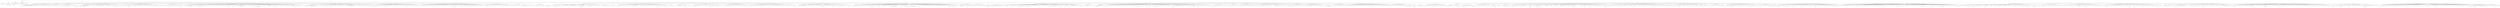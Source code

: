 digraph Tree {
	"t0" [label = "TEI"];
	"t1" [label = "teiHeader"];
	"t2" [label = "fileDesc"];
	"t3" [label = "titleStmt"];
	"t4" [label = "title"];
	"t5" [label = "author"];
	"t6" [label = "editor"];
	"t7" [label = "principal"];
	"t8" [label = "editionStmt"];
	"t9" [label = "edition"];
	"t10" [label = "respStmt"];
	"t11" [label = "name"];
	"t12" [label = "resp"];
	"t13" [label = "respStmt"];
	"t14" [label = "name"];
	"t15" [label = "resp"];
	"t16" [label = "publicationStmt"];
	"t17" [label = "publisher"];
	"t18" [label = "date"];
	"t19" [label = "availability"];
	"t20" [label = "licence"];
	"t21" [label = "idno"];
	"t22" [label = "idno"];
	"t23" [label = "idno"];
	"t24" [label = "idno"];
	"t25" [label = "idno"];
	"t26" [label = "sourceDesc"];
	"t27" [label = "profileDesc"];
	"t28" [label = "creation"];
	"t29" [label = "date"];
	"t30" [label = "langUsage"];
	"t31" [label = "language"];
	"t32" [label = "textClass"];
	"t33" [label = "keywords"];
	"t34" [label = "term"];
	"t35" [label = "text"];
	"t36" [label = "body"];
	"t37" [label = "head"];
	"t38" [label = "lb"];
	"t39" [label = "div"];
	"t40" [label = "head"];
	"t41" [label = "p"];
	"t42" [label = "ref"];
	"t43" [label = "ref"];
	"t44" [label = "ref"];
	"t45" [label = "div"];
	"t46" [label = "head"];
	"t47" [label = "div"];
	"t48" [label = "pb"];
	"t49" [label = "head"];
	"t50" [label = "div"];
	"t51" [label = "head"];
	"t52" [label = "sp"];
	"t53" [label = "l"];
	"t54" [label = "ref"];
	"t55" [label = "l"];
	"t56" [label = "l"];
	"t57" [label = "ref"];
	"t58" [label = "l"];
	"t59" [label = "div"];
	"t60" [label = "pb"];
	"t61" [label = "head"];
	"t62" [label = "sp"];
	"t63" [label = "l"];
	"t64" [label = "l"];
	"t65" [label = "l"];
	"t66" [label = "l"];
	"t67" [label = "l"];
	"t68" [label = "l"];
	"t69" [label = "l"];
	"t70" [label = "l"];
	"t71" [label = "l"];
	"t72" [label = "l"];
	"t73" [label = "l"];
	"t74" [label = "l"];
	"t75" [label = "l"];
	"t76" [label = "div"];
	"t77" [label = "head"];
	"t78" [label = "sp"];
	"t79" [label = "l"];
	"t80" [label = "sp"];
	"t81" [label = "l"];
	"t82" [label = "pb"];
	"t83" [label = "sp"];
	"t84" [label = "l"];
	"t85" [label = "sp"];
	"t86" [label = "l"];
	"t87" [label = "sp"];
	"t88" [label = "l"];
	"t89" [label = "sp"];
	"t90" [label = "l"];
	"t91" [label = "sp"];
	"t92" [label = "l"];
	"t93" [label = "sp"];
	"t94" [label = "l"];
	"t95" [label = "sp"];
	"t96" [label = "l"];
	"t97" [label = "sp"];
	"t98" [label = "l"];
	"t99" [label = "sp"];
	"t100" [label = "l"];
	"t101" [label = "sp"];
	"t102" [label = "l"];
	"t103" [label = "sp"];
	"t104" [label = "l"];
	"t105" [label = "sp"];
	"t106" [label = "l"];
	"t107" [label = "l"];
	"t108" [label = "l"];
	"t109" [label = "sp"];
	"t110" [label = "l"];
	"t111" [label = "div"];
	"t112" [label = "pb"];
	"t113" [label = "head"];
	"t114" [label = "sp"];
	"t115" [label = "l"];
	"t116" [label = "sp"];
	"t117" [label = "l"];
	"t118" [label = "sp"];
	"t119" [label = "l"];
	"t120" [label = "sp"];
	"t121" [label = "l"];
	"t122" [label = "sp"];
	"t123" [label = "l"];
	"t124" [label = "sp"];
	"t125" [label = "l"];
	"t126" [label = "sp"];
	"t127" [label = "l"];
	"t128" [label = "l"];
	"t129" [label = "sp"];
	"t130" [label = "l"];
	"t131" [label = "ref"];
	"t132" [label = "div"];
	"t133" [label = "pb"];
	"t134" [label = "head"];
	"t135" [label = "sp"];
	"t136" [label = "l"];
	"t137" [label = "sp"];
	"t138" [label = "l"];
	"t139" [label = "sp"];
	"t140" [label = "l"];
	"t141" [label = "sp"];
	"t142" [label = "l"];
	"t143" [label = "ref"];
	"t144" [label = "l"];
	"t145" [label = "sp"];
	"t146" [label = "l"];
	"t147" [label = "ref"];
	"t148" [label = "l"];
	"t149" [label = "ref"];
	"t150" [label = "sp"];
	"t151" [label = "l"];
	"t152" [label = "sp"];
	"t153" [label = "l"];
	"t154" [label = "l"];
	"t155" [label = "sp"];
	"t156" [label = "l"];
	"t157" [label = "sp"];
	"t158" [label = "l"];
	"t159" [label = "sp"];
	"t160" [label = "l"];
	"t161" [label = "l"];
	"t162" [label = "l"];
	"t163" [label = "l"];
	"t164" [label = "hi"];
	"t165" [label = "hi"];
	"t166" [label = "l"];
	"t167" [label = "hi"];
	"t168" [label = "div"];
	"t169" [label = "pb"];
	"t170" [label = "head"];
	"t171" [label = "sp"];
	"t172" [label = "l"];
	"t173" [label = "sp"];
	"t174" [label = "l"];
	"t175" [label = "l"];
	"t176" [label = "ref"];
	"t177" [label = "sp"];
	"t178" [label = "l"];
	"t179" [label = "sp"];
	"t180" [label = "l"];
	"t181" [label = "sp"];
	"t182" [label = "l"];
	"t183" [label = "l"];
	"t184" [label = "ref"];
	"t185" [label = "ref"];
	"t186" [label = "l"];
	"t187" [label = "ref"];
	"t188" [label = "l"];
	"t189" [label = "l"];
	"t190" [label = "l"];
	"t191" [label = "l"];
	"t192" [label = "l"];
	"t193" [label = "l"];
	"t194" [label = "sp"];
	"t195" [label = "l"];
	"t196" [label = "sp"];
	"t197" [label = "l"];
	"t198" [label = "l"];
	"t199" [label = "pb"];
	"t200" [label = "sp"];
	"t201" [label = "l"];
	"t202" [label = "l"];
	"t203" [label = "sp"];
	"t204" [label = "l"];
	"t205" [label = "l"];
	"t206" [label = "l"];
	"t207" [label = "l"];
	"t208" [label = "l"];
	"t209" [label = "l"];
	"t210" [label = "l"];
	"t211" [label = "l"];
	"t212" [label = "l"];
	"t213" [label = "sp"];
	"t214" [label = "l"];
	"t215" [label = "sp"];
	"t216" [label = "l"];
	"t217" [label = "sp"];
	"t218" [label = "l"];
	"t219" [label = "sp"];
	"t220" [label = "l"];
	"t221" [label = "sp"];
	"t222" [label = "l"];
	"t223" [label = "sp"];
	"t224" [label = "l"];
	"t225" [label = "l"];
	"t226" [label = "sp"];
	"t227" [label = "l"];
	"t228" [label = "l"];
	"t229" [label = "hi"];
	"t230" [label = "l"];
	"t231" [label = "sp"];
	"t232" [label = "l"];
	"t233" [label = "ref"];
	"t234" [label = "l"];
	"t235" [label = "ref"];
	"t236" [label = "l"];
	"t237" [label = "pb"];
	"t238" [label = "sp"];
	"t239" [label = "l"];
	"t240" [label = "l"];
	"t241" [label = "sp"];
	"t242" [label = "l"];
	"t243" [label = "sp"];
	"t244" [label = "l"];
	"t245" [label = "div"];
	"t246" [label = "head"];
	"t247" [label = "sp"];
	"t248" [label = "l"];
	"t249" [label = "sp"];
	"t250" [label = "l"];
	"t251" [label = "l"];
	"t252" [label = "sp"];
	"t253" [label = "l"];
	"t254" [label = "sp"];
	"t255" [label = "l"];
	"t256" [label = "sp"];
	"t257" [label = "l"];
	"t258" [label = "l"];
	"t259" [label = "ref"];
	"t260" [label = "l"];
	"t261" [label = "ref"];
	"t262" [label = "l"];
	"t263" [label = "l"];
	"t264" [label = "sp"];
	"t265" [label = "l"];
	"t266" [label = "l"];
	"t267" [label = "pb"];
	"t268" [label = "sp"];
	"t269" [label = "l"];
	"t270" [label = "l"];
	"t271" [label = "l"];
	"t272" [label = "l"];
	"t273" [label = "sp"];
	"t274" [label = "l"];
	"t275" [label = "sp"];
	"t276" [label = "l"];
	"t277" [label = "sp"];
	"t278" [label = "l"];
	"t279" [label = "sp"];
	"t280" [label = "l"];
	"t281" [label = "sp"];
	"t282" [label = "l"];
	"t283" [label = "sp"];
	"t284" [label = "l"];
	"t285" [label = "l"];
	"t286" [label = "sp"];
	"t287" [label = "l"];
	"t288" [label = "l"];
	"t289" [label = "sp"];
	"t290" [label = "l"];
	"t291" [label = "sp"];
	"t292" [label = "l"];
	"t293" [label = "sp"];
	"t294" [label = "l"];
	"t295" [label = "sp"];
	"t296" [label = "l"];
	"t297" [label = "sp"];
	"t298" [label = "l"];
	"t299" [label = "sp"];
	"t300" [label = "l"];
	"t301" [label = "l"];
	"t302" [label = "pb"];
	"t303" [label = "sp"];
	"t304" [label = "l"];
	"t305" [label = "l"];
	"t306" [label = "l"];
	"t307" [label = "l"];
	"t308" [label = "l"];
	"t309" [label = "l"];
	"t310" [label = "sp"];
	"t311" [label = "l"];
	"t312" [label = "sp"];
	"t313" [label = "l"];
	"t314" [label = "l"];
	"t315" [label = "l"];
	"t316" [label = "l"];
	"t317" [label = "l"];
	"t318" [label = "l"];
	"t319" [label = "sp"];
	"t320" [label = "l"];
	"t321" [label = "l"];
	"t322" [label = "div"];
	"t323" [label = "head"];
	"t324" [label = "sp"];
	"t325" [label = "l"];
	"t326" [label = "l"];
	"t327" [label = "sp"];
	"t328" [label = "l"];
	"t329" [label = "ref"];
	"t330" [label = "sp"];
	"t331" [label = "l"];
	"t332" [label = "pb"];
	"t333" [label = "sp"];
	"t334" [label = "l"];
	"t335" [label = "sp"];
	"t336" [label = "l"];
	"t337" [label = "sp"];
	"t338" [label = "l"];
	"t339" [label = "sp"];
	"t340" [label = "l"];
	"t341" [label = "sp"];
	"t342" [label = "l"];
	"t343" [label = "l"];
	"t344" [label = "sp"];
	"t345" [label = "l"];
	"t346" [label = "sp"];
	"t347" [label = "l"];
	"t348" [label = "sp"];
	"t349" [label = "l"];
	"t350" [label = "div"];
	"t351" [label = "head"];
	"t352" [label = "sp"];
	"t353" [label = "l"];
	"t354" [label = "hi"];
	"t355" [label = "l"];
	"t356" [label = "l"];
	"t357" [label = "sp"];
	"t358" [label = "l"];
	"t359" [label = "div"];
	"t360" [label = "pb"];
	"t361" [label = "head"];
	"t362" [label = "sp"];
	"t363" [label = "l"];
	"t364" [label = "sp"];
	"t365" [label = "l"];
	"t366" [label = "sp"];
	"t367" [label = "l"];
	"t368" [label = "sp"];
	"t369" [label = "l"];
	"t370" [label = "sp"];
	"t371" [label = "l"];
	"t372" [label = "sp"];
	"t373" [label = "l"];
	"t374" [label = "sp"];
	"t375" [label = "l"];
	"t376" [label = "ref"];
	"t377" [label = "l"];
	"t378" [label = "l"];
	"t379" [label = "ref"];
	"t380" [label = "l"];
	"t381" [label = "sp"];
	"t382" [label = "l"];
	"t383" [label = "sp"];
	"t384" [label = "l"];
	"t385" [label = "sp"];
	"t386" [label = "l"];
	"t387" [label = "sp"];
	"t388" [label = "l"];
	"t389" [label = "l"];
	"t390" [label = "l"];
	"t391" [label = "ref"];
	"t392" [label = "l"];
	"t393" [label = "l"];
	"t394" [label = "pb"];
	"t395" [label = "l"];
	"t396" [label = "l"];
	"t397" [label = "l"];
	"t398" [label = "l"];
	"t399" [label = "l"];
	"t400" [label = "l"];
	"t401" [label = "sp"];
	"t402" [label = "l"];
	"t403" [label = "sp"];
	"t404" [label = "l"];
	"t405" [label = "sp"];
	"t406" [label = "l"];
	"t407" [label = "l"];
	"t408" [label = "sp"];
	"t409" [label = "l"];
	"t410" [label = "l"];
	"t411" [label = "l"];
	"t412" [label = "l"];
	"t413" [label = "sp"];
	"t414" [label = "l"];
	"t415" [label = "l"];
	"t416" [label = "l"];
	"t417" [label = "l"];
	"t418" [label = "sp"];
	"t419" [label = "l"];
	"t420" [label = "sp"];
	"t421" [label = "l"];
	"t422" [label = "l"];
	"t423" [label = "sp"];
	"t424" [label = "l"];
	"t425" [label = "l"];
	"t426" [label = "l"];
	"t427" [label = "sp"];
	"t428" [label = "l"];
	"t429" [label = "pb"];
	"t430" [label = "sp"];
	"t431" [label = "l"];
	"t432" [label = "l"];
	"t433" [label = "sp"];
	"t434" [label = "l"];
	"t435" [label = "l"];
	"t436" [label = "ref"];
	"t437" [label = "sp"];
	"t438" [label = "l"];
	"t439" [label = "ref"];
	"t440" [label = "l"];
	"t441" [label = "sp"];
	"t442" [label = "l"];
	"t443" [label = "sp"];
	"t444" [label = "l"];
	"t445" [label = "ref"];
	"t446" [label = "sp"];
	"t447" [label = "l"];
	"t448" [label = "l"];
	"t449" [label = "l"];
	"t450" [label = "l"];
	"t451" [label = "l"];
	"t452" [label = "l"];
	"t453" [label = "l"];
	"t454" [label = "l"];
	"t455" [label = "l"];
	"t456" [label = "ref"];
	"t457" [label = "l"];
	"t458" [label = "l"];
	"t459" [label = "l"];
	"t460" [label = "l"];
	"t461" [label = "sp"];
	"t462" [label = "l"];
	"t463" [label = "sp"];
	"t464" [label = "l"];
	"t465" [label = "sp"];
	"t466" [label = "l"];
	"t467" [label = "pb"];
	"t468" [label = "sp"];
	"t469" [label = "l"];
	"t470" [label = "l"];
	"t471" [label = "l"];
	"t472" [label = "l"];
	"t473" [label = "sp"];
	"t474" [label = "l"];
	"t475" [label = "ref"];
	"t476" [label = "l"];
	"t477" [label = "l"];
	"t478" [label = "ref"];
	"t479" [label = "l"];
	"t480" [label = "sp"];
	"t481" [label = "l"];
	"t482" [label = "ref"];
	"t483" [label = "l"];
	"t484" [label = "ref"];
	"t485" [label = "l"];
	"t486" [label = "ref"];
	"t487" [label = "l"];
	"t488" [label = "ref"];
	"t489" [label = "l"];
	"t490" [label = "l"];
	"t491" [label = "sp"];
	"t492" [label = "l"];
	"t493" [label = "sp"];
	"t494" [label = "l"];
	"t495" [label = "l"];
	"t496" [label = "sp"];
	"t497" [label = "l"];
	"t498" [label = "sp"];
	"t499" [label = "l"];
	"t500" [label = "l"];
	"t501" [label = "l"];
	"t502" [label = "l"];
	"t503" [label = "l"];
	"t504" [label = "l"];
	"t505" [label = "sp"];
	"t506" [label = "l"];
	"t507" [label = "sp"];
	"t508" [label = "l"];
	"t509" [label = "pb"];
	"t510" [label = "sp"];
	"t511" [label = "l"];
	"t512" [label = "sp"];
	"t513" [label = "l"];
	"t514" [label = "ref"];
	"t515" [label = "l"];
	"t516" [label = "l"];
	"t517" [label = "sp"];
	"t518" [label = "l"];
	"t519" [label = "l"];
	"t520" [label = "sp"];
	"t521" [label = "l"];
	"t522" [label = "l"];
	"t523" [label = "l"];
	"t524" [label = "l"];
	"t525" [label = "l"];
	"t526" [label = "sp"];
	"t527" [label = "l"];
	"t528" [label = "l"];
	"t529" [label = "sp"];
	"t530" [label = "l"];
	"t531" [label = "l"];
	"t532" [label = "l"];
	"t533" [label = "sp"];
	"t534" [label = "l"];
	"t535" [label = "sp"];
	"t536" [label = "l"];
	"t537" [label = "l"];
	"t538" [label = "l"];
	"t539" [label = "ref"];
	"t540" [label = "l"];
	"t541" [label = "l"];
	"t542" [label = "sp"];
	"t543" [label = "l"];
	"t544" [label = "ref"];
	"t545" [label = "sp"];
	"t546" [label = "l"];
	"t547" [label = "pb"];
	"t548" [label = "sp"];
	"t549" [label = "l"];
	"t550" [label = "l"];
	"t551" [label = "sp"];
	"t552" [label = "l"];
	"t553" [label = "l"];
	"t554" [label = "sp"];
	"t555" [label = "l"];
	"t556" [label = "sp"];
	"t557" [label = "l"];
	"t558" [label = "l"];
	"t559" [label = "div"];
	"t560" [label = "head"];
	"t561" [label = "sp"];
	"t562" [label = "l"];
	"t563" [label = "sp"];
	"t564" [label = "l"];
	"t565" [label = "sp"];
	"t566" [label = "l"];
	"t567" [label = "sp"];
	"t568" [label = "l"];
	"t569" [label = "ref"];
	"t570" [label = "l"];
	"t571" [label = "l"];
	"t572" [label = "l"];
	"t573" [label = "l"];
	"t574" [label = "l"];
	"t575" [label = "ref"];
	"t576" [label = "ref"];
	"t577" [label = "l"];
	"t578" [label = "l"];
	"t579" [label = "pb"];
	"t580" [label = "l"];
	"t581" [label = "l"];
	"t582" [label = "l"];
	"t583" [label = "l"];
	"t584" [label = "l"];
	"t585" [label = "sp"];
	"t586" [label = "l"];
	"t587" [label = "sp"];
	"t588" [label = "l"];
	"t589" [label = "l"];
	"t590" [label = "l"];
	"t591" [label = "sp"];
	"t592" [label = "l"];
	"t593" [label = "sp"];
	"t594" [label = "l"];
	"t595" [label = "ref"];
	"t596" [label = "l"];
	"t597" [label = "sp"];
	"t598" [label = "l"];
	"t599" [label = "l"];
	"t600" [label = "ref"];
	"t601" [label = "l"];
	"t602" [label = "sp"];
	"t603" [label = "l"];
	"t604" [label = "l"];
	"t605" [label = "ref"];
	"t606" [label = "sp"];
	"t607" [label = "l"];
	"t608" [label = "sp"];
	"t609" [label = "l"];
	"t610" [label = "sp"];
	"t611" [label = "l"];
	"t612" [label = "sp"];
	"t613" [label = "l"];
	"t614" [label = "sp"];
	"t615" [label = "l"];
	"t616" [label = "pb"];
	"t617" [label = "sp"];
	"t618" [label = "l"];
	"t619" [label = "sp"];
	"t620" [label = "l"];
	"t621" [label = "l"];
	"t622" [label = "sp"];
	"t623" [label = "l"];
	"t624" [label = "sp"];
	"t625" [label = "l"];
	"t626" [label = "sp"];
	"t627" [label = "l"];
	"t628" [label = "l"];
	"t629" [label = "l"];
	"t630" [label = "sp"];
	"t631" [label = "l"];
	"t632" [label = "sp"];
	"t633" [label = "l"];
	"t634" [label = "l"];
	"t635" [label = "l"];
	"t636" [label = "l"];
	"t637" [label = "l"];
	"t638" [label = "l"];
	"t639" [label = "l"];
	"t640" [label = "l"];
	"t641" [label = "ref"];
	"t642" [label = "l"];
	"t643" [label = "l"];
	"t644" [label = "l"];
	"t645" [label = "sp"];
	"t646" [label = "l"];
	"t647" [label = "sp"];
	"t648" [label = "l"];
	"t649" [label = "sp"];
	"t650" [label = "l"];
	"t651" [label = "pb"];
	"t652" [label = "sp"];
	"t653" [label = "l"];
	"t654" [label = "l"];
	"t655" [label = "l"];
	"t656" [label = "l"];
	"t657" [label = "sp"];
	"t658" [label = "l"];
	"t659" [label = "l"];
	"t660" [label = "l"];
	"t661" [label = "l"];
	"t662" [label = "sp"];
	"t663" [label = "l"];
	"t664" [label = "l"];
	"t665" [label = "l"];
	"t666" [label = "sp"];
	"t667" [label = "l"];
	"t668" [label = "sp"];
	"t669" [label = "l"];
	"t670" [label = "l"];
	"t671" [label = "l"];
	"t672" [label = "sp"];
	"t673" [label = "l"];
	"t674" [label = "ref"];
	"t675" [label = "sp"];
	"t676" [label = "l"];
	"t677" [label = "sp"];
	"t678" [label = "l"];
	"t679" [label = "ref"];
	"t680" [label = "l"];
	"t681" [label = "div"];
	"t682" [label = "pb"];
	"t683" [label = "head"];
	"t684" [label = "sp"];
	"t685" [label = "l"];
	"t686" [label = "ref"];
	"t687" [label = "l"];
	"t688" [label = "sp"];
	"t689" [label = "l"];
	"t690" [label = "sp"];
	"t691" [label = "l"];
	"t692" [label = "sp"];
	"t693" [label = "l"];
	"t694" [label = "sp"];
	"t695" [label = "l"];
	"t696" [label = "sp"];
	"t697" [label = "l"];
	"t698" [label = "sp"];
	"t699" [label = "l"];
	"t700" [label = "sp"];
	"t701" [label = "l"];
	"t702" [label = "sp"];
	"t703" [label = "l"];
	"t704" [label = "l"];
	"t705" [label = "ref"];
	"t706" [label = "sp"];
	"t707" [label = "l"];
	"t708" [label = "sp"];
	"t709" [label = "l"];
	"t710" [label = "pb"];
	"t711" [label = "sp"];
	"t712" [label = "l"];
	"t713" [label = "sp"];
	"t714" [label = "l"];
	"t715" [label = "sp"];
	"t716" [label = "l"];
	"t717" [label = "sp"];
	"t718" [label = "l"];
	"t719" [label = "sp"];
	"t720" [label = "l"];
	"t721" [label = "sp"];
	"t722" [label = "l"];
	"t723" [label = "sp"];
	"t724" [label = "l"];
	"t725" [label = "sp"];
	"t726" [label = "l"];
	"t727" [label = "sp"];
	"t728" [label = "l"];
	"t729" [label = "sp"];
	"t730" [label = "l"];
	"t731" [label = "sp"];
	"t732" [label = "l"];
	"t733" [label = "l"];
	"t734" [label = "l"];
	"t735" [label = "sp"];
	"t736" [label = "l"];
	"t737" [label = "sp"];
	"t738" [label = "l"];
	"t739" [label = "l"];
	"t740" [label = "l"];
	"t741" [label = "sp"];
	"t742" [label = "l"];
	"t743" [label = "sp"];
	"t744" [label = "l"];
	"t745" [label = "l"];
	"t746" [label = "pb"];
	"t747" [label = "l"];
	"t748" [label = "sp"];
	"t749" [label = "l"];
	"t750" [label = "l"];
	"t751" [label = "sp"];
	"t752" [label = "l"];
	"t753" [label = "sp"];
	"t754" [label = "l"];
	"t755" [label = "sp"];
	"t756" [label = "l"];
	"t757" [label = "sp"];
	"t758" [label = "l"];
	"t759" [label = "sp"];
	"t760" [label = "l"];
	"t761" [label = "sp"];
	"t762" [label = "l"];
	"t763" [label = "l"];
	"t764" [label = "sp"];
	"t765" [label = "l"];
	"t766" [label = "sp"];
	"t767" [label = "l"];
	"t768" [label = "div"];
	"t769" [label = "head"];
	"t770" [label = "sp"];
	"t771" [label = "l"];
	"t772" [label = "sp"];
	"t773" [label = "l"];
	"t774" [label = "pb"];
	"t775" [label = "sp"];
	"t776" [label = "l"];
	"t777" [label = "sp"];
	"t778" [label = "l"];
	"t779" [label = "l"];
	"t780" [label = "l"];
	"t781" [label = "sp"];
	"t782" [label = "l"];
	"t783" [label = "l"];
	"t784" [label = "sp"];
	"t785" [label = "l"];
	"t786" [label = "sp"];
	"t787" [label = "l"];
	"t788" [label = "sp"];
	"t789" [label = "l"];
	"t790" [label = "sp"];
	"t791" [label = "l"];
	"t792" [label = "l"];
	"t793" [label = "sp"];
	"t794" [label = "l"];
	"t795" [label = "l"];
	"t796" [label = "l"];
	"t797" [label = "sp"];
	"t798" [label = "l"];
	"t799" [label = "sp"];
	"t800" [label = "l"];
	"t801" [label = "sp"];
	"t802" [label = "l"];
	"t803" [label = "sp"];
	"t804" [label = "l"];
	"t805" [label = "l"];
	"t806" [label = "sp"];
	"t807" [label = "l"];
	"t808" [label = "pb"];
	"t809" [label = "sp"];
	"t810" [label = "l"];
	"t811" [label = "l"];
	"t812" [label = "sp"];
	"t813" [label = "l"];
	"t814" [label = "sp"];
	"t815" [label = "l"];
	"t816" [label = "l"];
	"t817" [label = "l"];
	"t818" [label = "sp"];
	"t819" [label = "l"];
	"t820" [label = "sp"];
	"t821" [label = "l"];
	"t822" [label = "l"];
	"t823" [label = "sp"];
	"t824" [label = "l"];
	"t825" [label = "sp"];
	"t826" [label = "l"];
	"t827" [label = "l"];
	"t828" [label = "sp"];
	"t829" [label = "l"];
	"t830" [label = "sp"];
	"t831" [label = "p"];
	"t832" [label = "ref"];
	"t833" [label = "ref"];
	"t834" [label = "l"];
	"t835" [label = "pb"];
	"t836" [label = "l"];
	"t837" [label = "sp"];
	"t838" [label = "l"];
	"t839" [label = "sp"];
	"t840" [label = "l"];
	"t841" [label = "l"];
	"t842" [label = "sp"];
	"t843" [label = "l"];
	"t844" [label = "l"];
	"t845" [label = "l"];
	"t846" [label = "ref"];
	"t847" [label = "l"];
	"t848" [label = "l"];
	"t849" [label = "sp"];
	"t850" [label = "l"];
	"t851" [label = "l"];
	"t852" [label = "sp"];
	"t853" [label = "l"];
	"t854" [label = "sp"];
	"t855" [label = "l"];
	"t856" [label = "ref"];
	"t857" [label = "sp"];
	"t858" [label = "l"];
	"t859" [label = "l"];
	"t860" [label = "sp"];
	"t861" [label = "l"];
	"t862" [label = "ref"];
	"t863" [label = "sp"];
	"t864" [label = "l"];
	"t865" [label = "l"];
	"t866" [label = "sp"];
	"t867" [label = "l"];
	"t868" [label = "l"];
	"t869" [label = "ref"];
	"t870" [label = "sp"];
	"t871" [label = "l"];
	"t872" [label = "pb"];
	"t873" [label = "sp"];
	"t874" [label = "l"];
	"t875" [label = "sp"];
	"t876" [label = "l"];
	"t877" [label = "sp"];
	"t878" [label = "l"];
	"t879" [label = "sp"];
	"t880" [label = "l"];
	"t881" [label = "sp"];
	"t882" [label = "l"];
	"t883" [label = "sp"];
	"t884" [label = "l"];
	"t885" [label = "sp"];
	"t886" [label = "l"];
	"t887" [label = "sp"];
	"t888" [label = "l"];
	"t889" [label = "div"];
	"t890" [label = "head"];
	"t891" [label = "sp"];
	"t892" [label = "l"];
	"t893" [label = "sp"];
	"t894" [label = "l"];
	"t895" [label = "sp"];
	"t896" [label = "l"];
	"t897" [label = "l"];
	"t898" [label = "ref"];
	"t899" [label = "l"];
	"t900" [label = "sp"];
	"t901" [label = "l"];
	"t902" [label = "l"];
	"t903" [label = "pb"];
	"t904" [label = "sp"];
	"t905" [label = "l"];
	"t906" [label = "l"];
	"t907" [label = "sp"];
	"t908" [label = "l"];
	"t909" [label = "sp"];
	"t910" [label = "l"];
	"t911" [label = "l"];
	"t912" [label = "l"];
	"t913" [label = "sp"];
	"t914" [label = "l"];
	"t915" [label = "sp"];
	"t916" [label = "l"];
	"t917" [label = "sp"];
	"t918" [label = "l"];
	"t919" [label = "sp"];
	"t920" [label = "l"];
	"t921" [label = "l"];
	"t922" [label = "sp"];
	"t923" [label = "l"];
	"t924" [label = "sp"];
	"t925" [label = "l"];
	"t926" [label = "l"];
	"t927" [label = "l"];
	"t928" [label = "sp"];
	"t929" [label = "l"];
	"t930" [label = "sp"];
	"t931" [label = "l"];
	"t932" [label = "l"];
	"t933" [label = "l"];
	"t934" [label = "sp"];
	"t935" [label = "l"];
	"t936" [label = "pb"];
	"t937" [label = "sp"];
	"t938" [label = "l"];
	"t939" [label = "l"];
	"t940" [label = "l"];
	"t941" [label = "l"];
	"t942" [label = "sp"];
	"t943" [label = "l"];
	"t944" [label = "div"];
	"t945" [label = "head"];
	"t946" [label = "sp"];
	"t947" [label = "l"];
	"t948" [label = "sp"];
	"t949" [label = "l"];
	"t950" [label = "sp"];
	"t951" [label = "l"];
	"t952" [label = "sp"];
	"t953" [label = "l"];
	"t954" [label = "sp"];
	"t955" [label = "l"];
	"t956" [label = "l"];
	"t957" [label = "sp"];
	"t958" [label = "l"];
	"t959" [label = "l"];
	"t960" [label = "l"];
	"t961" [label = "ref"];
	"t962" [label = "l"];
	"t963" [label = "l"];
	"t964" [label = "l"];
	"t965" [label = "l"];
	"t966" [label = "pb"];
	"t967" [label = "l"];
	"t968" [label = "l"];
	"t969" [label = "sp"];
	"t970" [label = "l"];
	"t971" [label = "l"];
	"t972" [label = "sp"];
	"t973" [label = "l"];
	"t974" [label = "l"];
	"t975" [label = "sp"];
	"t976" [label = "l"];
	"t977" [label = "l"];
	"t978" [label = "l"];
	"t979" [label = "div"];
	"t980" [label = "head"];
	"t981" [label = "sp"];
	"t982" [label = "l"];
	"t983" [label = "l"];
	"t984" [label = "sp"];
	"t985" [label = "l"];
	"t986" [label = "sp"];
	"t987" [label = "l"];
	"t988" [label = "sp"];
	"t989" [label = "l"];
	"t990" [label = "l"];
	"t991" [label = "sp"];
	"t992" [label = "l"];
	"t993" [label = "pb"];
	"t994" [label = "sp"];
	"t995" [label = "l"];
	"t996" [label = "ref"];
	"t997" [label = "l"];
	"t998" [label = "sp"];
	"t999" [label = "l"];
	"t1000" [label = "l"];
	"t1001" [label = "ref"];
	"t1002" [label = "l"];
	"t1003" [label = "l"];
	"t1004" [label = "ref"];
	"t1005" [label = "l"];
	"t1006" [label = "l"];
	"t1007" [label = "l"];
	"t1008" [label = "l"];
	"t1009" [label = "div"];
	"t1010" [label = "pb"];
	"t1011" [label = "head"];
	"t1012" [label = "div"];
	"t1013" [label = "head"];
	"t1014" [label = "sp"];
	"t1015" [label = "l"];
	"t1016" [label = "sp"];
	"t1017" [label = "l"];
	"t1018" [label = "sp"];
	"t1019" [label = "l"];
	"t1020" [label = "sp"];
	"t1021" [label = "l"];
	"t1022" [label = "ref"];
	"t1023" [label = "l"];
	"t1024" [label = "sp"];
	"t1025" [label = "l"];
	"t1026" [label = "l"];
	"t1027" [label = "l"];
	"t1028" [label = "l"];
	"t1029" [label = "sp"];
	"t1030" [label = "l"];
	"t1031" [label = "l"];
	"t1032" [label = "l"];
	"t1033" [label = "pb"];
	"t1034" [label = "sp"];
	"t1035" [label = "l"];
	"t1036" [label = "l"];
	"t1037" [label = "l"];
	"t1038" [label = "l"];
	"t1039" [label = "sp"];
	"t1040" [label = "l"];
	"t1041" [label = "l"];
	"t1042" [label = "l"];
	"t1043" [label = "l"];
	"t1044" [label = "l"];
	"t1045" [label = "l"];
	"t1046" [label = "l"];
	"t1047" [label = "l"];
	"t1048" [label = "l"];
	"t1049" [label = "l"];
	"t1050" [label = "sp"];
	"t1051" [label = "l"];
	"t1052" [label = "sp"];
	"t1053" [label = "l"];
	"t1054" [label = "l"];
	"t1055" [label = "l"];
	"t1056" [label = "ref"];
	"t1057" [label = "l"];
	"t1058" [label = "ref"];
	"t1059" [label = "l"];
	"t1060" [label = "ref"];
	"t1061" [label = "l"];
	"t1062" [label = "l"];
	"t1063" [label = "l"];
	"t1064" [label = "sp"];
	"t1065" [label = "l"];
	"t1066" [label = "sp"];
	"t1067" [label = "l"];
	"t1068" [label = "l"];
	"t1069" [label = "ref"];
	"t1070" [label = "l"];
	"t1071" [label = "l"];
	"t1072" [label = "ref"];
	"t1073" [label = "pb"];
	"t1074" [label = "l"];
	"t1075" [label = "sp"];
	"t1076" [label = "l"];
	"t1077" [label = "sp"];
	"t1078" [label = "l"];
	"t1079" [label = "l"];
	"t1080" [label = "l"];
	"t1081" [label = "sp"];
	"t1082" [label = "l"];
	"t1083" [label = "sp"];
	"t1084" [label = "l"];
	"t1085" [label = "l"];
	"t1086" [label = "sp"];
	"t1087" [label = "l"];
	"t1088" [label = "l"];
	"t1089" [label = "sp"];
	"t1090" [label = "l"];
	"t1091" [label = "l"];
	"t1092" [label = "l"];
	"t1093" [label = "l"];
	"t1094" [label = "l"];
	"t1095" [label = "l"];
	"t1096" [label = "l"];
	"t1097" [label = "l"];
	"t1098" [label = "l"];
	"t1099" [label = "l"];
	"t1100" [label = "sp"];
	"t1101" [label = "l"];
	"t1102" [label = "l"];
	"t1103" [label = "l"];
	"t1104" [label = "l"];
	"t1105" [label = "l"];
	"t1106" [label = "l"];
	"t1107" [label = "l"];
	"t1108" [label = "div"];
	"t1109" [label = "pb"];
	"t1110" [label = "head"];
	"t1111" [label = "sp"];
	"t1112" [label = "l"];
	"t1113" [label = "l"];
	"t1114" [label = "sp"];
	"t1115" [label = "l"];
	"t1116" [label = "sp"];
	"t1117" [label = "l"];
	"t1118" [label = "l"];
	"t1119" [label = "sp"];
	"t1120" [label = "l"];
	"t1121" [label = "l"];
	"t1122" [label = "sp"];
	"t1123" [label = "l"];
	"t1124" [label = "l"];
	"t1125" [label = "l"];
	"t1126" [label = "sp"];
	"t1127" [label = "l"];
	"t1128" [label = "sp"];
	"t1129" [label = "l"];
	"t1130" [label = "l"];
	"t1131" [label = "sp"];
	"t1132" [label = "l"];
	"t1133" [label = "sp"];
	"t1134" [label = "l"];
	"t1135" [label = "sp"];
	"t1136" [label = "l"];
	"t1137" [label = "pb"];
	"t1138" [label = "sp"];
	"t1139" [label = "l"];
	"t1140" [label = "l"];
	"t1141" [label = "ref"];
	"t1142" [label = "l"];
	"t1143" [label = "l"];
	"t1144" [label = "l"];
	"t1145" [label = "l"];
	"t1146" [label = "sp"];
	"t1147" [label = "l"];
	"t1148" [label = "sp"];
	"t1149" [label = "l"];
	"t1150" [label = "l"];
	"t1151" [label = "l"];
	"t1152" [label = "l"];
	"t1153" [label = "l"];
	"t1154" [label = "l"];
	"t1155" [label = "l"];
	"t1156" [label = "l"];
	"t1157" [label = "l"];
	"t1158" [label = "l"];
	"t1159" [label = "sp"];
	"t1160" [label = "l"];
	"t1161" [label = "sp"];
	"t1162" [label = "l"];
	"t1163" [label = "sp"];
	"t1164" [label = "l"];
	"t1165" [label = "l"];
	"t1166" [label = "sp"];
	"t1167" [label = "l"];
	"t1168" [label = "l"];
	"t1169" [label = "sp"];
	"t1170" [label = "l"];
	"t1171" [label = "sp"];
	"t1172" [label = "l"];
	"t1173" [label = "l"];
	"t1174" [label = "l"];
	"t1175" [label = "pb"];
	"t1176" [label = "sp"];
	"t1177" [label = "l"];
	"t1178" [label = "sp"];
	"t1179" [label = "l"];
	"t1180" [label = "sp"];
	"t1181" [label = "l"];
	"t1182" [label = "l"];
	"t1183" [label = "sp"];
	"t1184" [label = "l"];
	"t1185" [label = "l"];
	"t1186" [label = "sp"];
	"t1187" [label = "l"];
	"t1188" [label = "sp"];
	"t1189" [label = "l"];
	"t1190" [label = "ref"];
	"t1191" [label = "sp"];
	"t1192" [label = "l"];
	"t1193" [label = "sp"];
	"t1194" [label = "l"];
	"t1195" [label = "l"];
	"t1196" [label = "l"];
	"t1197" [label = "l"];
	"t1198" [label = "l"];
	"t1199" [label = "l"];
	"t1200" [label = "l"];
	"t1201" [label = "l"];
	"t1202" [label = "div"];
	"t1203" [label = "pb"];
	"t1204" [label = "head"];
	"t1205" [label = "sp"];
	"t1206" [label = "l"];
	"t1207" [label = "sp"];
	"t1208" [label = "l"];
	"t1209" [label = "l"];
	"t1210" [label = "l"];
	"t1211" [label = "l"];
	"t1212" [label = "l"];
	"t1213" [label = "l"];
	"t1214" [label = "l"];
	"t1215" [label = "sp"];
	"t1216" [label = "l"];
	"t1217" [label = "l"];
	"t1218" [label = "ref"];
	"t1219" [label = "sp"];
	"t1220" [label = "l"];
	"t1221" [label = "l"];
	"t1222" [label = "sp"];
	"t1223" [label = "l"];
	"t1224" [label = "sp"];
	"t1225" [label = "l"];
	"t1226" [label = "l"];
	"t1227" [label = "l"];
	"t1228" [label = "l"];
	"t1229" [label = "l"];
	"t1230" [label = "div"];
	"t1231" [label = "pb"];
	"t1232" [label = "head"];
	"t1233" [label = "sp"];
	"t1234" [label = "l"];
	"t1235" [label = "sp"];
	"t1236" [label = "l"];
	"t1237" [label = "sp"];
	"t1238" [label = "l"];
	"t1239" [label = "l"];
	"t1240" [label = "l"];
	"t1241" [label = "l"];
	"t1242" [label = "sp"];
	"t1243" [label = "l"];
	"t1244" [label = "l"];
	"t1245" [label = "sp"];
	"t1246" [label = "l"];
	"t1247" [label = "l"];
	"t1248" [label = "l"];
	"t1249" [label = "sp"];
	"t1250" [label = "l"];
	"t1251" [label = "l"];
	"t1252" [label = "sp"];
	"t1253" [label = "l"];
	"t1254" [label = "sp"];
	"t1255" [label = "l"];
	"t1256" [label = "l"];
	"t1257" [label = "sp"];
	"t1258" [label = "l"];
	"t1259" [label = "l"];
	"t1260" [label = "pb"];
	"t1261" [label = "l"];
	"t1262" [label = "l"];
	"t1263" [label = "ref"];
	"t1264" [label = "l"];
	"t1265" [label = "sp"];
	"t1266" [label = "l"];
	"t1267" [label = "ref"];
	"t1268" [label = "sp"];
	"t1269" [label = "l"];
	"t1270" [label = "sp"];
	"t1271" [label = "l"];
	"t1272" [label = "sp"];
	"t1273" [label = "l"];
	"t1274" [label = "sp"];
	"t1275" [label = "l"];
	"t1276" [label = "ref"];
	"t1277" [label = "sp"];
	"t1278" [label = "l"];
	"t1279" [label = "l"];
	"t1280" [label = "l"];
	"t1281" [label = "sp"];
	"t1282" [label = "l"];
	"t1283" [label = "l"];
	"t1284" [label = "l"];
	"t1285" [label = "div"];
	"t1286" [label = "head"];
	"t1287" [label = "sp"];
	"t1288" [label = "l"];
	"t1289" [label = "sp"];
	"t1290" [label = "l"];
	"t1291" [label = "pb"];
	"t1292" [label = "sp"];
	"t1293" [label = "l"];
	"t1294" [label = "l"];
	"t1295" [label = "sp"];
	"t1296" [label = "l"];
	"t1297" [label = "sp"];
	"t1298" [label = "l"];
	"t1299" [label = "sp"];
	"t1300" [label = "l"];
	"t1301" [label = "l"];
	"t1302" [label = "l"];
	"t1303" [label = "sp"];
	"t1304" [label = "l"];
	"t1305" [label = "l"];
	"t1306" [label = "sp"];
	"t1307" [label = "l"];
	"t1308" [label = "sp"];
	"t1309" [label = "l"];
	"t1310" [label = "sp"];
	"t1311" [label = "l"];
	"t1312" [label = "sp"];
	"t1313" [label = "l"];
	"t1314" [label = "l"];
	"t1315" [label = "sp"];
	"t1316" [label = "l"];
	"t1317" [label = "sp"];
	"t1318" [label = "l"];
	"t1319" [label = "sp"];
	"t1320" [label = "l"];
	"t1321" [label = "sp"];
	"t1322" [label = "l"];
	"t1323" [label = "sp"];
	"t1324" [label = "l"];
	"t1325" [label = "pb"];
	"t1326" [label = "sp"];
	"t1327" [label = "l"];
	"t1328" [label = "l"];
	"t1329" [label = "l"];
	"t1330" [label = "l"];
	"t1331" [label = "sp"];
	"t1332" [label = "l"];
	"t1333" [label = "sp"];
	"t1334" [label = "l"];
	"t1335" [label = "div"];
	"t1336" [label = "head"];
	"t1337" [label = "sp"];
	"t1338" [label = "l"];
	"t1339" [label = "l"];
	"t1340" [label = "sp"];
	"t1341" [label = "l"];
	"t1342" [label = "sp"];
	"t1343" [label = "l"];
	"t1344" [label = "sp"];
	"t1345" [label = "l"];
	"t1346" [label = "sp"];
	"t1347" [label = "l"];
	"t1348" [label = "l"];
	"t1349" [label = "sp"];
	"t1350" [label = "l"];
	"t1351" [label = "sp"];
	"t1352" [label = "l"];
	"t1353" [label = "pb"];
	"t1354" [label = "sp"];
	"t1355" [label = "l"];
	"t1356" [label = "sp"];
	"t1357" [label = "l"];
	"t1358" [label = "l"];
	"t1359" [label = "l"];
	"t1360" [label = "sp"];
	"t1361" [label = "l"];
	"t1362" [label = "l"];
	"t1363" [label = "l"];
	"t1364" [label = "sp"];
	"t1365" [label = "l"];
	"t1366" [label = "l"];
	"t1367" [label = "sp"];
	"t1368" [label = "l"];
	"t1369" [label = "l"];
	"t1370" [label = "l"];
	"t1371" [label = "l"];
	"t1372" [label = "sp"];
	"t1373" [label = "l"];
	"t1374" [label = "l"];
	"t1375" [label = "sp"];
	"t1376" [label = "l"];
	"t1377" [label = "sp"];
	"t1378" [label = "l"];
	"t1379" [label = "sp"];
	"t1380" [label = "l"];
	"t1381" [label = "sp"];
	"t1382" [label = "l"];
	"t1383" [label = "sp"];
	"t1384" [label = "l"];
	"t1385" [label = "l"];
	"t1386" [label = "l"];
	"t1387" [label = "l"];
	"t1388" [label = "pb"];
	"t1389" [label = "sp"];
	"t1390" [label = "l"];
	"t1391" [label = "sp"];
	"t1392" [label = "l"];
	"t1393" [label = "sp"];
	"t1394" [label = "l"];
	"t1395" [label = "l"];
	"t1396" [label = "l"];
	"t1397" [label = "sp"];
	"t1398" [label = "l"];
	"t1399" [label = "l"];
	"t1400" [label = "sp"];
	"t1401" [label = "l"];
	"t1402" [label = "l"];
	"t1403" [label = "l"];
	"t1404" [label = "sp"];
	"t1405" [label = "l"];
	"t1406" [label = "sp"];
	"t1407" [label = "l"];
	"t1408" [label = "sp"];
	"t1409" [label = "l"];
	"t1410" [label = "l"];
	"t1411" [label = "l"];
	"t1412" [label = "l"];
	"t1413" [label = "l"];
	"t1414" [label = "div"];
	"t1415" [label = "head"];
	"t1416" [label = "sp"];
	"t1417" [label = "l"];
	"t1418" [label = "sp"];
	"t1419" [label = "l"];
	"t1420" [label = "pb"];
	"t1421" [label = "sp"];
	"t1422" [label = "l"];
	"t1423" [label = "l"];
	"t1424" [label = "sp"];
	"t1425" [label = "l"];
	"t1426" [label = "sp"];
	"t1427" [label = "l"];
	"t1428" [label = "l"];
	"t1429" [label = "l"];
	"t1430" [label = "ref"];
	"t1431" [label = "l"];
	"t1432" [label = "l"];
	"t1433" [label = "sp"];
	"t1434" [label = "l"];
	"t1435" [label = "sp"];
	"t1436" [label = "l"];
	"t1437" [label = "l"];
	"t1438" [label = "l"];
	"t1439" [label = "sp"];
	"t1440" [label = "l"];
	"t1441" [label = "sp"];
	"t1442" [label = "l"];
	"t1443" [label = "l"];
	"t1444" [label = "sp"];
	"t1445" [label = "l"];
	"t1446" [label = "sp"];
	"t1447" [label = "l"];
	"t1448" [label = "l"];
	"t1449" [label = "l"];
	"t1450" [label = "l"];
	"t1451" [label = "l"];
	"t1452" [label = "l"];
	"t1453" [label = "l"];
	"t1454" [label = "l"];
	"t1455" [label = "l"];
	"t1456" [label = "ref"];
	"t1457" [label = "l"];
	"t1458" [label = "pb"];
	"t1459" [label = "l"];
	"t1460" [label = "sp"];
	"t1461" [label = "l"];
	"t1462" [label = "l"];
	"t1463" [label = "sp"];
	"t1464" [label = "l"];
	"t1465" [label = "sp"];
	"t1466" [label = "l"];
	"t1467" [label = "sp"];
	"t1468" [label = "l"];
	"t1469" [label = "sp"];
	"t1470" [label = "l"];
	"t1471" [label = "sp"];
	"t1472" [label = "l"];
	"t1473" [label = "l"];
	"t1474" [label = "l"];
	"t1475" [label = "ref"];
	"t1476" [label = "l"];
	"t1477" [label = "l"];
	"t1478" [label = "sp"];
	"t1479" [label = "l"];
	"t1480" [label = "sp"];
	"t1481" [label = "l"];
	"t1482" [label = "l"];
	"t1483" [label = "l"];
	"t1484" [label = "l"];
	"t1485" [label = "ref"];
	"t1486" [label = "sp"];
	"t1487" [label = "l"];
	"t1488" [label = "sp"];
	"t1489" [label = "l"];
	"t1490" [label = "l"];
	"t1491" [label = "l"];
	"t1492" [label = "l"];
	"t1493" [label = "pb"];
	"t1494" [label = "sp"];
	"t1495" [label = "l"];
	"t1496" [label = "l"];
	"t1497" [label = "sp"];
	"t1498" [label = "l"];
	"t1499" [label = "sp"];
	"t1500" [label = "l"];
	"t1501" [label = "ref"];
	"t1502" [label = "l"];
	"t1503" [label = "l"];
	"t1504" [label = "l"];
	"t1505" [label = "div"];
	"t1506" [label = "head"];
	"t1507" [label = "sp"];
	"t1508" [label = "l"];
	"t1509" [label = "sp"];
	"t1510" [label = "l"];
	"t1511" [label = "ref"];
	"t1512" [label = "sp"];
	"t1513" [label = "l"];
	"t1514" [label = "l"];
	"t1515" [label = "l"];
	"t1516" [label = "l"];
	"t1517" [label = "l"];
	"t1518" [label = "ref"];
	"t1519" [label = "sp"];
	"t1520" [label = "l"];
	"t1521" [label = "sp"];
	"t1522" [label = "l"];
	"t1523" [label = "l"];
	"t1524" [label = "pb"];
	"t1525" [label = "sp"];
	"t1526" [label = "l"];
	"t1527" [label = "l"];
	"t1528" [label = "sp"];
	"t1529" [label = "l"];
	"t1530" [label = "l"];
	"t1531" [label = "sp"];
	"t1532" [label = "l"];
	"t1533" [label = "sp"];
	"t1534" [label = "l"];
	"t1535" [label = "sp"];
	"t1536" [label = "l"];
	"t1537" [label = "sp"];
	"t1538" [label = "l"];
	"t1539" [label = "l"];
	"t1540" [label = "l"];
	"t1541" [label = "ref"];
	"t1542" [label = "sp"];
	"t1543" [label = "l"];
	"t1544" [label = "ref"];
	"t1545" [label = "sp"];
	"t1546" [label = "l"];
	"t1547" [label = "l"];
	"t1548" [label = "hi"];
	"t1549" [label = "l"];
	"t1550" [label = "sp"];
	"t1551" [label = "l"];
	"t1552" [label = "sp"];
	"t1553" [label = "l"];
	"t1554" [label = "l"];
	"t1555" [label = "l"];
	"t1556" [label = "ref"];
	"t1557" [label = "l"];
	"t1558" [label = "l"];
	"t1559" [label = "sp"];
	"t1560" [label = "l"];
	"t1561" [label = "pb"];
	"t1562" [label = "sp"];
	"t1563" [label = "l"];
	"t1564" [label = "sp"];
	"t1565" [label = "l"];
	"t1566" [label = "sp"];
	"t1567" [label = "l"];
	"t1568" [label = "hi"];
	"t1569" [label = "l"];
	"t1570" [label = "l"];
	"t1571" [label = "sp"];
	"t1572" [label = "l"];
	"t1573" [label = "sp"];
	"t1574" [label = "l"];
	"t1575" [label = "sp"];
	"t1576" [label = "l"];
	"t1577" [label = "sp"];
	"t1578" [label = "l"];
	"t1579" [label = "sp"];
	"t1580" [label = "l"];
	"t1581" [label = "hi"];
	"t1582" [label = "l"];
	"t1583" [label = "hi"];
	"t1584" [label = "l"];
	"t1585" [label = "hi"];
	"t1586" [label = "l"];
	"t1587" [label = "hi"];
	"t1588" [label = "l"];
	"t1589" [label = "hi"];
	"t1590" [label = "l"];
	"t1591" [label = "hi"];
	"t1592" [label = "l"];
	"t1593" [label = "l"];
	"t1594" [label = "l"];
	"t1595" [label = "sp"];
	"t1596" [label = "l"];
	"t1597" [label = "ref"];
	"t1598" [label = "l"];
	"t1599" [label = "sp"];
	"t1600" [label = "l"];
	"t1601" [label = "sp"];
	"t1602" [label = "l"];
	"t1603" [label = "pb"];
	"t1604" [label = "sp"];
	"t1605" [label = "l"];
	"t1606" [label = "l"];
	"t1607" [label = "ref"];
	"t1608" [label = "l"];
	"t1609" [label = "ref"];
	"t1610" [label = "sp"];
	"t1611" [label = "l"];
	"t1612" [label = "sp"];
	"t1613" [label = "l"];
	"t1614" [label = "hi"];
	"t1615" [label = "hi"];
	"t1616" [label = "l"];
	"t1617" [label = "l"];
	"t1618" [label = "l"];
	"t1619" [label = "hi"];
	"t1620" [label = "hi"];
	"t1621" [label = "l"];
	"t1622" [label = "l"];
	"t1623" [label = "hi"];
	"t1624" [label = "l"];
	"t1625" [label = "hi"];
	"t1626" [label = "hi"];
	"t1627" [label = "hi"];
	"t1628" [label = "l"];
	"t1629" [label = "l"];
	"t1630" [label = "sp"];
	"t1631" [label = "l"];
	"t1632" [label = "l"];
	"t1633" [label = "l"];
	"t1634" [label = "sp"];
	"t1635" [label = "l"];
	"t1636" [label = "ref"];
	"t1637" [label = "l"];
	"t1638" [label = "sp"];
	"t1639" [label = "l"];
	"t1640" [label = "l"];
	"t1641" [label = "l"];
	"t1642" [label = "sp"];
	"t1643" [label = "l"];
	"t1644" [label = "l"];
	"t1645" [label = "l"];
	"t1646" [label = "sp"];
	"t1647" [label = "l"];
	"t1648" [label = "l"];
	"t1649" [label = "pb"];
	"t1650" [label = "sp"];
	"t1651" [label = "l"];
	"t1652" [label = "sp"];
	"t1653" [label = "l"];
	"t1654" [label = "sp"];
	"t1655" [label = "l"];
	"t1656" [label = "sp"];
	"t1657" [label = "l"];
	"t1658" [label = "l"];
	"t1659" [label = "sp"];
	"t1660" [label = "l"];
	"t1661" [label = "sp"];
	"t1662" [label = "l"];
	"t1663" [label = "l"];
	"t1664" [label = "sp"];
	"t1665" [label = "l"];
	"t1666" [label = "l"];
	"t1667" [label = "sp"];
	"t1668" [label = "l"];
	"t1669" [label = "l"];
	"t1670" [label = "sp"];
	"t1671" [label = "l"];
	"t1672" [label = "sp"];
	"t1673" [label = "l"];
	"t1674" [label = "sp"];
	"t1675" [label = "l"];
	"t1676" [label = "sp"];
	"t1677" [label = "l"];
	"t1678" [label = "sp"];
	"t1679" [label = "l"];
	"t1680" [label = "sp"];
	"t1681" [label = "l"];
	"t1682" [label = "sp"];
	"t1683" [label = "l"];
	"t1684" [label = "pb"];
	"t1685" [label = "sp"];
	"t1686" [label = "l"];
	"t1687" [label = "sp"];
	"t1688" [label = "l"];
	"t1689" [label = "sp"];
	"t1690" [label = "l"];
	"t1691" [label = "ref"];
	"t1692" [label = "sp"];
	"t1693" [label = "l"];
	"t1694" [label = "ref"];
	"t1695" [label = "sp"];
	"t1696" [label = "l"];
	"t1697" [label = "l"];
	"t1698" [label = "sp"];
	"t1699" [label = "l"];
	"t1700" [label = "ref"];
	"t1701" [label = "sp"];
	"t1702" [label = "l"];
	"t1703" [label = "ref"];
	"t1704" [label = "sp"];
	"t1705" [label = "l"];
	"t1706" [label = "l"];
	"t1707" [label = "sp"];
	"t1708" [label = "l"];
	"t1709" [label = "sp"];
	"t1710" [label = "l"];
	"t1711" [label = "div"];
	"t1712" [label = "pb"];
	"t1713" [label = "head"];
	"t1714" [label = "sp"];
	"t1715" [label = "l"];
	"t1716" [label = "sp"];
	"t1717" [label = "l"];
	"t1718" [label = "l"];
	"t1719" [label = "l"];
	"t1720" [label = "ref"];
	"t1721" [label = "l"];
	"t1722" [label = "l"];
	"t1723" [label = "sp"];
	"t1724" [label = "l"];
	"t1725" [label = "l"];
	"t1726" [label = "sp"];
	"t1727" [label = "l"];
	"t1728" [label = "sp"];
	"t1729" [label = "l"];
	"t1730" [label = "ref"];
	"t1731" [label = "sp"];
	"t1732" [label = "l"];
	"t1733" [label = "sp"];
	"t1734" [label = "l"];
	"t1735" [label = "sp"];
	"t1736" [label = "l"];
	"t1737" [label = "sp"];
	"t1738" [label = "l"];
	"t1739" [label = "sp"];
	"t1740" [label = "l"];
	"t1741" [label = "l"];
	"t1742" [label = "l"];
	"t1743" [label = "div"];
	"t1744" [label = "pb"];
	"t1745" [label = "head"];
	"t1746" [label = "sp"];
	"t1747" [label = "l"];
	"t1748" [label = "sp"];
	"t1749" [label = "l"];
	"t1750" [label = "sp"];
	"t1751" [label = "l"];
	"t1752" [label = "sp"];
	"t1753" [label = "l"];
	"t1754" [label = "sp"];
	"t1755" [label = "l"];
	"t1756" [label = "sp"];
	"t1757" [label = "l"];
	"t1758" [label = "sp"];
	"t1759" [label = "l"];
	"t1760" [label = "sp"];
	"t1761" [label = "l"];
	"t1762" [label = "sp"];
	"t1763" [label = "l"];
	"t1764" [label = "sp"];
	"t1765" [label = "l"];
	"t1766" [label = "div"];
	"t1767" [label = "pb"];
	"t1768" [label = "head"];
	"t1769" [label = "div"];
	"t1770" [label = "head"];
	"t1771" [label = "sp"];
	"t1772" [label = "l"];
	"t1773" [label = "sp"];
	"t1774" [label = "l"];
	"t1775" [label = "l"];
	"t1776" [label = "l"];
	"t1777" [label = "ref"];
	"t1778" [label = "ref"];
	"t1779" [label = "sp"];
	"t1780" [label = "l"];
	"t1781" [label = "l"];
	"t1782" [label = "l"];
	"t1783" [label = "l"];
	"t1784" [label = "l"];
	"t1785" [label = "ref"];
	"t1786" [label = "l"];
	"t1787" [label = "l"];
	"t1788" [label = "l"];
	"t1789" [label = "l"];
	"t1790" [label = "l"];
	"t1791" [label = "l"];
	"t1792" [label = "pb"];
	"t1793" [label = "l"];
	"t1794" [label = "l"];
	"t1795" [label = "l"];
	"t1796" [label = "l"];
	"t1797" [label = "l"];
	"t1798" [label = "sp"];
	"t1799" [label = "l"];
	"t1800" [label = "l"];
	"t1801" [label = "l"];
	"t1802" [label = "l"];
	"t1803" [label = "ref"];
	"t1804" [label = "sp"];
	"t1805" [label = "l"];
	"t1806" [label = "sp"];
	"t1807" [label = "l"];
	"t1808" [label = "sp"];
	"t1809" [label = "l"];
	"t1810" [label = "l"];
	"t1811" [label = "l"];
	"t1812" [label = "ref"];
	"t1813" [label = "l"];
	"t1814" [label = "l"];
	"t1815" [label = "l"];
	"t1816" [label = "l"];
	"t1817" [label = "sp"];
	"t1818" [label = "l"];
	"t1819" [label = "sp"];
	"t1820" [label = "l"];
	"t1821" [label = "l"];
	"t1822" [label = "sp"];
	"t1823" [label = "l"];
	"t1824" [label = "sp"];
	"t1825" [label = "p"];
	"t1826" [label = "pb"];
	"t1827" [label = "ref"];
	"t1828" [label = "ref"];
	"t1829" [label = "ref"];
	"t1830" [label = "sp"];
	"t1831" [label = "l"];
	"t1832" [label = "sp"];
	"t1833" [label = "l"];
	"t1834" [label = "l"];
	"t1835" [label = "sp"];
	"t1836" [label = "l"];
	"t1837" [label = "sp"];
	"t1838" [label = "l"];
	"t1839" [label = "ref"];
	"t1840" [label = "sp"];
	"t1841" [label = "l"];
	"t1842" [label = "l"];
	"t1843" [label = "ref"];
	"t1844" [label = "sp"];
	"t1845" [label = "l"];
	"t1846" [label = "l"];
	"t1847" [label = "pb"];
	"t1848" [label = "sp"];
	"t1849" [label = "l"];
	"t1850" [label = "l"];
	"t1851" [label = "sp"];
	"t1852" [label = "l"];
	"t1853" [label = "sp"];
	"t1854" [label = "l"];
	"t1855" [label = "sp"];
	"t1856" [label = "l"];
	"t1857" [label = "l"];
	"t1858" [label = "sp"];
	"t1859" [label = "l"];
	"t1860" [label = "sp"];
	"t1861" [label = "l"];
	"t1862" [label = "l"];
	"t1863" [label = "ref"];
	"t1864" [label = "l"];
	"t1865" [label = "l"];
	"t1866" [label = "l"];
	"t1867" [label = "sp"];
	"t1868" [label = "l"];
	"t1869" [label = "sp"];
	"t1870" [label = "l"];
	"t1871" [label = "sp"];
	"t1872" [label = "l"];
	"t1873" [label = "sp"];
	"t1874" [label = "l"];
	"t1875" [label = "sp"];
	"t1876" [label = "l"];
	"t1877" [label = "sp"];
	"t1878" [label = "l"];
	"t1879" [label = "sp"];
	"t1880" [label = "l"];
	"t1881" [label = "sp"];
	"t1882" [label = "l"];
	"t1883" [label = "ref"];
	"t1884" [label = "l"];
	"t1885" [label = "l"];
	"t1886" [label = "pb"];
	"t1887" [label = "l"];
	"t1888" [label = "l"];
	"t1889" [label = "l"];
	"t1890" [label = "l"];
	"t1891" [label = "ref"];
	"t1892" [label = "l"];
	"t1893" [label = "l"];
	"t1894" [label = "l"];
	"t1895" [label = "l"];
	"t1896" [label = "l"];
	"t1897" [label = "sp"];
	"t1898" [label = "l"];
	"t1899" [label = "ref"];
	"t1900" [label = "sp"];
	"t1901" [label = "l"];
	"t1902" [label = "l"];
	"t1903" [label = "sp"];
	"t1904" [label = "l"];
	"t1905" [label = "l"];
	"t1906" [label = "ref"];
	"t1907" [label = "l"];
	"t1908" [label = "l"];
	"t1909" [label = "l"];
	"t1910" [label = "l"];
	"t1911" [label = "ref"];
	"t1912" [label = "l"];
	"t1913" [label = "l"];
	"t1914" [label = "sp"];
	"t1915" [label = "l"];
	"t1916" [label = "l"];
	"t1917" [label = "l"];
	"t1918" [label = "l"];
	"t1919" [label = "sp"];
	"t1920" [label = "l"];
	"t1921" [label = "sp"];
	"t1922" [label = "l"];
	"t1923" [label = "pb"];
	"t1924" [label = "sp"];
	"t1925" [label = "l"];
	"t1926" [label = "sp"];
	"t1927" [label = "l"];
	"t1928" [label = "sp"];
	"t1929" [label = "l"];
	"t1930" [label = "sp"];
	"t1931" [label = "l"];
	"t1932" [label = "l"];
	"t1933" [label = "ref"];
	"t1934" [label = "l"];
	"t1935" [label = "sp"];
	"t1936" [label = "l"];
	"t1937" [label = "l"];
	"t1938" [label = "div"];
	"t1939" [label = "head"];
	"t1940" [label = "sp"];
	"t1941" [label = "l"];
	"t1942" [label = "sp"];
	"t1943" [label = "l"];
	"t1944" [label = "sp"];
	"t1945" [label = "l"];
	"t1946" [label = "l"];
	"t1947" [label = "l"];
	"t1948" [label = "sp"];
	"t1949" [label = "l"];
	"t1950" [label = "l"];
	"t1951" [label = "sp"];
	"t1952" [label = "l"];
	"t1953" [label = "l"];
	"t1954" [label = "div"];
	"t1955" [label = "pb"];
	"t1956" [label = "head"];
	"t1957" [label = "sp"];
	"t1958" [label = "l"];
	"t1959" [label = "sp"];
	"t1960" [label = "l"];
	"t1961" [label = "l"];
	"t1962" [label = "l"];
	"t1963" [label = "ref"];
	"t1964" [label = "l"];
	"t1965" [label = "l"];
	"t1966" [label = "l"];
	"t1967" [label = "l"];
	"t1968" [label = "l"];
	"t1969" [label = "l"];
	"t1970" [label = "l"];
	"t1971" [label = "l"];
	"t1972" [label = "l"];
	"t1973" [label = "sp"];
	"t1974" [label = "l"];
	"t1975" [label = "sp"];
	"t1976" [label = "l"];
	"t1977" [label = "ref"];
	"t1978" [label = "l"];
	"t1979" [label = "sp"];
	"t1980" [label = "l"];
	"t1981" [label = "pb"];
	"t1982" [label = "sp"];
	"t1983" [label = "l"];
	"t1984" [label = "l"];
	"t1985" [label = "sp"];
	"t1986" [label = "l"];
	"t1987" [label = "sp"];
	"t1988" [label = "l"];
	"t1989" [label = "l"];
	"t1990" [label = "sp"];
	"t1991" [label = "l"];
	"t1992" [label = "sp"];
	"t1993" [label = "l"];
	"t1994" [label = "l"];
	"t1995" [label = "sp"];
	"t1996" [label = "l"];
	"t1997" [label = "sp"];
	"t1998" [label = "l"];
	"t1999" [label = "l"];
	"t2000" [label = "sp"];
	"t2001" [label = "l"];
	"t2002" [label = "sp"];
	"t2003" [label = "l"];
	"t2004" [label = "l"];
	"t2005" [label = "sp"];
	"t2006" [label = "l"];
	"t2007" [label = "l"];
	"t2008" [label = "l"];
	"t2009" [label = "ref"];
	"t2010" [label = "l"];
	"t2011" [label = "sp"];
	"t2012" [label = "l"];
	"t2013" [label = "sp"];
	"t2014" [label = "l"];
	"t2015" [label = "l"];
	"t2016" [label = "l"];
	"t2017" [label = "pb"];
	"t2018" [label = "sp"];
	"t2019" [label = "l"];
	"t2020" [label = "l"];
	"t2021" [label = "sp"];
	"t2022" [label = "l"];
	"t2023" [label = "l"];
	"t2024" [label = "sp"];
	"t2025" [label = "l"];
	"t2026" [label = "sp"];
	"t2027" [label = "l"];
	"t2028" [label = "ref"];
	"t2029" [label = "l"];
	"t2030" [label = "l"];
	"t2031" [label = "hi"];
	"t2032" [label = "sp"];
	"t2033" [label = "l"];
	"t2034" [label = "sp"];
	"t2035" [label = "l"];
	"t2036" [label = "ref"];
	"t2037" [label = "l"];
	"t2038" [label = "sp"];
	"t2039" [label = "l"];
	"t2040" [label = "l"];
	"t2041" [label = "l"];
	"t2042" [label = "sp"];
	"t2043" [label = "l"];
	"t2044" [label = "sp"];
	"t2045" [label = "l"];
	"t2046" [label = "sp"];
	"t2047" [label = "l"];
	"t2048" [label = "hi"];
	"t2049" [label = "l"];
	"t2050" [label = "sp"];
	"t2051" [label = "l"];
	"t2052" [label = "l"];
	"t2053" [label = "ref"];
	"t2054" [label = "l"];
	"t2055" [label = "l"];
	"t2056" [label = "sp"];
	"t2057" [label = "l"];
	"t2058" [label = "pb"];
	"t2059" [label = "sp"];
	"t2060" [label = "l"];
	"t2061" [label = "l"];
	"t2062" [label = "ref"];
	"t2063" [label = "sp"];
	"t2064" [label = "l"];
	"t2065" [label = "l"];
	"t2066" [label = "ref"];
	"t2067" [label = "sp"];
	"t2068" [label = "l"];
	"t2069" [label = "ref"];
	"t2070" [label = "sp"];
	"t2071" [label = "l"];
	"t2072" [label = "l"];
	"t2073" [label = "sp"];
	"t2074" [label = "l"];
	"t2075" [label = "sp"];
	"t2076" [label = "l"];
	"t2077" [label = "sp"];
	"t2078" [label = "l"];
	"t2079" [label = "sp"];
	"t2080" [label = "l"];
	"t2081" [label = "sp"];
	"t2082" [label = "l"];
	"t2083" [label = "sp"];
	"t2084" [label = "l"];
	"t2085" [label = "sp"];
	"t2086" [label = "l"];
	"t2087" [label = "l"];
	"t2088" [label = "sp"];
	"t2089" [label = "l"];
	"t2090" [label = "l"];
	"t2091" [label = "sp"];
	"t2092" [label = "l"];
	"t2093" [label = "l"];
	"t2094" [label = "sp"];
	"t2095" [label = "l"];
	"t2096" [label = "l"];
	"t2097" [label = "hi"];
	"t2098" [label = "l"];
	"t2099" [label = "pb"];
	"t2100" [label = "l"];
	"t2101" [label = "l"];
	"t2102" [label = "l"];
	"t2103" [label = "p"];
	"t2104" [label = "l"];
	"t2105" [label = "l"];
	"t2106" [label = "l"];
	"t2107" [label = "l"];
	"t2108" [label = "l"];
	"t2109" [label = "l"];
	"t2110" [label = "sp"];
	"t2111" [label = "l"];
	"t2112" [label = "sp"];
	"t2113" [label = "l"];
	"t2114" [label = "l"];
	"t2115" [label = "sp"];
	"t2116" [label = "l"];
	"t2117" [label = "sp"];
	"t2118" [label = "l"];
	"t2119" [label = "sp"];
	"t2120" [label = "l"];
	"t2121" [label = "l"];
	"t2122" [label = "l"];
	"t2123" [label = "l"];
	"t2124" [label = "sp"];
	"t2125" [label = "l"];
	"t2126" [label = "sp"];
	"t2127" [label = "l"];
	"t2128" [label = "ref"];
	"t2129" [label = "sp"];
	"t2130" [label = "l"];
	"t2131" [label = "sp"];
	"t2132" [label = "l"];
	"t2133" [label = "l"];
	"t2134" [label = "l"];
	"t2135" [label = "pb"];
	"t2136" [label = "l"];
	"t2137" [label = "sp"];
	"t2138" [label = "l"];
	"t2139" [label = "l"];
	"t2140" [label = "sp"];
	"t2141" [label = "l"];
	"t2142" [label = "l"];
	"t2143" [label = "sp"];
	"t2144" [label = "l"];
	"t2145" [label = "l"];
	"t2146" [label = "sp"];
	"t2147" [label = "l"];
	"t2148" [label = "l"];
	"t2149" [label = "sp"];
	"t2150" [label = "l"];
	"t2151" [label = "l"];
	"t2152" [label = "sp"];
	"t2153" [label = "l"];
	"t2154" [label = "l"];
	"t2155" [label = "sp"];
	"t2156" [label = "l"];
	"t2157" [label = "l"];
	"t2158" [label = "hi"];
	"t2159" [label = "div"];
	"t2160" [label = "head"];
	"t2161" [label = "sp"];
	"t2162" [label = "l"];
	"t2163" [label = "ref"];
	"t2164" [label = "sp"];
	"t2165" [label = "l"];
	"t2166" [label = "pb"];
	"t2167" [label = "sp"];
	"t2168" [label = "l"];
	"t2169" [label = "l"];
	"t2170" [label = "sp"];
	"t2171" [label = "l"];
	"t2172" [label = "sp"];
	"t2173" [label = "l"];
	"t2174" [label = "l"];
	"t2175" [label = "l"];
	"t2176" [label = "l"];
	"t2177" [label = "sp"];
	"t2178" [label = "l"];
	"t2179" [label = "sp"];
	"t2180" [label = "l"];
	"t2181" [label = "sp"];
	"t2182" [label = "l"];
	"t2183" [label = "l"];
	"t2184" [label = "l"];
	"t2185" [label = "sp"];
	"t2186" [label = "l"];
	"t2187" [label = "div"];
	"t2188" [label = "head"];
	"t2189" [label = "sp"];
	"t2190" [label = "l"];
	"t2191" [label = "l"];
	"t2192" [label = "sp"];
	"t2193" [label = "l"];
	"t2194" [label = "sp"];
	"t2195" [label = "l"];
	"t2196" [label = "l"];
	"t2197" [label = "pb"];
	"t2198" [label = "sp"];
	"t2199" [label = "l"];
	"t2200" [label = "sp"];
	"t2201" [label = "l"];
	"t2202" [label = "sp"];
	"t2203" [label = "l"];
	"t2204" [label = "sp"];
	"t2205" [label = "l"];
	"t2206" [label = "sp"];
	"t2207" [label = "l"];
	"t2208" [label = "l"];
	"t2209" [label = "div"];
	"t2210" [label = "head"];
	"t2211" [label = "sp"];
	"t2212" [label = "l"];
	"t2213" [label = "sp"];
	"t2214" [label = "l"];
	"t2215" [label = "sp"];
	"t2216" [label = "l"];
	"t2217" [label = "l"];
	"t2218" [label = "sp"];
	"t2219" [label = "l"];
	"t2220" [label = "l"];
	"t2221" [label = "sp"];
	"t2222" [label = "l"];
	"t2223" [label = "pb"];
	"t2224" [label = "sp"];
	"t2225" [label = "l"];
	"t2226" [label = "l"];
	"t2227" [label = "sp"];
	"t2228" [label = "l"];
	"t2229" [label = "sp"];
	"t2230" [label = "l"];
	"t2231" [label = "l"];
	"t2232" [label = "l"];
	"t2233" [label = "sp"];
	"t2234" [label = "l"];
	"t2235" [label = "sp"];
	"t2236" [label = "l"];
	"t2237" [label = "sp"];
	"t2238" [label = "l"];
	"t2239" [label = "sp"];
	"t2240" [label = "l"];
	"t2241" [label = "sp"];
	"t2242" [label = "l"];
	"t2243" [label = "div"];
	"t2244" [label = "head"];
	"t2245" [label = "sp"];
	"t2246" [label = "l"];
	"t2247" [label = "sp"];
	"t2248" [label = "l"];
	"t2249" [label = "l"];
	"t2250" [label = "pb"];
	"t2251" [label = "sp"];
	"t2252" [label = "l"];
	"t2253" [label = "ref"];
	"t2254" [label = "sp"];
	"t2255" [label = "l"];
	"t2256" [label = "sp"];
	"t2257" [label = "l"];
	"t2258" [label = "l"];
	"t2259" [label = "ref"];
	"t2260" [label = "l"];
	"t2261" [label = "l"];
	"t2262" [label = "sp"];
	"t2263" [label = "l"];
	"t2264" [label = "sp"];
	"t2265" [label = "l"];
	"t2266" [label = "sp"];
	"t2267" [label = "l"];
	"t2268" [label = "sp"];
	"t2269" [label = "l"];
	"t2270" [label = "sp"];
	"t2271" [label = "l"];
	"t2272" [label = "ref"];
	"t2273" [label = "sp"];
	"t2274" [label = "l"];
	"t2275" [label = "l"];
	"t2276" [label = "l"];
	"t2277" [label = "l"];
	"t2278" [label = "sp"];
	"t2279" [label = "l"];
	"t2280" [label = "l"];
	"t2281" [label = "l"];
	"t2282" [label = "l"];
	"t2283" [label = "l"];
	"t2284" [label = "l"];
	"t2285" [label = "l"];
	"t2286" [label = "l"];
	"t2287" [label = "pb"];
	"t2288" [label = "sp"];
	"t2289" [label = "l"];
	"t2290" [label = "l"];
	"t2291" [label = "sp"];
	"t2292" [label = "l"];
	"t2293" [label = "l"];
	"t2294" [label = "sp"];
	"t2295" [label = "l"];
	"t2296" [label = "l"];
	"t2297" [label = "l"];
	"t2298" [label = "sp"];
	"t2299" [label = "l"];
	"t2300" [label = "l"];
	"t2301" [label = "sp"];
	"t2302" [label = "l"];
	"t2303" [label = "l"];
	"t2304" [label = "ref"];
	"t2305" [label = "sp"];
	"t2306" [label = "l"];
	"t2307" [label = "div"];
	"t2308" [label = "head"];
	"t2309" [label = "sp"];
	"t2310" [label = "l"];
	"t2311" [label = "sp"];
	"t2312" [label = "l"];
	"t2313" [label = "sp"];
	"t2314" [label = "l"];
	"t2315" [label = "sp"];
	"t2316" [label = "l"];
	"t2317" [label = "pb"];
	"t2318" [label = "sp"];
	"t2319" [label = "l"];
	"t2320" [label = "sp"];
	"t2321" [label = "l"];
	"t2322" [label = "sp"];
	"t2323" [label = "l"];
	"t2324" [label = "sp"];
	"t2325" [label = "l"];
	"t2326" [label = "sp"];
	"t2327" [label = "l"];
	"t2328" [label = "sp"];
	"t2329" [label = "l"];
	"t2330" [label = "sp"];
	"t2331" [label = "l"];
	"t2332" [label = "sp"];
	"t2333" [label = "l"];
	"t2334" [label = "div"];
	"t2335" [label = "head"];
	"t2336" [label = "sp"];
	"t2337" [label = "l"];
	"t2338" [label = "sp"];
	"t2339" [label = "l"];
	"t2340" [label = "sp"];
	"t2341" [label = "l"];
	"t2342" [label = "sp"];
	"t2343" [label = "l"];
	"t2344" [label = "pb"];
	"t2345" [label = "sp"];
	"t2346" [label = "l"];
	"t2347" [label = "sp"];
	"t2348" [label = "l"];
	"t2349" [label = "sp"];
	"t2350" [label = "l"];
	"t2351" [label = "ref"];
	"t2352" [label = "l"];
	"t2353" [label = "sp"];
	"t2354" [label = "l"];
	"t2355" [label = "sp"];
	"t2356" [label = "l"];
	"t2357" [label = "sp"];
	"t2358" [label = "l"];
	"t2359" [label = "l"];
	"t2360" [label = "l"];
	"t2361" [label = "sp"];
	"t2362" [label = "l"];
	"t2363" [label = "sp"];
	"t2364" [label = "l"];
	"t2365" [label = "sp"];
	"t2366" [label = "l"];
	"t2367" [label = "l"];
	"t2368" [label = "sp"];
	"t2369" [label = "l"];
	"t2370" [label = "sp"];
	"t2371" [label = "l"];
	"t2372" [label = "sp"];
	"t2373" [label = "l"];
	"t2374" [label = "sp"];
	"t2375" [label = "l"];
	"t2376" [label = "l"];
	"t2377" [label = "l"];
	"t2378" [label = "l"];
	"t2379" [label = "l"];
	"t2380" [label = "l"];
	"t2381" [label = "ref"];
	"t2382" [label = "pb"];
	"t2383" [label = "l"];
	"t2384" [label = "l"];
	"t2385" [label = "ref"];
	"t2386" [label = "l"];
	"t2387" [label = "l"];
	"t2388" [label = "l"];
	"t2389" [label = "div"];
	"t2390" [label = "head"];
	"t2391" [label = "sp"];
	"t2392" [label = "l"];
	"t2393" [label = "sp"];
	"t2394" [label = "l"];
	"t2395" [label = "sp"];
	"t2396" [label = "l"];
	"t2397" [label = "sp"];
	"t2398" [label = "l"];
	"t2399" [label = "sp"];
	"t2400" [label = "l"];
	"t2401" [label = "sp"];
	"t2402" [label = "l"];
	"t2403" [label = "sp"];
	"t2404" [label = "l"];
	"t2405" [label = "sp"];
	"t2406" [label = "l"];
	"t2407" [label = "l"];
	"t2408" [label = "sp"];
	"t2409" [label = "l"];
	"t2410" [label = "pb"];
	"t2411" [label = "sp"];
	"t2412" [label = "l"];
	"t2413" [label = "sp"];
	"t2414" [label = "l"];
	"t2415" [label = "sp"];
	"t2416" [label = "l"];
	"t2417" [label = "div"];
	"t2418" [label = "head"];
	"t2419" [label = "sp"];
	"t2420" [label = "l"];
	"t2421" [label = "sp"];
	"t2422" [label = "l"];
	"t2423" [label = "sp"];
	"t2424" [label = "l"];
	"t2425" [label = "sp"];
	"t2426" [label = "l"];
	"t2427" [label = "sp"];
	"t2428" [label = "l"];
	"t2429" [label = "sp"];
	"t2430" [label = "l"];
	"t2431" [label = "sp"];
	"t2432" [label = "l"];
	"t2433" [label = "sp"];
	"t2434" [label = "l"];
	"t2435" [label = "sp"];
	"t2436" [label = "l"];
	"t2437" [label = "pb"];
	"t2438" [label = "sp"];
	"t2439" [label = "l"];
	"t2440" [label = "l"];
	"t2441" [label = "sp"];
	"t2442" [label = "l"];
	"t2443" [label = "sp"];
	"t2444" [label = "l"];
	"t2445" [label = "sp"];
	"t2446" [label = "l"];
	"t2447" [label = "sp"];
	"t2448" [label = "l"];
	"t2449" [label = "l"];
	"t2450" [label = "sp"];
	"t2451" [label = "l"];
	"t2452" [label = "sp"];
	"t2453" [label = "l"];
	"t2454" [label = "sp"];
	"t2455" [label = "l"];
	"t2456" [label = "sp"];
	"t2457" [label = "l"];
	"t2458" [label = "sp"];
	"t2459" [label = "l"];
	"t2460" [label = "sp"];
	"t2461" [label = "l"];
	"t2462" [label = "sp"];
	"t2463" [label = "l"];
	"t2464" [label = "l"];
	"t2465" [label = "sp"];
	"t2466" [label = "l"];
	"t2467" [label = "sp"];
	"t2468" [label = "l"];
	"t2469" [label = "sp"];
	"t2470" [label = "l"];
	"t2471" [label = "pb"];
	"t2472" [label = "sp"];
	"t2473" [label = "l"];
	"t2474" [label = "sp"];
	"t2475" [label = "l"];
	"t2476" [label = "l"];
	"t2477" [label = "sp"];
	"t2478" [label = "l"];
	"t2479" [label = "sp"];
	"t2480" [label = "l"];
	"t2481" [label = "l"];
	"t2482" [label = "l"];
	"t2483" [label = "l"];
	"t2484" [label = "sp"];
	"t2485" [label = "l"];
	"t2486" [label = "sp"];
	"t2487" [label = "l"];
	"t2488" [label = "sp"];
	"t2489" [label = "l"];
	"t2490" [label = "l"];
	"t2491" [label = "sp"];
	"t2492" [label = "l"];
	"t2493" [label = "sp"];
	"t2494" [label = "l"];
	"t2495" [label = "sp"];
	"t2496" [label = "l"];
	"t2497" [label = "sp"];
	"t2498" [label = "l"];
	"t2499" [label = "sp"];
	"t2500" [label = "l"];
	"t2501" [label = "sp"];
	"t2502" [label = "l"];
	"t2503" [label = "sp"];
	"t2504" [label = "l"];
	"t2505" [label = "div"];
	"t2506" [label = "pb"];
	"t2507" [label = "head"];
	"t2508" [label = "sp"];
	"t2509" [label = "l"];
	"t2510" [label = "sp"];
	"t2511" [label = "l"];
	"t2512" [label = "l"];
	"t2513" [label = "sp"];
	"t2514" [label = "l"];
	"t2515" [label = "sp"];
	"t2516" [label = "l"];
	"t2517" [label = "sp"];
	"t2518" [label = "l"];
	"t2519" [label = "sp"];
	"t2520" [label = "l"];
	"t2521" [label = "sp"];
	"t2522" [label = "l"];
	"t2523" [label = "sp"];
	"t2524" [label = "l"];
	"t2525" [label = "sp"];
	"t2526" [label = "l"];
	"t2527" [label = "l"];
	"t2528" [label = "sp"];
	"t2529" [label = "l"];
	"t2530" [label = "sp"];
	"t2531" [label = "l"];
	"t2532" [label = "pb"];
	"t2533" [label = "sp"];
	"t2534" [label = "l"];
	"t2535" [label = "sp"];
	"t2536" [label = "l"];
	"t2537" [label = "sp"];
	"t2538" [label = "l"];
	"t2539" [label = "l"];
	"t2540" [label = "ref"];
	"t2541" [label = "l"];
	"t2542" [label = "l"];
	"t2543" [label = "l"];
	"t2544" [label = "ref"];
	"t2545" [label = "l"];
	"t2546" [label = "l"];
	"t2547" [label = "l"];
	"t2548" [label = "sp"];
	"t2549" [label = "l"];
	"t2550" [label = "ref"];
	"t2551" [label = "l"];
	"t2552" [label = "ref"];
	"t2553" [label = "l"];
	"t2554" [label = "sp"];
	"t2555" [label = "l"];
	"t2556" [label = "l"];
	"t2557" [label = "l"];
	"t2558" [label = "l"];
	"t2559" [label = "ref"];
	"t2560" [label = "l"];
	"t2561" [label = "l"];
	"t2562" [label = "l"];
	"t2563" [label = "ref"];
	"t2564" [label = "l"];
	"t2565" [label = "l"];
	"t2566" [label = "l"];
	"t2567" [label = "div"];
	"t2568" [label = "pb"];
	"t2569" [label = "head"];
	"t2570" [label = "sp"];
	"t2571" [label = "l"];
	"t2572" [label = "l"];
	"t2573" [label = "sp"];
	"t2574" [label = "l"];
	"t2575" [label = "l"];
	"t2576" [label = "sp"];
	"t2577" [label = "l"];
	"t2578" [label = "ref"];
	"t2579" [label = "sp"];
	"t2580" [label = "l"];
	"t2581" [label = "sp"];
	"t2582" [label = "l"];
	"t2583" [label = "sp"];
	"t2584" [label = "l"];
	"t2585" [label = "ref"];
	"t2586" [label = "ref"];
	"t2587" [label = "sp"];
	"t2588" [label = "l"];
	"t2589" [label = "sp"];
	"t2590" [label = "l"];
	"t2591" [label = "l"];
	"t2592" [label = "l"];
	"t2593" [label = "sp"];
	"t2594" [label = "l"];
	"t2595" [label = "sp"];
	"t2596" [label = "l"];
	"t2597" [label = "sp"];
	"t2598" [label = "l"];
	"t2599" [label = "pb"];
	"t2600" [label = "sp"];
	"t2601" [label = "l"];
	"t2602" [label = "sp"];
	"t2603" [label = "l"];
	"t2604" [label = "sp"];
	"t2605" [label = "l"];
	"t2606" [label = "sp"];
	"t2607" [label = "l"];
	"t2608" [label = "l"];
	"t2609" [label = "sp"];
	"t2610" [label = "l"];
	"t2611" [label = "div"];
	"t2612" [label = "pb"];
	"t2613" [label = "head"];
	"t2614" [label = "div"];
	"t2615" [label = "head"];
	"t2616" [label = "sp"];
	"t2617" [label = "l"];
	"t2618" [label = "ref"];
	"t2619" [label = "l"];
	"t2620" [label = "l"];
	"t2621" [label = "l"];
	"t2622" [label = "l"];
	"t2623" [label = "l"];
	"t2624" [label = "l"];
	"t2625" [label = "sp"];
	"t2626" [label = "l"];
	"t2627" [label = "l"];
	"t2628" [label = "sp"];
	"t2629" [label = "l"];
	"t2630" [label = "sp"];
	"t2631" [label = "l"];
	"t2632" [label = "l"];
	"t2633" [label = "ref"];
	"t2634" [label = "l"];
	"t2635" [label = "pb"];
	"t2636" [label = "l"];
	"t2637" [label = "sp"];
	"t2638" [label = "l"];
	"t2639" [label = "l"];
	"t2640" [label = "l"];
	"t2641" [label = "l"];
	"t2642" [label = "ref"];
	"t2643" [label = "ref"];
	"t2644" [label = "l"];
	"t2645" [label = "l"];
	"t2646" [label = "ref"];
	"t2647" [label = "l"];
	"t2648" [label = "l"];
	"t2649" [label = "l"];
	"t2650" [label = "l"];
	"t2651" [label = "l"];
	"t2652" [label = "l"];
	"t2653" [label = "l"];
	"t2654" [label = "l"];
	"t2655" [label = "l"];
	"t2656" [label = "ref"];
	"t2657" [label = "l"];
	"t2658" [label = "l"];
	"t2659" [label = "div"];
	"t2660" [label = "head"];
	"t2661" [label = "sp"];
	"t2662" [label = "l"];
	"t2663" [label = "l"];
	"t2664" [label = "sp"];
	"t2665" [label = "l"];
	"t2666" [label = "pb"];
	"t2667" [label = "sp"];
	"t2668" [label = "l"];
	"t2669" [label = "sp"];
	"t2670" [label = "l"];
	"t2671" [label = "sp"];
	"t2672" [label = "l"];
	"t2673" [label = "sp"];
	"t2674" [label = "l"];
	"t2675" [label = "l"];
	"t2676" [label = "sp"];
	"t2677" [label = "l"];
	"t2678" [label = "l"];
	"t2679" [label = "l"];
	"t2680" [label = "sp"];
	"t2681" [label = "l"];
	"t2682" [label = "l"];
	"t2683" [label = "sp"];
	"t2684" [label = "l"];
	"t2685" [label = "sp"];
	"t2686" [label = "l"];
	"t2687" [label = "l"];
	"t2688" [label = "l"];
	"t2689" [label = "l"];
	"t2690" [label = "l"];
	"t2691" [label = "l"];
	"t2692" [label = "ref"];
	"t2693" [label = "l"];
	"t2694" [label = "l"];
	"t2695" [label = "sp"];
	"t2696" [label = "l"];
	"t2697" [label = "l"];
	"t2698" [label = "l"];
	"t2699" [label = "sp"];
	"t2700" [label = "l"];
	"t2701" [label = "div"];
	"t2702" [label = "pb"];
	"t2703" [label = "head"];
	"t2704" [label = "sp"];
	"t2705" [label = "l"];
	"t2706" [label = "l"];
	"t2707" [label = "sp"];
	"t2708" [label = "l"];
	"t2709" [label = "l"];
	"t2710" [label = "l"];
	"t2711" [label = "ref"];
	"t2712" [label = "l"];
	"t2713" [label = "l"];
	"t2714" [label = "ref"];
	"t2715" [label = "sp"];
	"t2716" [label = "l"];
	"t2717" [label = "l"];
	"t2718" [label = "sp"];
	"t2719" [label = "l"];
	"t2720" [label = "l"];
	"t2721" [label = "div"];
	"t2722" [label = "pb"];
	"t2723" [label = "head"];
	"t2724" [label = "sp"];
	"t2725" [label = "l"];
	"t2726" [label = "ref"];
	"t2727" [label = "l"];
	"t2728" [label = "sp"];
	"t2729" [label = "l"];
	"t2730" [label = "l"];
	"t2731" [label = "sp"];
	"t2732" [label = "l"];
	"t2733" [label = "sp"];
	"t2734" [label = "l"];
	"t2735" [label = "l"];
	"t2736" [label = "sp"];
	"t2737" [label = "l"];
	"t2738" [label = "l"];
	"t2739" [label = "l"];
	"t2740" [label = "ref"];
	"t2741" [label = "l"];
	"t2742" [label = "l"];
	"t2743" [label = "l"];
	"t2744" [label = "l"];
	"t2745" [label = "l"];
	"t2746" [label = "l"];
	"t2747" [label = "sp"];
	"t2748" [label = "l"];
	"t2749" [label = "l"];
	"t2750" [label = "l"];
	"t2751" [label = "ref"];
	"t2752" [label = "pb"];
	"t2753" [label = "l"];
	"t2754" [label = "l"];
	"t2755" [label = "sp"];
	"t2756" [label = "l"];
	"t2757" [label = "l"];
	"t2758" [label = "l"];
	"t2759" [label = "l"];
	"t2760" [label = "l"];
	"t2761" [label = "ref"];
	"t2762" [label = "l"];
	"t2763" [label = "ref"];
	"t2764" [label = "l"];
	"t2765" [label = "l"];
	"t2766" [label = "ref"];
	"t2767" [label = "l"];
	"t2768" [label = "l"];
	"t2769" [label = "l"];
	"t2770" [label = "sp"];
	"t2771" [label = "l"];
	"t2772" [label = "l"];
	"t2773" [label = "l"];
	"t2774" [label = "l"];
	"t2775" [label = "l"];
	"t2776" [label = "l"];
	"t2777" [label = "sp"];
	"t2778" [label = "l"];
	"t2779" [label = "l"];
	"t2780" [label = "l"];
	"t2781" [label = "l"];
	"t2782" [label = "sp"];
	"t2783" [label = "l"];
	"t2784" [label = "l"];
	"t2785" [label = "l"];
	"t2786" [label = "l"];
	"t2787" [label = "l"];
	"t2788" [label = "l"];
	"t2789" [label = "pb"];
	"t2790" [label = "sp"];
	"t2791" [label = "l"];
	"t2792" [label = "sp"];
	"t2793" [label = "l"];
	"t2794" [label = "l"];
	"t2795" [label = "l"];
	"t2796" [label = "hi"];
	"t2797" [label = "l"];
	"t2798" [label = "sp"];
	"t2799" [label = "l"];
	"t2800" [label = "l"];
	"t2801" [label = "l"];
	"t2802" [label = "l"];
	"t2803" [label = "sp"];
	"t2804" [label = "l"];
	"t2805" [label = "ref"];
	"t2806" [label = "l"];
	"t2807" [label = "sp"];
	"t2808" [label = "l"];
	"t2809" [label = "l"];
	"t2810" [label = "l"];
	"t2811" [label = "l"];
	"t2812" [label = "l"];
	"t2813" [label = "ref"];
	"t2814" [label = "l"];
	"t2815" [label = "ref"];
	"t2816" [label = "l"];
	"t2817" [label = "l"];
	"t2818" [label = "sp"];
	"t2819" [label = "l"];
	"t2820" [label = "l"];
	"t2821" [label = "sp"];
	"t2822" [label = "l"];
	"t2823" [label = "l"];
	"t2824" [label = "l"];
	"t2825" [label = "ref"];
	"t2826" [label = "l"];
	"t2827" [label = "sp"];
	"t2828" [label = "l"];
	"t2829" [label = "l"];
	"t2830" [label = "pb"];
	"t2831" [label = "l"];
	"t2832" [label = "l"];
	"t2833" [label = "sp"];
	"t2834" [label = "l"];
	"t2835" [label = "sp"];
	"t2836" [label = "l"];
	"t2837" [label = "l"];
	"t2838" [label = "sp"];
	"t2839" [label = "l"];
	"t2840" [label = "ref"];
	"t2841" [label = "sp"];
	"t2842" [label = "l"];
	"t2843" [label = "l"];
	"t2844" [label = "l"];
	"t2845" [label = "sp"];
	"t2846" [label = "l"];
	"t2847" [label = "l"];
	"t2848" [label = "sp"];
	"t2849" [label = "l"];
	"t2850" [label = "sp"];
	"t2851" [label = "l"];
	"t2852" [label = "ref"];
	"t2853" [label = "l"];
	"t2854" [label = "sp"];
	"t2855" [label = "l"];
	"t2856" [label = "sp"];
	"t2857" [label = "l"];
	"t2858" [label = "l"];
	"t2859" [label = "sp"];
	"t2860" [label = "l"];
	"t2861" [label = "l"];
	"t2862" [label = "sp"];
	"t2863" [label = "l"];
	"t2864" [label = "sp"];
	"t2865" [label = "l"];
	"t2866" [label = "l"];
	"t2867" [label = "hi"];
	"t2868" [label = "pb"];
	"t2869" [label = "sp"];
	"t2870" [label = "l"];
	"t2871" [label = "sp"];
	"t2872" [label = "l"];
	"t2873" [label = "sp"];
	"t2874" [label = "l"];
	"t2875" [label = "div"];
	"t2876" [label = "head"];
	"t2877" [label = "sp"];
	"t2878" [label = "l"];
	"t2879" [label = "sp"];
	"t2880" [label = "l"];
	"t2881" [label = "l"];
	"t2882" [label = "sp"];
	"t2883" [label = "l"];
	"t2884" [label = "sp"];
	"t2885" [label = "l"];
	"t2886" [label = "sp"];
	"t2887" [label = "l"];
	"t2888" [label = "sp"];
	"t2889" [label = "l"];
	"t2890" [label = "sp"];
	"t2891" [label = "l"];
	"t2892" [label = "l"];
	"t2893" [label = "l"];
	"t2894" [label = "sp"];
	"t2895" [label = "l"];
	"t2896" [label = "l"];
	"t2897" [label = "pb"];
	"t2898" [label = "l"];
	"t2899" [label = "sp"];
	"t2900" [label = "l"];
	"t2901" [label = "l"];
	"t2902" [label = "l"];
	"t2903" [label = "l"];
	"t2904" [label = "l"];
	"t2905" [label = "l"];
	"t2906" [label = "l"];
	"t2907" [label = "sp"];
	"t2908" [label = "l"];
	"t2909" [label = "sp"];
	"t2910" [label = "l"];
	"t2911" [label = "l"];
	"t2912" [label = "l"];
	"t2913" [label = "sp"];
	"t2914" [label = "l"];
	"t2915" [label = "ref"];
	"t2916" [label = "l"];
	"t2917" [label = "l"];
	"t2918" [label = "l"];
	"t2919" [label = "l"];
	"t2920" [label = "sp"];
	"t2921" [label = "l"];
	"t2922" [label = "l"];
	"t2923" [label = "l"];
	"t2924" [label = "sp"];
	"t2925" [label = "l"];
	"t2926" [label = "l"];
	"t2927" [label = "sp"];
	"t2928" [label = "l"];
	"t2929" [label = "sp"];
	"t2930" [label = "l"];
	"t2931" [label = "l"];
	"t2932" [label = "pb"];
	"t2933" [label = "sp"];
	"t2934" [label = "l"];
	"t2935" [label = "l"];
	"t2936" [label = "sp"];
	"t2937" [label = "l"];
	"t2938" [label = "l"];
	"t2939" [label = "l"];
	"t2940" [label = "sp"];
	"t2941" [label = "l"];
	"t2942" [label = "l"];
	"t2943" [label = "sp"];
	"t2944" [label = "l"];
	"t2945" [label = "sp"];
	"t2946" [label = "l"];
	"t2947" [label = "ref"];
	"t2948" [label = "sp"];
	"t2949" [label = "l"];
	"t2950" [label = "l"];
	"t2951" [label = "sp"];
	"t2952" [label = "l"];
	"t2953" [label = "ref"];
	"t2954" [label = "l"];
	"t2955" [label = "sp"];
	"t2956" [label = "l"];
	"t2957" [label = "l"];
	"t2958" [label = "l"];
	"t2959" [label = "sp"];
	"t2960" [label = "l"];
	"t2961" [label = "l"];
	"t2962" [label = "sp"];
	"t2963" [label = "l"];
	"t2964" [label = "sp"];
	"t2965" [label = "l"];
	"t2966" [label = "l"];
	"t2967" [label = "sp"];
	"t2968" [label = "l"];
	"t2969" [label = "l"];
	"t2970" [label = "pb"];
	"t2971" [label = "sp"];
	"t2972" [label = "l"];
	"t2973" [label = "ref"];
	"t2974" [label = "l"];
	"t2975" [label = "sp"];
	"t2976" [label = "l"];
	"t2977" [label = "div"];
	"t2978" [label = "head"];
	"t2979" [label = "sp"];
	"t2980" [label = "l"];
	"t2981" [label = "sp"];
	"t2982" [label = "l"];
	"t2983" [label = "l"];
	"t2984" [label = "div"];
	"t2985" [label = "head"];
	"t2986" [label = "sp"];
	"t2987" [label = "l"];
	"t2988" [label = "l"];
	"t2989" [label = "sp"];
	"t2990" [label = "l"];
	"t2991" [label = "sp"];
	"t2992" [label = "l"];
	"t2993" [label = "pb"];
	"t2994" [label = "sp"];
	"t2995" [label = "l"];
	"t2996" [label = "sp"];
	"t2997" [label = "l"];
	"t2998" [label = "sp"];
	"t2999" [label = "l"];
	"t3000" [label = "ref"];
	"t3001" [label = "l"];
	"t3002" [label = "l"];
	"t3003" [label = "sp"];
	"t3004" [label = "l"];
	"t3005" [label = "l"];
	"t3006" [label = "sp"];
	"t3007" [label = "l"];
	"t3008" [label = "sp"];
	"t3009" [label = "l"];
	"t3010" [label = "sp"];
	"t3011" [label = "l"];
	"t3012" [label = "l"];
	"t3013" [label = "l"];
	"t3014" [label = "l"];
	"t3015" [label = "l"];
	"t3016" [label = "sp"];
	"t3017" [label = "l"];
	"t3018" [label = "l"];
	"t3019" [label = "sp"];
	"t3020" [label = "l"];
	"t3021" [label = "l"];
	"t3022" [label = "l"];
	"t3023" [label = "sp"];
	"t3024" [label = "l"];
	"t3025" [label = "l"];
	"t3026" [label = "l"];
	"t3027" [label = "l"];
	"t3028" [label = "pb"];
	"t3029" [label = "sp"];
	"t3030" [label = "l"];
	"t3031" [label = "hi"];
	"t3032" [label = "l"];
	"t3033" [label = "l"];
	"t3034" [label = "l"];
	"t3035" [label = "ref"];
	"t3036" [label = "sp"];
	"t3037" [label = "l"];
	"t3038" [label = "sp"];
	"t3039" [label = "l"];
	"t3040" [label = "sp"];
	"t3041" [label = "l"];
	"t3042" [label = "sp"];
	"t3043" [label = "l"];
	"t3044" [label = "l"];
	"t3045" [label = "l"];
	"t3046" [label = "l"];
	"t3047" [label = "sp"];
	"t3048" [label = "l"];
	"t3049" [label = "l"];
	"t3050" [label = "l"];
	"t3051" [label = "l"];
	"t3052" [label = "div"];
	"t3053" [label = "head"];
	"t3054" [label = "sp"];
	"t3055" [label = "l"];
	"t3056" [label = "sp"];
	"t3057" [label = "l"];
	"t3058" [label = "sp"];
	"t3059" [label = "l"];
	"t3060" [label = "pb"];
	"t3061" [label = "sp"];
	"t3062" [label = "l"];
	"t3063" [label = "sp"];
	"t3064" [label = "l"];
	"t3065" [label = "l"];
	"t3066" [label = "l"];
	"t3067" [label = "sp"];
	"t3068" [label = "l"];
	"t3069" [label = "l"];
	"t3070" [label = "l"];
	"t3071" [label = "l"];
	"t3072" [label = "sp"];
	"t3073" [label = "l"];
	"t3074" [label = "div"];
	"t3075" [label = "head"];
	"t3076" [label = "sp"];
	"t3077" [label = "l"];
	"t3078" [label = "sp"];
	"t3079" [label = "l"];
	"t3080" [label = "sp"];
	"t3081" [label = "l"];
	"t3082" [label = "sp"];
	"t3083" [label = "l"];
	"t3084" [label = "sp"];
	"t3085" [label = "l"];
	"t3086" [label = "sp"];
	"t3087" [label = "l"];
	"t3088" [label = "sp"];
	"t3089" [label = "l"];
	"t3090" [label = "l"];
	"t3091" [label = "pb"];
	"t3092" [label = "l"];
	"t3093" [label = "l"];
	"t3094" [label = "sp"];
	"t3095" [label = "l"];
	"t3096" [label = "sp"];
	"t3097" [label = "l"];
	"t3098" [label = "sp"];
	"t3099" [label = "l"];
	"t3100" [label = "l"];
	"t3101" [label = "sp"];
	"t3102" [label = "l"];
	"t3103" [label = "l"];
	"t3104" [label = "ref"];
	"t3105" [label = "sp"];
	"t3106" [label = "l"];
	"t3107" [label = "l"];
	"t3108" [label = "sp"];
	"t3109" [label = "l"];
	"t3110" [label = "l"];
	"t3111" [label = "l"];
	"t3112" [label = "sp"];
	"t3113" [label = "l"];
	"t3114" [label = "l"];
	"t3115" [label = "sp"];
	"t3116" [label = "l"];
	"t3117" [label = "l"];
	"t3118" [label = "sp"];
	"t3119" [label = "l"];
	"t3120" [label = "ref"];
	"t3121" [label = "l"];
	"t3122" [label = "sp"];
	"t3123" [label = "l"];
	"t3124" [label = "sp"];
	"t3125" [label = "l"];
	"t3126" [label = "l"];
	"t3127" [label = "pb"];
	"t3128" [label = "sp"];
	"t3129" [label = "l"];
	"t3130" [label = "l"];
	"t3131" [label = "sp"];
	"t3132" [label = "l"];
	"t3133" [label = "l"];
	"t3134" [label = "sp"];
	"t3135" [label = "l"];
	"t3136" [label = "div"];
	"t3137" [label = "head"];
	"t3138" [label = "sp"];
	"t3139" [label = "l"];
	"t3140" [label = "l"];
	"t3141" [label = "ref"];
	"t3142" [label = "sp"];
	"t3143" [label = "l"];
	"t3144" [label = "sp"];
	"t3145" [label = "l"];
	"t3146" [label = "l"];
	"t3147" [label = "sp"];
	"t3148" [label = "l"];
	"t3149" [label = "sp"];
	"t3150" [label = "l"];
	"t3151" [label = "l"];
	"t3152" [label = "sp"];
	"t3153" [label = "l"];
	"t3154" [label = "sp"];
	"t3155" [label = "l"];
	"t3156" [label = "sp"];
	"t3157" [label = "l"];
	"t3158" [label = "pb"];
	"t3159" [label = "sp"];
	"t3160" [label = "l"];
	"t3161" [label = "l"];
	"t3162" [label = "ref"];
	"t3163" [label = "l"];
	"t3164" [label = "l"];
	"t3165" [label = "sp"];
	"t3166" [label = "l"];
	"t3167" [label = "ref"];
	"t3168" [label = "div"];
	"t3169" [label = "head"];
	"t3170" [label = "sp"];
	"t3171" [label = "l"];
	"t3172" [label = "sp"];
	"t3173" [label = "l"];
	"t3174" [label = "sp"];
	"t3175" [label = "l"];
	"t3176" [label = "div"];
	"t3177" [label = "pb"];
	"t3178" [label = "head"];
	"t3179" [label = "sp"];
	"t3180" [label = "l"];
	"t3181" [label = "hi"];
	"t3182" [label = "l"];
	"t3183" [label = "hi"];
	"t3184" [label = "sp"];
	"t3185" [label = "l"];
	"t3186" [label = "sp"];
	"t3187" [label = "l"];
	"t3188" [label = "sp"];
	"t3189" [label = "l"];
	"t3190" [label = "sp"];
	"t3191" [label = "l"];
	"t3192" [label = "l"];
	"t3193" [label = "sp"];
	"t3194" [label = "l"];
	"t3195" [label = "hi"];
	"t3196" [label = "l"];
	"t3197" [label = "sp"];
	"t3198" [label = "l"];
	"t3199" [label = "sp"];
	"t3200" [label = "l"];
	"t3201" [label = "ref"];
	"t3202" [label = "l"];
	"t3203" [label = "l"];
	"t3204" [label = "l"];
	"t3205" [label = "pb"];
	"t3206" [label = "sp"];
	"t3207" [label = "l"];
	"t3208" [label = "l"];
	"t3209" [label = "l"];
	"t3210" [label = "sp"];
	"t3211" [label = "l"];
	"t3212" [label = "ref"];
	"t3213" [label = "l"];
	"t3214" [label = "sp"];
	"t3215" [label = "l"];
	"t3216" [label = "l"];
	"t3217" [label = "sp"];
	"t3218" [label = "l"];
	"t3219" [label = "l"];
	"t3220" [label = "sp"];
	"t3221" [label = "l"];
	"t3222" [label = "sp"];
	"t3223" [label = "l"];
	"t3224" [label = "sp"];
	"t3225" [label = "l"];
	"t3226" [label = "hi"];
	"t3227" [label = "l"];
	"t3228" [label = "sp"];
	"t3229" [label = "l"];
	"t3230" [label = "l"];
	"t3231" [label = "sp"];
	"t3232" [label = "l"];
	"t3233" [label = "sp"];
	"t3234" [label = "l"];
	"t3235" [label = "sp"];
	"t3236" [label = "l"];
	"t3237" [label = "sp"];
	"t3238" [label = "l"];
	"t3239" [label = "l"];
	"t3240" [label = "sp"];
	"t3241" [label = "l"];
	"t3242" [label = "hi"];
	"t3243" [label = "sp"];
	"t3244" [label = "l"];
	"t3245" [label = "pb"];
	"t3246" [label = "sp"];
	"t3247" [label = "l"];
	"t3248" [label = "l"];
	"t3249" [label = "l"];
	"t3250" [label = "ref"];
	"t3251" [label = "l"];
	"t3252" [label = "ref"];
	"t3253" [label = "l"];
	"t3254" [label = "l"];
	"t3255" [label = "sp"];
	"t3256" [label = "p"];
	"t3257" [label = "hi"];
	"t3258" [label = "l"];
	"t3259" [label = "sp"];
	"t3260" [label = "l"];
	"t3261" [label = "sp"];
	"t3262" [label = "l"];
	"t3263" [label = "sp"];
	"t3264" [label = "l"];
	"t3265" [label = "sp"];
	"t3266" [label = "l"];
	"t3267" [label = "sp"];
	"t3268" [label = "l"];
	"t3269" [label = "p"];
	"t3270" [label = "sp"];
	"t3271" [label = "l"];
	"t3272" [label = "sp"];
	"t3273" [label = "p"];
	"t3274" [label = "l"];
	"t3275" [label = "pb"];
	"t3276" [label = "sp"];
	"t3277" [label = "l"];
	"t3278" [label = "sp"];
	"t3279" [label = "p"];
	"t3280" [label = "sp"];
	"t3281" [label = "l"];
	"t3282" [label = "hi"];
	"t3283" [label = "l"];
	"t3284" [label = "sp"];
	"t3285" [label = "l"];
	"t3286" [label = "hi"];
	"t3287" [label = "sp"];
	"t3288" [label = "l"];
	"t3289" [label = "sp"];
	"t3290" [label = "l"];
	"t3291" [label = "sp"];
	"t3292" [label = "p"];
	"t3293" [label = "sp"];
	"t3294" [label = "l"];
	"t3295" [label = "hi"];
	"t3296" [label = "l"];
	"t3297" [label = "sp"];
	"t3298" [label = "p"];
	"t3299" [label = "sp"];
	"t3300" [label = "l"];
	"t3301" [label = "div"];
	"t3302" [label = "head"];
	"t3303" [label = "sp"];
	"t3304" [label = "l"];
	"t3305" [label = "sp"];
	"t3306" [label = "l"];
	"t3307" [label = "pb"];
	"t3308" [label = "sp"];
	"t3309" [label = "l"];
	"t3310" [label = "sp"];
	"t3311" [label = "l"];
	"t3312" [label = "sp"];
	"t3313" [label = "l"];
	"t3314" [label = "l"];
	"t3315" [label = "sp"];
	"t3316" [label = "l"];
	"t3317" [label = "sp"];
	"t3318" [label = "l"];
	"t3319" [label = "sp"];
	"t3320" [label = "l"];
	"t3321" [label = "l"];
	"t3322" [label = "sp"];
	"t3323" [label = "l"];
	"t3324" [label = "l"];
	"t3325" [label = "sp"];
	"t3326" [label = "l"];
	"t3327" [label = "l"];
	"t3328" [label = "l"];
	"t3329" [label = "sp"];
	"t3330" [label = "l"];
	"t3331" [label = "l"];
	"t3332" [label = "l"];
	"t3333" [label = "ref"];
	"t3334" [label = "sp"];
	"t3335" [label = "l"];
	"t3336" [label = "sp"];
	"t3337" [label = "l"];
	"t3338" [label = "l"];
	"t3339" [label = "sp"];
	"t3340" [label = "l"];
	"t3341" [label = "sp"];
	"t3342" [label = "l"];
	"t3343" [label = "pb"];
	"t3344" [label = "sp"];
	"t3345" [label = "l"];
	"t3346" [label = "sp"];
	"t3347" [label = "l"];
	"t3348" [label = "sp"];
	"t3349" [label = "l"];
	"t3350" [label = "sp"];
	"t3351" [label = "l"];
	"t3352" [label = "sp"];
	"t3353" [label = "l"];
	"t3354" [label = "l"];
	"t3355" [label = "sp"];
	"t3356" [label = "l"];
	"t3357" [label = "sp"];
	"t3358" [label = "l"];
	"t3359" [label = "sp"];
	"t3360" [label = "l"];
	"t3361" [label = "l"];
	"t3362" [label = "sp"];
	"t3363" [label = "l"];
	"t3364" [label = "sp"];
	"t3365" [label = "l"];
	"t3366" [label = "sp"];
	"t3367" [label = "l"];
	"t3368" [label = "sp"];
	"t3369" [label = "l"];
	"t3370" [label = "l"];
	"t3371" [label = "l"];
	"t3372" [label = "l"];
	"t3373" [label = "l"];
	"t3374" [label = "l"];
	"t3375" [label = "l"];
	"t3376" [label = "l"];
	"t3377" [label = "l"];
	"t3378" [label = "l"];
	"t3379" [label = "pb"];
	"t3380" [label = "l"];
	"t3381" [label = "l"];
	"t3382" [label = "sp"];
	"t3383" [label = "l"];
	"t3384" [label = "sp"];
	"t3385" [label = "l"];
	"t3386" [label = "sp"];
	"t3387" [label = "l"];
	"t3388" [label = "sp"];
	"t3389" [label = "l"];
	"t3390" [label = "sp"];
	"t3391" [label = "l"];
	"t3392" [label = "l"];
	"t3393" [label = "l"];
	"t3394" [label = "sp"];
	"t3395" [label = "l"];
	"t3396" [label = "l"];
	"t3397" [label = "sp"];
	"t3398" [label = "l"];
	"t3399" [label = "l"];
	"t3400" [label = "sp"];
	"t3401" [label = "l"];
	"t3402" [label = "ref"];
	"t3403" [label = "l"];
	"t3404" [label = "l"];
	"t3405" [label = "l"];
	"t3406" [label = "l"];
	"t3407" [label = "sp"];
	"t3408" [label = "l"];
	"t3409" [label = "l"];
	"t3410" [label = "sp"];
	"t3411" [label = "l"];
	"t3412" [label = "sp"];
	"t3413" [label = "l"];
	"t3414" [label = "pb"];
	"t3415" [label = "sp"];
	"t3416" [label = "l"];
	"t3417" [label = "sp"];
	"t3418" [label = "l"];
	"t3419" [label = "sp"];
	"t3420" [label = "l"];
	"t3421" [label = "sp"];
	"t3422" [label = "l"];
	"t3423" [label = "l"];
	"t3424" [label = "l"];
	"t3425" [label = "sp"];
	"t3426" [label = "l"];
	"t3427" [label = "sp"];
	"t3428" [label = "l"];
	"t3429" [label = "l"];
	"t3430" [label = "l"];
	"t3431" [label = "sp"];
	"t3432" [label = "l"];
	"t3433" [label = "sp"];
	"t3434" [label = "l"];
	"t3435" [label = "sp"];
	"t3436" [label = "l"];
	"t3437" [label = "sp"];
	"t3438" [label = "l"];
	"t3439" [label = "l"];
	"t3440" [label = "sp"];
	"t3441" [label = "l"];
	"t3442" [label = "l"];
	"t3443" [label = "ref"];
	"t3444" [label = "l"];
	"t3445" [label = "sp"];
	"t3446" [label = "l"];
	"t3447" [label = "sp"];
	"t3448" [label = "l"];
	"t3449" [label = "sp"];
	"t3450" [label = "l"];
	"t3451" [label = "pb"];
	"t3452" [label = "sp"];
	"t3453" [label = "l"];
	"t3454" [label = "sp"];
	"t3455" [label = "l"];
	"t3456" [label = "l"];
	"t3457" [label = "sp"];
	"t3458" [label = "l"];
	"t3459" [label = "l"];
	"t3460" [label = "l"];
	"t3461" [label = "ref"];
	"t3462" [label = "l"];
	"t3463" [label = "sp"];
	"t3464" [label = "l"];
	"t3465" [label = "sp"];
	"t3466" [label = "l"];
	"t3467" [label = "l"];
	"t3468" [label = "sp"];
	"t3469" [label = "l"];
	"t3470" [label = "sp"];
	"t3471" [label = "l"];
	"t3472" [label = "l"];
	"t3473" [label = "sp"];
	"t3474" [label = "l"];
	"t3475" [label = "sp"];
	"t3476" [label = "l"];
	"t3477" [label = "l"];
	"t3478" [label = "sp"];
	"t3479" [label = "l"];
	"t3480" [label = "ref"];
	"t3481" [label = "ref"];
	"t3482" [label = "l"];
	"t3483" [label = "ref"];
	"t3484" [label = "sp"];
	"t3485" [label = "l"];
	"t3486" [label = "sp"];
	"t3487" [label = "l"];
	"t3488" [label = "sp"];
	"t3489" [label = "l"];
	"t3490" [label = "pb"];
	"t3491" [label = "sp"];
	"t3492" [label = "l"];
	"t3493" [label = "sp"];
	"t3494" [label = "l"];
	"t3495" [label = "sp"];
	"t3496" [label = "l"];
	"t3497" [label = "sp"];
	"t3498" [label = "l"];
	"t3499" [label = "sp"];
	"t3500" [label = "l"];
	"t3501" [label = "sp"];
	"t3502" [label = "l"];
	"t3503" [label = "l"];
	"t3504" [label = "sp"];
	"t3505" [label = "l"];
	"t3506" [label = "sp"];
	"t3507" [label = "l"];
	"t3508" [label = "sp"];
	"t3509" [label = "l"];
	"t3510" [label = "sp"];
	"t3511" [label = "l"];
	"t3512" [label = "l"];
	"t3513" [label = "sp"];
	"t3514" [label = "l"];
	"t3515" [label = "ref"];
	"t3516" [label = "div"];
	"t3517" [label = "pb"];
	"t3518" [label = "head"];
	"t3519" [label = "div"];
	"t3520" [label = "head"];
	"t3521" [label = "sp"];
	"t3522" [label = "p"];
	"t3523" [label = "l"];
	"t3524" [label = "sp"];
	"t3525" [label = "l"];
	"t3526" [label = "sp"];
	"t3527" [label = "l"];
	"t3528" [label = "p"];
	"t3529" [label = "l"];
	"t3530" [label = "sp"];
	"t3531" [label = "l"];
	"t3532" [label = "sp"];
	"t3533" [label = "l"];
	"t3534" [label = "ref"];
	"t3535" [label = "l"];
	"t3536" [label = "sp"];
	"t3537" [label = "l"];
	"t3538" [label = "ref"];
	"t3539" [label = "l"];
	"t3540" [label = "ref"];
	"t3541" [label = "l"];
	"t3542" [label = "l"];
	"t3543" [label = "sp"];
	"t3544" [label = "l"];
	"t3545" [label = "ref"];
	"t3546" [label = "l"];
	"t3547" [label = "pb"];
	"t3548" [label = "l"];
	"t3549" [label = "sp"];
	"t3550" [label = "l"];
	"t3551" [label = "ref"];
	"t3552" [label = "l"];
	"t3553" [label = "l"];
	"t3554" [label = "l"];
	"t3555" [label = "l"];
	"t3556" [label = "l"];
	"t3557" [label = "l"];
	"t3558" [label = "l"];
	"t3559" [label = "sp"];
	"t3560" [label = "l"];
	"t3561" [label = "l"];
	"t3562" [label = "l"];
	"t3563" [label = "ref"];
	"t3564" [label = "l"];
	"t3565" [label = "l"];
	"t3566" [label = "l"];
	"t3567" [label = "l"];
	"t3568" [label = "sp"];
	"t3569" [label = "l"];
	"t3570" [label = "l"];
	"t3571" [label = "l"];
	"t3572" [label = "l"];
	"t3573" [label = "sp"];
	"t3574" [label = "l"];
	"t3575" [label = "l"];
	"t3576" [label = "l"];
	"t3577" [label = "l"];
	"t3578" [label = "sp"];
	"t3579" [label = "l"];
	"t3580" [label = "sp"];
	"t3581" [label = "l"];
	"t3582" [label = "l"];
	"t3583" [label = "pb"];
	"t3584" [label = "l"];
	"t3585" [label = "l"];
	"t3586" [label = "sp"];
	"t3587" [label = "l"];
	"t3588" [label = "l"];
	"t3589" [label = "l"];
	"t3590" [label = "l"];
	"t3591" [label = "l"];
	"t3592" [label = "l"];
	"t3593" [label = "sp"];
	"t3594" [label = "l"];
	"t3595" [label = "sp"];
	"t3596" [label = "l"];
	"t3597" [label = "l"];
	"t3598" [label = "sp"];
	"t3599" [label = "l"];
	"t3600" [label = "l"];
	"t3601" [label = "l"];
	"t3602" [label = "l"];
	"t3603" [label = "l"];
	"t3604" [label = "sp"];
	"t3605" [label = "l"];
	"t3606" [label = "sp"];
	"t3607" [label = "l"];
	"t3608" [label = "sp"];
	"t3609" [label = "l"];
	"t3610" [label = "l"];
	"t3611" [label = "sp"];
	"t3612" [label = "l"];
	"t3613" [label = "sp"];
	"t3614" [label = "l"];
	"t3615" [label = "l"];
	"t3616" [label = "pb"];
	"t3617" [label = "sp"];
	"t3618" [label = "l"];
	"t3619" [label = "l"];
	"t3620" [label = "ref"];
	"t3621" [label = "sp"];
	"t3622" [label = "l"];
	"t3623" [label = "sp"];
	"t3624" [label = "l"];
	"t3625" [label = "l"];
	"t3626" [label = "l"];
	"t3627" [label = "hi"];
	"t3628" [label = "hi"];
	"t3629" [label = "sp"];
	"t3630" [label = "l"];
	"t3631" [label = "l"];
	"t3632" [label = "l"];
	"t3633" [label = "l"];
	"t3634" [label = "sp"];
	"t3635" [label = "l"];
	"t3636" [label = "l"];
	"t3637" [label = "l"];
	"t3638" [label = "ref"];
	"t3639" [label = "l"];
	"t3640" [label = "ref"];
	"t3641" [label = "l"];
	"t3642" [label = "sp"];
	"t3643" [label = "l"];
	"t3644" [label = "l"];
	"t3645" [label = "sp"];
	"t3646" [label = "l"];
	"t3647" [label = "l"];
	"t3648" [label = "div"];
	"t3649" [label = "pb"];
	"t3650" [label = "head"];
	"t3651" [label = "sp"];
	"t3652" [label = "l"];
	"t3653" [label = "l"];
	"t3654" [label = "l"];
	"t3655" [label = "sp"];
	"t3656" [label = "l"];
	"t3657" [label = "l"];
	"t3658" [label = "sp"];
	"t3659" [label = "l"];
	"t3660" [label = "l"];
	"t3661" [label = "sp"];
	"t3662" [label = "l"];
	"t3663" [label = "sp"];
	"t3664" [label = "l"];
	"t3665" [label = "l"];
	"t3666" [label = "sp"];
	"t3667" [label = "l"];
	"t3668" [label = "l"];
	"t3669" [label = "sp"];
	"t3670" [label = "l"];
	"t3671" [label = "l"];
	"t3672" [label = "sp"];
	"t3673" [label = "l"];
	"t3674" [label = "sp"];
	"t3675" [label = "l"];
	"t3676" [label = "l"];
	"t3677" [label = "l"];
	"t3678" [label = "pb"];
	"t3679" [label = "sp"];
	"t3680" [label = "l"];
	"t3681" [label = "l"];
	"t3682" [label = "l"];
	"t3683" [label = "l"];
	"t3684" [label = "sp"];
	"t3685" [label = "l"];
	"t3686" [label = "div"];
	"t3687" [label = "head"];
	"t3688" [label = "sp"];
	"t3689" [label = "l"];
	"t3690" [label = "l"];
	"t3691" [label = "sp"];
	"t3692" [label = "l"];
	"t3693" [label = "l"];
	"t3694" [label = "l"];
	"t3695" [label = "sp"];
	"t3696" [label = "l"];
	"t3697" [label = "sp"];
	"t3698" [label = "l"];
	"t3699" [label = "l"];
	"t3700" [label = "l"];
	"t3701" [label = "l"];
	"t3702" [label = "l"];
	"t3703" [label = "sp"];
	"t3704" [label = "l"];
	"t3705" [label = "l"];
	"t3706" [label = "pb"];
	"t3707" [label = "sp"];
	"t3708" [label = "l"];
	"t3709" [label = "sp"];
	"t3710" [label = "l"];
	"t3711" [label = "sp"];
	"t3712" [label = "l"];
	"t3713" [label = "sp"];
	"t3714" [label = "l"];
	"t3715" [label = "l"];
	"t3716" [label = "ref"];
	"t3717" [label = "l"];
	"t3718" [label = "sp"];
	"t3719" [label = "l"];
	"t3720" [label = "l"];
	"t3721" [label = "sp"];
	"t3722" [label = "l"];
	"t3723" [label = "sp"];
	"t3724" [label = "l"];
	"t3725" [label = "l"];
	"t3726" [label = "hi"];
	"t3727" [label = "ref"];
	"t3728" [label = "sp"];
	"t3729" [label = "l"];
	"t3730" [label = "l"];
	"t3731" [label = "ref"];
	"t3732" [label = "sp"];
	"t3733" [label = "l"];
	"t3734" [label = "l"];
	"t3735" [label = "l"];
	"t3736" [label = "sp"];
	"t3737" [label = "l"];
	"t3738" [label = "sp"];
	"t3739" [label = "l"];
	"t3740" [label = "sp"];
	"t3741" [label = "l"];
	"t3742" [label = "l"];
	"t3743" [label = "sp"];
	"t3744" [label = "l"];
	"t3745" [label = "l"];
	"t3746" [label = "pb"];
	"t3747" [label = "sp"];
	"t3748" [label = "l"];
	"t3749" [label = "l"];
	"t3750" [label = "sp"];
	"t3751" [label = "l"];
	"t3752" [label = "sp"];
	"t3753" [label = "l"];
	"t3754" [label = "l"];
	"t3755" [label = "sp"];
	"t3756" [label = "l"];
	"t3757" [label = "l"];
	"t3758" [label = "l"];
	"t3759" [label = "div"];
	"t3760" [label = "head"];
	"t3761" [label = "sp"];
	"t3762" [label = "l"];
	"t3763" [label = "sp"];
	"t3764" [label = "l"];
	"t3765" [label = "l"];
	"t3766" [label = "ref"];
	"t3767" [label = "sp"];
	"t3768" [label = "l"];
	"t3769" [label = "sp"];
	"t3770" [label = "l"];
	"t3771" [label = "l"];
	"t3772" [label = "sp"];
	"t3773" [label = "l"];
	"t3774" [label = "l"];
	"t3775" [label = "sp"];
	"t3776" [label = "l"];
	"t3777" [label = "pb"];
	"t3778" [label = "sp"];
	"t3779" [label = "l"];
	"t3780" [label = "sp"];
	"t3781" [label = "l"];
	"t3782" [label = "sp"];
	"t3783" [label = "l"];
	"t3784" [label = "sp"];
	"t3785" [label = "l"];
	"t3786" [label = "l"];
	"t3787" [label = "sp"];
	"t3788" [label = "l"];
	"t3789" [label = "sp"];
	"t3790" [label = "l"];
	"t3791" [label = "sp"];
	"t3792" [label = "l"];
	"t3793" [label = "l"];
	"t3794" [label = "sp"];
	"t3795" [label = "l"];
	"t3796" [label = "l"];
	"t3797" [label = "sp"];
	"t3798" [label = "l"];
	"t3799" [label = "l"];
	"t3800" [label = "sp"];
	"t3801" [label = "l"];
	"t3802" [label = "l"];
	"t3803" [label = "sp"];
	"t3804" [label = "l"];
	"t3805" [label = "sp"];
	"t3806" [label = "l"];
	"t3807" [label = "ref"];
	"t3808" [label = "l"];
	"t3809" [label = "ref"];
	"t3810" [label = "l"];
	"t3811" [label = "l"];
	"t3812" [label = "sp"];
	"t3813" [label = "l"];
	"t3814" [label = "l"];
	"t3815" [label = "l"];
	"t3816" [label = "pb"];
	"t3817" [label = "sp"];
	"t3818" [label = "l"];
	"t3819" [label = "l"];
	"t3820" [label = "l"];
	"t3821" [label = "sp"];
	"t3822" [label = "l"];
	"t3823" [label = "l"];
	"t3824" [label = "l"];
	"t3825" [label = "sp"];
	"t3826" [label = "l"];
	"t3827" [label = "l"];
	"t3828" [label = "ref"];
	"t3829" [label = "l"];
	"t3830" [label = "l"];
	"t3831" [label = "sp"];
	"t3832" [label = "l"];
	"t3833" [label = "l"];
	"t3834" [label = "sp"];
	"t3835" [label = "l"];
	"t3836" [label = "l"];
	"t3837" [label = "sp"];
	"t3838" [label = "l"];
	"t3839" [label = "sp"];
	"t3840" [label = "l"];
	"t3841" [label = "l"];
	"t3842" [label = "sp"];
	"t3843" [label = "l"];
	"t3844" [label = "l"];
	"t3845" [label = "sp"];
	"t3846" [label = "l"];
	"t3847" [label = "l"];
	"t3848" [label = "sp"];
	"t3849" [label = "l"];
	"t3850" [label = "l"];
	"t3851" [label = "l"];
	"t3852" [label = "pb"];
	"t3853" [label = "sp"];
	"t3854" [label = "l"];
	"t3855" [label = "sp"];
	"t3856" [label = "l"];
	"t3857" [label = "l"];
	"t3858" [label = "l"];
	"t3859" [label = "div"];
	"t3860" [label = "head"];
	"t3861" [label = "sp"];
	"t3862" [label = "l"];
	"t3863" [label = "l"];
	"t3864" [label = "sp"];
	"t3865" [label = "l"];
	"t3866" [label = "sp"];
	"t3867" [label = "l"];
	"t3868" [label = "l"];
	"t3869" [label = "l"];
	"t3870" [label = "l"];
	"t3871" [label = "l"];
	"t3872" [label = "l"];
	"t3873" [label = "l"];
	"t3874" [label = "l"];
	"t3875" [label = "sp"];
	"t3876" [label = "l"];
	"t3877" [label = "l"];
	"t3878" [label = "ref"];
	"t3879" [label = "l"];
	"t3880" [label = "l"];
	"t3881" [label = "pb"];
	"t3882" [label = "l"];
	"t3883" [label = "l"];
	"t3884" [label = "l"];
	"t3885" [label = "l"];
	"t3886" [label = "l"];
	"t3887" [label = "l"];
	"t3888" [label = "l"];
	"t3889" [label = "l"];
	"t3890" [label = "l"];
	"t3891" [label = "l"];
	"t3892" [label = "l"];
	"t3893" [label = "l"];
	"t3894" [label = "sp"];
	"t3895" [label = "l"];
	"t3896" [label = "l"];
	"t3897" [label = "l"];
	"t3898" [label = "l"];
	"t3899" [label = "l"];
	"t3900" [label = "ref"];
	"t3901" [label = "sp"];
	"t3902" [label = "l"];
	"t3903" [label = "l"];
	"t3904" [label = "sp"];
	"t3905" [label = "l"];
	"t3906" [label = "l"];
	"t3907" [label = "l"];
	"t3908" [label = "l"];
	"t3909" [label = "l"];
	"t3910" [label = "sp"];
	"t3911" [label = "l"];
	"t3912" [label = "sp"];
	"t3913" [label = "l"];
	"t3914" [label = "l"];
	"t3915" [label = "l"];
	"t3916" [label = "pb"];
	"t3917" [label = "l"];
	"t3918" [label = "sp"];
	"t3919" [label = "l"];
	"t3920" [label = "l"];
	"t3921" [label = "sp"];
	"t3922" [label = "l"];
	"t3923" [label = "l"];
	"t3924" [label = "l"];
	"t3925" [label = "l"];
	"t3926" [label = "sp"];
	"t3927" [label = "l"];
	"t3928" [label = "l"];
	"t3929" [label = "l"];
	"t3930" [label = "l"];
	"t3931" [label = "sp"];
	"t3932" [label = "l"];
	"t3933" [label = "sp"];
	"t3934" [label = "l"];
	"t3935" [label = "l"];
	"t3936" [label = "l"];
	"t3937" [label = "l"];
	"t3938" [label = "l"];
	"t3939" [label = "ref"];
	"t3940" [label = "sp"];
	"t3941" [label = "l"];
	"t3942" [label = "l"];
	"t3943" [label = "l"];
	"t3944" [label = "l"];
	"t3945" [label = "l"];
	"t3946" [label = "sp"];
	"t3947" [label = "l"];
	"t3948" [label = "sp"];
	"t3949" [label = "l"];
	"t3950" [label = "ref"];
	"t3951" [label = "sp"];
	"t3952" [label = "l"];
	"t3953" [label = "pb"];
	"t3954" [label = "sp"];
	"t3955" [label = "l"];
	"t3956" [label = "sp"];
	"t3957" [label = "l"];
	"t3958" [label = "sp"];
	"t3959" [label = "l"];
	"t3960" [label = "sp"];
	"t3961" [label = "l"];
	"t3962" [label = "div"];
	"t3963" [label = "head"];
	"t3964" [label = "sp"];
	"t3965" [label = "l"];
	"t3966" [label = "sp"];
	"t3967" [label = "l"];
	"t3968" [label = "l"];
	"t3969" [label = "hi"];
	"t3970" [label = "l"];
	"t3971" [label = "sp"];
	"t3972" [label = "l"];
	"t3973" [label = "sp"];
	"t3974" [label = "l"];
	"t3975" [label = "sp"];
	"t3976" [label = "l"];
	"t3977" [label = "sp"];
	"t3978" [label = "l"];
	"t3979" [label = "sp"];
	"t3980" [label = "l"];
	"t3981" [label = "pb"];
	"t3982" [label = "sp"];
	"t3983" [label = "l"];
	"t3984" [label = "l"];
	"t3985" [label = "l"];
	"t3986" [label = "sp"];
	"t3987" [label = "l"];
	"t3988" [label = "sp"];
	"t3989" [label = "l"];
	"t3990" [label = "sp"];
	"t3991" [label = "l"];
	"t3992" [label = "sp"];
	"t3993" [label = "l"];
	"t3994" [label = "sp"];
	"t3995" [label = "l"];
	"t3996" [label = "sp"];
	"t3997" [label = "l"];
	"t3998" [label = "l"];
	"t3999" [label = "l"];
	"t4000" [label = "l"];
	"t4001" [label = "l"];
	"t4002" [label = "ref"];
	"t4003" [label = "l"];
	"t4004" [label = "l"];
	"t4005" [label = "sp"];
	"t4006" [label = "l"];
	"t4007" [label = "sp"];
	"t4008" [label = "l"];
	"t4009" [label = "l"];
	"t4010" [label = "sp"];
	"t4011" [label = "l"];
	"t4012" [label = "l"];
	"t4013" [label = "sp"];
	"t4014" [label = "l"];
	"t4015" [label = "l"];
	"t4016" [label = "sp"];
	"t4017" [label = "l"];
	"t4018" [label = "pb"];
	"t4019" [label = "sp"];
	"t4020" [label = "l"];
	"t4021" [label = "sp"];
	"t4022" [label = "l"];
	"t4023" [label = "hi"];
	"t4024" [label = "l"];
	"t4025" [label = "ref"];
	"t4026" [label = "l"];
	"t4027" [label = "l"];
	"t4028" [label = "sp"];
	"t4029" [label = "l"];
	"t4030" [label = "l"];
	"t4031" [label = "sp"];
	"t4032" [label = "l"];
	"t4033" [label = "sp"];
	"t4034" [label = "l"];
	"t4035" [label = "l"];
	"t4036" [label = "l"];
	"t4037" [label = "sp"];
	"t4038" [label = "l"];
	"t4039" [label = "l"];
	"t4040" [label = "sp"];
	"t4041" [label = "l"];
	"t4042" [label = "sp"];
	"t4043" [label = "l"];
	"t4044" [label = "sp"];
	"t4045" [label = "l"];
	"t4046" [label = "sp"];
	"t4047" [label = "l"];
	"t4048" [label = "sp"];
	"t4049" [label = "l"];
	"t4050" [label = "ref"];
	"t4051" [label = "sp"];
	"t4052" [label = "l"];
	"t4053" [label = "sp"];
	"t4054" [label = "l"];
	"t4055" [label = "l"];
	"t4056" [label = "l"];
	"t4057" [label = "pb"];
	"t4058" [label = "sp"];
	"t4059" [label = "l"];
	"t4060" [label = "l"];
	"t4061" [label = "l"];
	"t4062" [label = "sp"];
	"t4063" [label = "l"];
	"t4064" [label = "sp"];
	"t4065" [label = "l"];
	"t4066" [label = "sp"];
	"t4067" [label = "l"];
	"t4068" [label = "sp"];
	"t4069" [label = "l"];
	"t4070" [label = "sp"];
	"t4071" [label = "l"];
	"t4072" [label = "sp"];
	"t4073" [label = "l"];
	"t4074" [label = "l"];
	"t4075" [label = "sp"];
	"t4076" [label = "l"];
	"t4077" [label = "l"];
	"t4078" [label = "l"];
	"t4079" [label = "l"];
	"t4080" [label = "l"];
	"t4081" [label = "l"];
	"t4082" [label = "sp"];
	"t4083" [label = "l"];
	"t4084" [label = "l"];
	"t4085" [label = "l"];
	"t4086" [label = "sp"];
	"t4087" [label = "l"];
	"t4088" [label = "sp"];
	"t4089" [label = "l"];
	"t4090" [label = "sp"];
	"t4091" [label = "l"];
	"t4092" [label = "l"];
	"t4093" [label = "pb"];
	"t4094" [label = "sp"];
	"t4095" [label = "l"];
	"t4096" [label = "sp"];
	"t4097" [label = "l"];
	"t4098" [label = "sp"];
	"t4099" [label = "l"];
	"t4100" [label = "l"];
	"t4101" [label = "l"];
	"t4102" [label = "sp"];
	"t4103" [label = "l"];
	"t4104" [label = "sp"];
	"t4105" [label = "l"];
	"t4106" [label = "l"];
	"t4107" [label = "sp"];
	"t4108" [label = "l"];
	"t4109" [label = "ref"];
	"t4110" [label = "l"];
	"t4111" [label = "l"];
	"t4112" [label = "l"];
	"t4113" [label = "sp"];
	"t4114" [label = "l"];
	"t4115" [label = "l"];
	"t4116" [label = "l"];
	"t4117" [label = "sp"];
	"t4118" [label = "l"];
	"t4119" [label = "l"];
	"t4120" [label = "sp"];
	"t4121" [label = "l"];
	"t4122" [label = "sp"];
	"t4123" [label = "l"];
	"t4124" [label = "l"];
	"t4125" [label = "l"];
	"t4126" [label = "sp"];
	"t4127" [label = "l"];
	"t4128" [label = "pb"];
	"t4129" [label = "sp"];
	"t4130" [label = "l"];
	"t4131" [label = "sp"];
	"t4132" [label = "l"];
	"t4133" [label = "l"];
	"t4134" [label = "sp"];
	"t4135" [label = "l"];
	"t4136" [label = "div"];
	"t4137" [label = "head"];
	"t4138" [label = "sp"];
	"t4139" [label = "l"];
	"t4140" [label = "l"];
	"t4141" [label = "hi"];
	"t4142" [label = "l"];
	"t4143" [label = "sp"];
	"t4144" [label = "l"];
	"t4145" [label = "l"];
	"t4146" [label = "sp"];
	"t4147" [label = "l"];
	"t4148" [label = "sp"];
	"t4149" [label = "l"];
	"t4150" [label = "hi"];
	"t4151" [label = "l"];
	"t4152" [label = "l"];
	"t4153" [label = "ref"];
	"t4154" [label = "l"];
	"t4155" [label = "hi"];
	"t4156" [label = "pb"];
	"t4157" [label = "l"];
	"t4158" [label = "l"];
	"t4159" [label = "sp"];
	"t4160" [label = "l"];
	"t4161" [label = "sp"];
	"t4162" [label = "l"];
	"t4163" [label = "l"];
	"t4164" [label = "sp"];
	"t4165" [label = "l"];
	"t4166" [label = "l"];
	"t4167" [label = "l"];
	"t4168" [label = "hi"];
	"t4169" [label = "l"];
	"t4170" [label = "l"];
	"t4171" [label = "l"];
	"t4172" [label = "sp"];
	"t4173" [label = "l"];
	"t4174" [label = "sp"];
	"t4175" [label = "l"];
	"t4176" [label = "sp"];
	"t4177" [label = "l"];
	"t4178" [label = "sp"];
	"t4179" [label = "l"];
	"t4180" [label = "sp"];
	"t4181" [label = "l"];
	"t4182" [label = "l"];
	"t4183" [label = "sp"];
	"t4184" [label = "l"];
	"t4185" [label = "sp"];
	"t4186" [label = "l"];
	"t4187" [label = "pb"];
	"t4188" [label = "sp"];
	"t4189" [label = "l"];
	"t4190" [label = "sp"];
	"t4191" [label = "p"];
	"t4192" [label = "l"];
	"t4193" [label = "l"];
	"t4194" [label = "l"];
	"t4195" [label = "hi"];
	"t4196" [label = "ref"];
	"t4197" [label = "l"];
	"t4198" [label = "ref"];
	"t4199" [label = "l"];
	"t4200" [label = "l"];
	"t4201" [label = "l"];
	"t4202" [label = "l"];
	"t4203" [label = "l"];
	"t4204" [label = "l"];
	"t4205" [label = "l"];
	"t4206" [label = "l"];
	"t4207" [label = "sp"];
	"t4208" [label = "l"];
	"t4209" [label = "sp"];
	"t4210" [label = "l"];
	"t4211" [label = "l"];
	"t4212" [label = "sp"];
	"t4213" [label = "l"];
	"t4214" [label = "l"];
	"t4215" [label = "l"];
	"t4216" [label = "l"];
	"t4217" [label = "l"];
	"t4218" [label = "hi"];
	"t4219" [label = "div"];
	"t4220" [label = "pb"];
	"t4221" [label = "head"];
	"t4222" [label = "sp"];
	"t4223" [label = "l"];
	"t4224" [label = "sp"];
	"t4225" [label = "l"];
	"t4226" [label = "l"];
	"t4227" [label = "sp"];
	"t4228" [label = "l"];
	"t4229" [label = "sp"];
	"t4230" [label = "l"];
	"t4231" [label = "sp"];
	"t4232" [label = "l"];
	"t4233" [label = "sp"];
	"t4234" [label = "l"];
	"t4235" [label = "sp"];
	"t4236" [label = "l"];
	"t4237" [label = "sp"];
	"t4238" [label = "l"];
	"t4239" [label = "sp"];
	"t4240" [label = "l"];
	"t4241" [label = "sp"];
	"t4242" [label = "l"];
	"t4243" [label = "sp"];
	"t4244" [label = "l"];
	"t4245" [label = "pb"];
	"t4246" [label = "sp"];
	"t4247" [label = "l"];
	"t4248" [label = "sp"];
	"t4249" [label = "l"];
	"t4250" [label = "sp"];
	"t4251" [label = "l"];
	"t4252" [label = "l"];
	"t4253" [label = "l"];
	"t4254" [label = "sp"];
	"t4255" [label = "l"];
	"t4256" [label = "sp"];
	"t4257" [label = "l"];
	"t4258" [label = "sp"];
	"t4259" [label = "l"];
	"t4260" [label = "l"];
	"t4261" [label = "sp"];
	"t4262" [label = "l"];
	"t4263" [label = "l"];
	"t4264" [label = "l"];
	"t4265" [label = "l"];
	"t4266" [label = "sp"];
	"t4267" [label = "l"];
	"t4268" [label = "l"];
	"t4269" [label = "ref"];
	"t4270" [label = "l"];
	"t4271" [label = "sp"];
	"t4272" [label = "l"];
	"t4273" [label = "sp"];
	"t4274" [label = "l"];
	"t4275" [label = "sp"];
	"t4276" [label = "l"];
	"t4277" [label = "sp"];
	"t4278" [label = "l"];
	"t4279" [label = "sp"];
	"t4280" [label = "l"];
	"t4281" [label = "l"];
	"t4282" [label = "pb"];
	"t4283" [label = "sp"];
	"t4284" [label = "l"];
	"t4285" [label = "l"];
	"t4286" [label = "sp"];
	"t4287" [label = "l"];
	"t4288" [label = "l"];
	"t4289" [label = "sp"];
	"t4290" [label = "l"];
	"t4291" [label = "l"];
	"t4292" [label = "sp"];
	"t4293" [label = "l"];
	"t4294" [label = "l"];
	"t4295" [label = "l"];
	"t4296" [label = "l"];
	"t4297" [label = "sp"];
	"t4298" [label = "l"];
	"t4299" [label = "l"];
	"t4300" [label = "l"];
	"t4301" [label = "l"];
	"t4302" [label = "l"];
	"t4303" [label = "sp"];
	"t4304" [label = "l"];
	"t4305" [label = "ref"];
	"t4306" [label = "sp"];
	"t4307" [label = "l"];
	"t4308" [label = "l"];
	"t4309" [label = "l"];
	"t4310" [label = "sp"];
	"t4311" [label = "l"];
	"t4312" [label = "l"];
	"t4313" [label = "l"];
	"t4314" [label = "ref"];
	"t4315" [label = "sp"];
	"t4316" [label = "l"];
	"t4317" [label = "sp"];
	"t4318" [label = "l"];
	"t4319" [label = "l"];
	"t4320" [label = "pb"];
	"t4321" [label = "sp"];
	"t4322" [label = "l"];
	"t4323" [label = "sp"];
	"t4324" [label = "l"];
	"t4325" [label = "l"];
	"t4326" [label = "l"];
	"t4327" [label = "sp"];
	"t4328" [label = "l"];
	"t4329" [label = "l"];
	"t4330" [label = "sp"];
	"t4331" [label = "l"];
	"t4332" [label = "l"];
	"t4333" [label = "l"];
	"t4334" [label = "sp"];
	"t4335" [label = "l"];
	"t4336" [label = "l"];
	"t4337" [label = "l"];
	"t4338" [label = "sp"];
	"t4339" [label = "l"];
	"t4340" [label = "l"];
	"t4341" [label = "sp"];
	"t4342" [label = "l"];
	"t4343" [label = "sp"];
	"t4344" [label = "l"];
	"t4345" [label = "l"];
	"t4346" [label = "sp"];
	"t4347" [label = "l"];
	"t4348" [label = "sp"];
	"t4349" [label = "l"];
	"t4350" [label = "sp"];
	"t4351" [label = "l"];
	"t4352" [label = "l"];
	"t4353" [label = "sp"];
	"t4354" [label = "l"];
	"t4355" [label = "pb"];
	"t4356" [label = "sp"];
	"t4357" [label = "p"];
	"t4358" [label = "l"];
	"t4359" [label = "sp"];
	"t4360" [label = "p"];
	"t4361" [label = "sp"];
	"t4362" [label = "l"];
	"t4363" [label = "sp"];
	"t4364" [label = "l"];
	"t4365" [label = "l"];
	"t4366" [label = "sp"];
	"t4367" [label = "l"];
	"t4368" [label = "l"];
	"t4369" [label = "sp"];
	"t4370" [label = "l"];
	"t4371" [label = "sp"];
	"t4372" [label = "l"];
	"t4373" [label = "sp"];
	"t4374" [label = "l"];
	"t4375" [label = "hi"];
	"t4376" [label = "l"];
	"t4377" [label = "hi"];
	"t4378" [label = "l"];
	"t4379" [label = "l"];
	"t4380" [label = "l"];
	"t4381" [label = "ref"];
	"t4382" [label = "l"];
	"t4383" [label = "ref"];
	"t4384" [label = "l"];
	"t4385" [label = "hi"];
	"t4386" [label = "p"];
	"t4387" [label = "l"];
	"t4388" [label = "l"];
	"t4389" [label = "l"];
	"t4390" [label = "l"];
	"t4391" [label = "l"];
	"t4392" [label = "hi"];
	"t4393" [label = "l"];
	"t4394" [label = "p"];
	"t4395" [label = "pb"];
	"t4396" [label = "l"];
	"t4397" [label = "l"];
	"t4398" [label = "l"];
	"t4399" [label = "l"];
	"t4400" [label = "l"];
	"t4401" [label = "l"];
	"t4402" [label = "sp"];
	"t4403" [label = "l"];
	"t4404" [label = "l"];
	"t4405" [label = "l"];
	"t4406" [label = "sp"];
	"t4407" [label = "l"];
	"t4408" [label = "sp"];
	"t4409" [label = "l"];
	"t4410" [label = "sp"];
	"t4411" [label = "l"];
	"t4412" [label = "ref"];
	"t4413" [label = "sp"];
	"t4414" [label = "l"];
	"t4415" [label = "l"];
	"t4416" [label = "l"];
	"t4417" [label = "p"];
	"t4418" [label = "hi"];
	"t4419" [label = "p"];
	"t4420" [label = "hi"];
	"t0" -> "t1";
	"t1" -> "t2";
	"t2" -> "t3";
	"t3" -> "t4";
	"t3" -> "t5";
	"t3" -> "t6";
	"t3" -> "t7";
	"t2" -> "t8";
	"t8" -> "t9";
	"t8" -> "t10";
	"t10" -> "t11";
	"t10" -> "t12";
	"t8" -> "t13";
	"t13" -> "t14";
	"t13" -> "t15";
	"t2" -> "t16";
	"t16" -> "t17";
	"t16" -> "t18";
	"t16" -> "t19";
	"t19" -> "t20";
	"t16" -> "t21";
	"t16" -> "t22";
	"t16" -> "t23";
	"t16" -> "t24";
	"t16" -> "t25";
	"t2" -> "t26";
	"t1" -> "t27";
	"t27" -> "t28";
	"t28" -> "t29";
	"t27" -> "t30";
	"t30" -> "t31";
	"t27" -> "t32";
	"t32" -> "t33";
	"t33" -> "t34";
	"t0" -> "t35";
	"t35" -> "t36";
	"t36" -> "t37";
	"t37" -> "t38";
	"t36" -> "t39";
	"t39" -> "t40";
	"t39" -> "t41";
	"t41" -> "t42";
	"t41" -> "t43";
	"t41" -> "t44";
	"t36" -> "t45";
	"t45" -> "t46";
	"t36" -> "t47";
	"t47" -> "t48";
	"t47" -> "t49";
	"t47" -> "t50";
	"t50" -> "t51";
	"t50" -> "t52";
	"t52" -> "t53";
	"t53" -> "t54";
	"t52" -> "t55";
	"t52" -> "t56";
	"t56" -> "t57";
	"t52" -> "t58";
	"t47" -> "t59";
	"t59" -> "t60";
	"t59" -> "t61";
	"t59" -> "t62";
	"t62" -> "t63";
	"t62" -> "t64";
	"t62" -> "t65";
	"t62" -> "t66";
	"t62" -> "t67";
	"t62" -> "t68";
	"t62" -> "t69";
	"t62" -> "t70";
	"t62" -> "t71";
	"t62" -> "t72";
	"t62" -> "t73";
	"t62" -> "t74";
	"t62" -> "t75";
	"t47" -> "t76";
	"t76" -> "t77";
	"t76" -> "t78";
	"t78" -> "t79";
	"t76" -> "t80";
	"t80" -> "t81";
	"t76" -> "t82";
	"t76" -> "t83";
	"t83" -> "t84";
	"t76" -> "t85";
	"t85" -> "t86";
	"t76" -> "t87";
	"t87" -> "t88";
	"t76" -> "t89";
	"t89" -> "t90";
	"t76" -> "t91";
	"t91" -> "t92";
	"t76" -> "t93";
	"t93" -> "t94";
	"t76" -> "t95";
	"t95" -> "t96";
	"t76" -> "t97";
	"t97" -> "t98";
	"t76" -> "t99";
	"t99" -> "t100";
	"t76" -> "t101";
	"t101" -> "t102";
	"t76" -> "t103";
	"t103" -> "t104";
	"t76" -> "t105";
	"t105" -> "t106";
	"t105" -> "t107";
	"t105" -> "t108";
	"t76" -> "t109";
	"t109" -> "t110";
	"t47" -> "t111";
	"t111" -> "t112";
	"t111" -> "t113";
	"t111" -> "t114";
	"t114" -> "t115";
	"t111" -> "t116";
	"t116" -> "t117";
	"t111" -> "t118";
	"t118" -> "t119";
	"t111" -> "t120";
	"t120" -> "t121";
	"t111" -> "t122";
	"t122" -> "t123";
	"t111" -> "t124";
	"t124" -> "t125";
	"t111" -> "t126";
	"t126" -> "t127";
	"t126" -> "t128";
	"t111" -> "t129";
	"t129" -> "t130";
	"t130" -> "t131";
	"t47" -> "t132";
	"t132" -> "t133";
	"t132" -> "t134";
	"t132" -> "t135";
	"t135" -> "t136";
	"t132" -> "t137";
	"t137" -> "t138";
	"t132" -> "t139";
	"t139" -> "t140";
	"t132" -> "t141";
	"t141" -> "t142";
	"t142" -> "t143";
	"t141" -> "t144";
	"t132" -> "t145";
	"t145" -> "t146";
	"t146" -> "t147";
	"t145" -> "t148";
	"t148" -> "t149";
	"t132" -> "t150";
	"t150" -> "t151";
	"t132" -> "t152";
	"t152" -> "t153";
	"t152" -> "t154";
	"t132" -> "t155";
	"t155" -> "t156";
	"t132" -> "t157";
	"t157" -> "t158";
	"t132" -> "t159";
	"t159" -> "t160";
	"t159" -> "t161";
	"t159" -> "t162";
	"t159" -> "t163";
	"t163" -> "t164";
	"t163" -> "t165";
	"t159" -> "t166";
	"t166" -> "t167";
	"t47" -> "t168";
	"t168" -> "t169";
	"t168" -> "t170";
	"t168" -> "t171";
	"t171" -> "t172";
	"t168" -> "t173";
	"t173" -> "t174";
	"t173" -> "t175";
	"t175" -> "t176";
	"t168" -> "t177";
	"t177" -> "t178";
	"t168" -> "t179";
	"t179" -> "t180";
	"t168" -> "t181";
	"t181" -> "t182";
	"t181" -> "t183";
	"t183" -> "t184";
	"t183" -> "t185";
	"t181" -> "t186";
	"t186" -> "t187";
	"t181" -> "t188";
	"t181" -> "t189";
	"t181" -> "t190";
	"t181" -> "t191";
	"t181" -> "t192";
	"t181" -> "t193";
	"t168" -> "t194";
	"t194" -> "t195";
	"t168" -> "t196";
	"t196" -> "t197";
	"t196" -> "t198";
	"t168" -> "t199";
	"t168" -> "t200";
	"t200" -> "t201";
	"t200" -> "t202";
	"t168" -> "t203";
	"t203" -> "t204";
	"t203" -> "t205";
	"t203" -> "t206";
	"t203" -> "t207";
	"t203" -> "t208";
	"t203" -> "t209";
	"t203" -> "t210";
	"t203" -> "t211";
	"t203" -> "t212";
	"t168" -> "t213";
	"t213" -> "t214";
	"t168" -> "t215";
	"t215" -> "t216";
	"t168" -> "t217";
	"t217" -> "t218";
	"t168" -> "t219";
	"t219" -> "t220";
	"t168" -> "t221";
	"t221" -> "t222";
	"t168" -> "t223";
	"t223" -> "t224";
	"t223" -> "t225";
	"t168" -> "t226";
	"t226" -> "t227";
	"t226" -> "t228";
	"t228" -> "t229";
	"t226" -> "t230";
	"t168" -> "t231";
	"t231" -> "t232";
	"t232" -> "t233";
	"t231" -> "t234";
	"t234" -> "t235";
	"t231" -> "t236";
	"t168" -> "t237";
	"t168" -> "t238";
	"t238" -> "t239";
	"t238" -> "t240";
	"t168" -> "t241";
	"t241" -> "t242";
	"t168" -> "t243";
	"t243" -> "t244";
	"t47" -> "t245";
	"t245" -> "t246";
	"t245" -> "t247";
	"t247" -> "t248";
	"t245" -> "t249";
	"t249" -> "t250";
	"t249" -> "t251";
	"t245" -> "t252";
	"t252" -> "t253";
	"t245" -> "t254";
	"t254" -> "t255";
	"t245" -> "t256";
	"t256" -> "t257";
	"t256" -> "t258";
	"t258" -> "t259";
	"t256" -> "t260";
	"t260" -> "t261";
	"t256" -> "t262";
	"t256" -> "t263";
	"t245" -> "t264";
	"t264" -> "t265";
	"t264" -> "t266";
	"t245" -> "t267";
	"t245" -> "t268";
	"t268" -> "t269";
	"t268" -> "t270";
	"t268" -> "t271";
	"t268" -> "t272";
	"t245" -> "t273";
	"t273" -> "t274";
	"t245" -> "t275";
	"t275" -> "t276";
	"t245" -> "t277";
	"t277" -> "t278";
	"t245" -> "t279";
	"t279" -> "t280";
	"t245" -> "t281";
	"t281" -> "t282";
	"t245" -> "t283";
	"t283" -> "t284";
	"t283" -> "t285";
	"t245" -> "t286";
	"t286" -> "t287";
	"t286" -> "t288";
	"t245" -> "t289";
	"t289" -> "t290";
	"t245" -> "t291";
	"t291" -> "t292";
	"t245" -> "t293";
	"t293" -> "t294";
	"t245" -> "t295";
	"t295" -> "t296";
	"t245" -> "t297";
	"t297" -> "t298";
	"t245" -> "t299";
	"t299" -> "t300";
	"t299" -> "t301";
	"t245" -> "t302";
	"t245" -> "t303";
	"t303" -> "t304";
	"t303" -> "t305";
	"t303" -> "t306";
	"t303" -> "t307";
	"t303" -> "t308";
	"t303" -> "t309";
	"t245" -> "t310";
	"t310" -> "t311";
	"t245" -> "t312";
	"t312" -> "t313";
	"t312" -> "t314";
	"t312" -> "t315";
	"t312" -> "t316";
	"t312" -> "t317";
	"t312" -> "t318";
	"t245" -> "t319";
	"t319" -> "t320";
	"t319" -> "t321";
	"t47" -> "t322";
	"t322" -> "t323";
	"t322" -> "t324";
	"t324" -> "t325";
	"t324" -> "t326";
	"t322" -> "t327";
	"t327" -> "t328";
	"t328" -> "t329";
	"t322" -> "t330";
	"t330" -> "t331";
	"t322" -> "t332";
	"t322" -> "t333";
	"t333" -> "t334";
	"t322" -> "t335";
	"t335" -> "t336";
	"t322" -> "t337";
	"t337" -> "t338";
	"t322" -> "t339";
	"t339" -> "t340";
	"t322" -> "t341";
	"t341" -> "t342";
	"t341" -> "t343";
	"t322" -> "t344";
	"t344" -> "t345";
	"t322" -> "t346";
	"t346" -> "t347";
	"t322" -> "t348";
	"t348" -> "t349";
	"t47" -> "t350";
	"t350" -> "t351";
	"t350" -> "t352";
	"t352" -> "t353";
	"t353" -> "t354";
	"t352" -> "t355";
	"t352" -> "t356";
	"t350" -> "t357";
	"t357" -> "t358";
	"t47" -> "t359";
	"t359" -> "t360";
	"t359" -> "t361";
	"t359" -> "t362";
	"t362" -> "t363";
	"t359" -> "t364";
	"t364" -> "t365";
	"t359" -> "t366";
	"t366" -> "t367";
	"t359" -> "t368";
	"t368" -> "t369";
	"t359" -> "t370";
	"t370" -> "t371";
	"t359" -> "t372";
	"t372" -> "t373";
	"t359" -> "t374";
	"t374" -> "t375";
	"t375" -> "t376";
	"t374" -> "t377";
	"t374" -> "t378";
	"t378" -> "t379";
	"t374" -> "t380";
	"t359" -> "t381";
	"t381" -> "t382";
	"t359" -> "t383";
	"t383" -> "t384";
	"t359" -> "t385";
	"t385" -> "t386";
	"t359" -> "t387";
	"t387" -> "t388";
	"t387" -> "t389";
	"t387" -> "t390";
	"t390" -> "t391";
	"t387" -> "t392";
	"t387" -> "t393";
	"t393" -> "t394";
	"t387" -> "t395";
	"t387" -> "t396";
	"t387" -> "t397";
	"t387" -> "t398";
	"t387" -> "t399";
	"t387" -> "t400";
	"t359" -> "t401";
	"t401" -> "t402";
	"t359" -> "t403";
	"t403" -> "t404";
	"t359" -> "t405";
	"t405" -> "t406";
	"t405" -> "t407";
	"t359" -> "t408";
	"t408" -> "t409";
	"t408" -> "t410";
	"t408" -> "t411";
	"t408" -> "t412";
	"t359" -> "t413";
	"t413" -> "t414";
	"t413" -> "t415";
	"t413" -> "t416";
	"t413" -> "t417";
	"t359" -> "t418";
	"t418" -> "t419";
	"t359" -> "t420";
	"t420" -> "t421";
	"t420" -> "t422";
	"t359" -> "t423";
	"t423" -> "t424";
	"t423" -> "t425";
	"t423" -> "t426";
	"t359" -> "t427";
	"t427" -> "t428";
	"t359" -> "t429";
	"t359" -> "t430";
	"t430" -> "t431";
	"t430" -> "t432";
	"t359" -> "t433";
	"t433" -> "t434";
	"t433" -> "t435";
	"t435" -> "t436";
	"t359" -> "t437";
	"t437" -> "t438";
	"t438" -> "t439";
	"t437" -> "t440";
	"t359" -> "t441";
	"t441" -> "t442";
	"t359" -> "t443";
	"t443" -> "t444";
	"t444" -> "t445";
	"t359" -> "t446";
	"t446" -> "t447";
	"t446" -> "t448";
	"t446" -> "t449";
	"t446" -> "t450";
	"t446" -> "t451";
	"t446" -> "t452";
	"t446" -> "t453";
	"t446" -> "t454";
	"t446" -> "t455";
	"t455" -> "t456";
	"t446" -> "t457";
	"t446" -> "t458";
	"t446" -> "t459";
	"t446" -> "t460";
	"t359" -> "t461";
	"t461" -> "t462";
	"t359" -> "t463";
	"t463" -> "t464";
	"t359" -> "t465";
	"t465" -> "t466";
	"t359" -> "t467";
	"t359" -> "t468";
	"t468" -> "t469";
	"t468" -> "t470";
	"t468" -> "t471";
	"t468" -> "t472";
	"t359" -> "t473";
	"t473" -> "t474";
	"t474" -> "t475";
	"t473" -> "t476";
	"t473" -> "t477";
	"t477" -> "t478";
	"t473" -> "t479";
	"t359" -> "t480";
	"t480" -> "t481";
	"t481" -> "t482";
	"t480" -> "t483";
	"t483" -> "t484";
	"t480" -> "t485";
	"t485" -> "t486";
	"t480" -> "t487";
	"t487" -> "t488";
	"t480" -> "t489";
	"t480" -> "t490";
	"t359" -> "t491";
	"t491" -> "t492";
	"t359" -> "t493";
	"t493" -> "t494";
	"t493" -> "t495";
	"t359" -> "t496";
	"t496" -> "t497";
	"t359" -> "t498";
	"t498" -> "t499";
	"t498" -> "t500";
	"t498" -> "t501";
	"t498" -> "t502";
	"t498" -> "t503";
	"t498" -> "t504";
	"t359" -> "t505";
	"t505" -> "t506";
	"t359" -> "t507";
	"t507" -> "t508";
	"t359" -> "t509";
	"t359" -> "t510";
	"t510" -> "t511";
	"t359" -> "t512";
	"t512" -> "t513";
	"t513" -> "t514";
	"t512" -> "t515";
	"t512" -> "t516";
	"t359" -> "t517";
	"t517" -> "t518";
	"t517" -> "t519";
	"t359" -> "t520";
	"t520" -> "t521";
	"t520" -> "t522";
	"t520" -> "t523";
	"t520" -> "t524";
	"t520" -> "t525";
	"t359" -> "t526";
	"t526" -> "t527";
	"t526" -> "t528";
	"t359" -> "t529";
	"t529" -> "t530";
	"t529" -> "t531";
	"t529" -> "t532";
	"t359" -> "t533";
	"t533" -> "t534";
	"t359" -> "t535";
	"t535" -> "t536";
	"t535" -> "t537";
	"t535" -> "t538";
	"t538" -> "t539";
	"t535" -> "t540";
	"t535" -> "t541";
	"t359" -> "t542";
	"t542" -> "t543";
	"t543" -> "t544";
	"t359" -> "t545";
	"t545" -> "t546";
	"t359" -> "t547";
	"t359" -> "t548";
	"t548" -> "t549";
	"t548" -> "t550";
	"t359" -> "t551";
	"t551" -> "t552";
	"t551" -> "t553";
	"t359" -> "t554";
	"t554" -> "t555";
	"t359" -> "t556";
	"t556" -> "t557";
	"t556" -> "t558";
	"t47" -> "t559";
	"t559" -> "t560";
	"t559" -> "t561";
	"t561" -> "t562";
	"t559" -> "t563";
	"t563" -> "t564";
	"t559" -> "t565";
	"t565" -> "t566";
	"t559" -> "t567";
	"t567" -> "t568";
	"t568" -> "t569";
	"t567" -> "t570";
	"t567" -> "t571";
	"t567" -> "t572";
	"t567" -> "t573";
	"t567" -> "t574";
	"t574" -> "t575";
	"t574" -> "t576";
	"t567" -> "t577";
	"t567" -> "t578";
	"t578" -> "t579";
	"t567" -> "t580";
	"t567" -> "t581";
	"t567" -> "t582";
	"t567" -> "t583";
	"t567" -> "t584";
	"t559" -> "t585";
	"t585" -> "t586";
	"t559" -> "t587";
	"t587" -> "t588";
	"t587" -> "t589";
	"t587" -> "t590";
	"t559" -> "t591";
	"t591" -> "t592";
	"t559" -> "t593";
	"t593" -> "t594";
	"t594" -> "t595";
	"t593" -> "t596";
	"t559" -> "t597";
	"t597" -> "t598";
	"t597" -> "t599";
	"t599" -> "t600";
	"t597" -> "t601";
	"t559" -> "t602";
	"t602" -> "t603";
	"t602" -> "t604";
	"t604" -> "t605";
	"t559" -> "t606";
	"t606" -> "t607";
	"t559" -> "t608";
	"t608" -> "t609";
	"t559" -> "t610";
	"t610" -> "t611";
	"t559" -> "t612";
	"t612" -> "t613";
	"t559" -> "t614";
	"t614" -> "t615";
	"t559" -> "t616";
	"t559" -> "t617";
	"t617" -> "t618";
	"t559" -> "t619";
	"t619" -> "t620";
	"t619" -> "t621";
	"t559" -> "t622";
	"t622" -> "t623";
	"t559" -> "t624";
	"t624" -> "t625";
	"t559" -> "t626";
	"t626" -> "t627";
	"t626" -> "t628";
	"t626" -> "t629";
	"t559" -> "t630";
	"t630" -> "t631";
	"t559" -> "t632";
	"t632" -> "t633";
	"t632" -> "t634";
	"t632" -> "t635";
	"t632" -> "t636";
	"t632" -> "t637";
	"t632" -> "t638";
	"t632" -> "t639";
	"t632" -> "t640";
	"t640" -> "t641";
	"t632" -> "t642";
	"t632" -> "t643";
	"t632" -> "t644";
	"t559" -> "t645";
	"t645" -> "t646";
	"t559" -> "t647";
	"t647" -> "t648";
	"t559" -> "t649";
	"t649" -> "t650";
	"t559" -> "t651";
	"t559" -> "t652";
	"t652" -> "t653";
	"t652" -> "t654";
	"t652" -> "t655";
	"t652" -> "t656";
	"t559" -> "t657";
	"t657" -> "t658";
	"t657" -> "t659";
	"t657" -> "t660";
	"t657" -> "t661";
	"t559" -> "t662";
	"t662" -> "t663";
	"t662" -> "t664";
	"t662" -> "t665";
	"t559" -> "t666";
	"t666" -> "t667";
	"t559" -> "t668";
	"t668" -> "t669";
	"t668" -> "t670";
	"t668" -> "t671";
	"t559" -> "t672";
	"t672" -> "t673";
	"t673" -> "t674";
	"t559" -> "t675";
	"t675" -> "t676";
	"t559" -> "t677";
	"t677" -> "t678";
	"t678" -> "t679";
	"t677" -> "t680";
	"t47" -> "t681";
	"t681" -> "t682";
	"t681" -> "t683";
	"t681" -> "t684";
	"t684" -> "t685";
	"t685" -> "t686";
	"t684" -> "t687";
	"t681" -> "t688";
	"t688" -> "t689";
	"t681" -> "t690";
	"t690" -> "t691";
	"t681" -> "t692";
	"t692" -> "t693";
	"t681" -> "t694";
	"t694" -> "t695";
	"t681" -> "t696";
	"t696" -> "t697";
	"t681" -> "t698";
	"t698" -> "t699";
	"t681" -> "t700";
	"t700" -> "t701";
	"t681" -> "t702";
	"t702" -> "t703";
	"t702" -> "t704";
	"t704" -> "t705";
	"t681" -> "t706";
	"t706" -> "t707";
	"t681" -> "t708";
	"t708" -> "t709";
	"t681" -> "t710";
	"t681" -> "t711";
	"t711" -> "t712";
	"t681" -> "t713";
	"t713" -> "t714";
	"t681" -> "t715";
	"t715" -> "t716";
	"t681" -> "t717";
	"t717" -> "t718";
	"t681" -> "t719";
	"t719" -> "t720";
	"t681" -> "t721";
	"t721" -> "t722";
	"t681" -> "t723";
	"t723" -> "t724";
	"t681" -> "t725";
	"t725" -> "t726";
	"t681" -> "t727";
	"t727" -> "t728";
	"t681" -> "t729";
	"t729" -> "t730";
	"t681" -> "t731";
	"t731" -> "t732";
	"t731" -> "t733";
	"t731" -> "t734";
	"t681" -> "t735";
	"t735" -> "t736";
	"t681" -> "t737";
	"t737" -> "t738";
	"t737" -> "t739";
	"t737" -> "t740";
	"t681" -> "t741";
	"t741" -> "t742";
	"t681" -> "t743";
	"t743" -> "t744";
	"t743" -> "t745";
	"t745" -> "t746";
	"t743" -> "t747";
	"t681" -> "t748";
	"t748" -> "t749";
	"t748" -> "t750";
	"t681" -> "t751";
	"t751" -> "t752";
	"t681" -> "t753";
	"t753" -> "t754";
	"t681" -> "t755";
	"t755" -> "t756";
	"t681" -> "t757";
	"t757" -> "t758";
	"t681" -> "t759";
	"t759" -> "t760";
	"t681" -> "t761";
	"t761" -> "t762";
	"t761" -> "t763";
	"t681" -> "t764";
	"t764" -> "t765";
	"t681" -> "t766";
	"t766" -> "t767";
	"t47" -> "t768";
	"t768" -> "t769";
	"t768" -> "t770";
	"t770" -> "t771";
	"t768" -> "t772";
	"t772" -> "t773";
	"t768" -> "t774";
	"t768" -> "t775";
	"t775" -> "t776";
	"t768" -> "t777";
	"t777" -> "t778";
	"t777" -> "t779";
	"t777" -> "t780";
	"t768" -> "t781";
	"t781" -> "t782";
	"t781" -> "t783";
	"t768" -> "t784";
	"t784" -> "t785";
	"t768" -> "t786";
	"t786" -> "t787";
	"t768" -> "t788";
	"t788" -> "t789";
	"t768" -> "t790";
	"t790" -> "t791";
	"t790" -> "t792";
	"t768" -> "t793";
	"t793" -> "t794";
	"t793" -> "t795";
	"t793" -> "t796";
	"t768" -> "t797";
	"t797" -> "t798";
	"t768" -> "t799";
	"t799" -> "t800";
	"t768" -> "t801";
	"t801" -> "t802";
	"t768" -> "t803";
	"t803" -> "t804";
	"t803" -> "t805";
	"t768" -> "t806";
	"t806" -> "t807";
	"t768" -> "t808";
	"t768" -> "t809";
	"t809" -> "t810";
	"t809" -> "t811";
	"t768" -> "t812";
	"t812" -> "t813";
	"t768" -> "t814";
	"t814" -> "t815";
	"t814" -> "t816";
	"t814" -> "t817";
	"t768" -> "t818";
	"t818" -> "t819";
	"t768" -> "t820";
	"t820" -> "t821";
	"t820" -> "t822";
	"t768" -> "t823";
	"t823" -> "t824";
	"t768" -> "t825";
	"t825" -> "t826";
	"t825" -> "t827";
	"t768" -> "t828";
	"t828" -> "t829";
	"t768" -> "t830";
	"t830" -> "t831";
	"t831" -> "t832";
	"t831" -> "t833";
	"t830" -> "t834";
	"t834" -> "t835";
	"t830" -> "t836";
	"t768" -> "t837";
	"t837" -> "t838";
	"t768" -> "t839";
	"t839" -> "t840";
	"t839" -> "t841";
	"t768" -> "t842";
	"t842" -> "t843";
	"t842" -> "t844";
	"t842" -> "t845";
	"t845" -> "t846";
	"t842" -> "t847";
	"t842" -> "t848";
	"t768" -> "t849";
	"t849" -> "t850";
	"t849" -> "t851";
	"t768" -> "t852";
	"t852" -> "t853";
	"t768" -> "t854";
	"t854" -> "t855";
	"t855" -> "t856";
	"t768" -> "t857";
	"t857" -> "t858";
	"t857" -> "t859";
	"t768" -> "t860";
	"t860" -> "t861";
	"t861" -> "t862";
	"t768" -> "t863";
	"t863" -> "t864";
	"t863" -> "t865";
	"t768" -> "t866";
	"t866" -> "t867";
	"t866" -> "t868";
	"t868" -> "t869";
	"t768" -> "t870";
	"t870" -> "t871";
	"t768" -> "t872";
	"t768" -> "t873";
	"t873" -> "t874";
	"t768" -> "t875";
	"t875" -> "t876";
	"t768" -> "t877";
	"t877" -> "t878";
	"t768" -> "t879";
	"t879" -> "t880";
	"t768" -> "t881";
	"t881" -> "t882";
	"t768" -> "t883";
	"t883" -> "t884";
	"t768" -> "t885";
	"t885" -> "t886";
	"t768" -> "t887";
	"t887" -> "t888";
	"t47" -> "t889";
	"t889" -> "t890";
	"t889" -> "t891";
	"t891" -> "t892";
	"t889" -> "t893";
	"t893" -> "t894";
	"t889" -> "t895";
	"t895" -> "t896";
	"t895" -> "t897";
	"t897" -> "t898";
	"t895" -> "t899";
	"t889" -> "t900";
	"t900" -> "t901";
	"t900" -> "t902";
	"t889" -> "t903";
	"t889" -> "t904";
	"t904" -> "t905";
	"t904" -> "t906";
	"t889" -> "t907";
	"t907" -> "t908";
	"t889" -> "t909";
	"t909" -> "t910";
	"t909" -> "t911";
	"t909" -> "t912";
	"t889" -> "t913";
	"t913" -> "t914";
	"t889" -> "t915";
	"t915" -> "t916";
	"t889" -> "t917";
	"t917" -> "t918";
	"t889" -> "t919";
	"t919" -> "t920";
	"t919" -> "t921";
	"t889" -> "t922";
	"t922" -> "t923";
	"t889" -> "t924";
	"t924" -> "t925";
	"t924" -> "t926";
	"t924" -> "t927";
	"t889" -> "t928";
	"t928" -> "t929";
	"t889" -> "t930";
	"t930" -> "t931";
	"t930" -> "t932";
	"t930" -> "t933";
	"t889" -> "t934";
	"t934" -> "t935";
	"t889" -> "t936";
	"t889" -> "t937";
	"t937" -> "t938";
	"t937" -> "t939";
	"t937" -> "t940";
	"t937" -> "t941";
	"t889" -> "t942";
	"t942" -> "t943";
	"t47" -> "t944";
	"t944" -> "t945";
	"t944" -> "t946";
	"t946" -> "t947";
	"t944" -> "t948";
	"t948" -> "t949";
	"t944" -> "t950";
	"t950" -> "t951";
	"t944" -> "t952";
	"t952" -> "t953";
	"t944" -> "t954";
	"t954" -> "t955";
	"t954" -> "t956";
	"t944" -> "t957";
	"t957" -> "t958";
	"t957" -> "t959";
	"t957" -> "t960";
	"t960" -> "t961";
	"t957" -> "t962";
	"t957" -> "t963";
	"t957" -> "t964";
	"t957" -> "t965";
	"t965" -> "t966";
	"t957" -> "t967";
	"t957" -> "t968";
	"t944" -> "t969";
	"t969" -> "t970";
	"t969" -> "t971";
	"t944" -> "t972";
	"t972" -> "t973";
	"t972" -> "t974";
	"t944" -> "t975";
	"t975" -> "t976";
	"t975" -> "t977";
	"t975" -> "t978";
	"t47" -> "t979";
	"t979" -> "t980";
	"t979" -> "t981";
	"t981" -> "t982";
	"t981" -> "t983";
	"t979" -> "t984";
	"t984" -> "t985";
	"t979" -> "t986";
	"t986" -> "t987";
	"t979" -> "t988";
	"t988" -> "t989";
	"t988" -> "t990";
	"t979" -> "t991";
	"t991" -> "t992";
	"t979" -> "t993";
	"t979" -> "t994";
	"t994" -> "t995";
	"t995" -> "t996";
	"t994" -> "t997";
	"t979" -> "t998";
	"t998" -> "t999";
	"t998" -> "t1000";
	"t1000" -> "t1001";
	"t998" -> "t1002";
	"t998" -> "t1003";
	"t1003" -> "t1004";
	"t998" -> "t1005";
	"t998" -> "t1006";
	"t998" -> "t1007";
	"t998" -> "t1008";
	"t36" -> "t1009";
	"t1009" -> "t1010";
	"t1009" -> "t1011";
	"t1009" -> "t1012";
	"t1012" -> "t1013";
	"t1012" -> "t1014";
	"t1014" -> "t1015";
	"t1012" -> "t1016";
	"t1016" -> "t1017";
	"t1012" -> "t1018";
	"t1018" -> "t1019";
	"t1012" -> "t1020";
	"t1020" -> "t1021";
	"t1021" -> "t1022";
	"t1020" -> "t1023";
	"t1012" -> "t1024";
	"t1024" -> "t1025";
	"t1024" -> "t1026";
	"t1024" -> "t1027";
	"t1024" -> "t1028";
	"t1012" -> "t1029";
	"t1029" -> "t1030";
	"t1029" -> "t1031";
	"t1029" -> "t1032";
	"t1012" -> "t1033";
	"t1012" -> "t1034";
	"t1034" -> "t1035";
	"t1034" -> "t1036";
	"t1034" -> "t1037";
	"t1034" -> "t1038";
	"t1012" -> "t1039";
	"t1039" -> "t1040";
	"t1039" -> "t1041";
	"t1039" -> "t1042";
	"t1039" -> "t1043";
	"t1039" -> "t1044";
	"t1039" -> "t1045";
	"t1039" -> "t1046";
	"t1039" -> "t1047";
	"t1039" -> "t1048";
	"t1039" -> "t1049";
	"t1012" -> "t1050";
	"t1050" -> "t1051";
	"t1012" -> "t1052";
	"t1052" -> "t1053";
	"t1052" -> "t1054";
	"t1052" -> "t1055";
	"t1055" -> "t1056";
	"t1052" -> "t1057";
	"t1057" -> "t1058";
	"t1052" -> "t1059";
	"t1059" -> "t1060";
	"t1052" -> "t1061";
	"t1052" -> "t1062";
	"t1052" -> "t1063";
	"t1012" -> "t1064";
	"t1064" -> "t1065";
	"t1012" -> "t1066";
	"t1066" -> "t1067";
	"t1066" -> "t1068";
	"t1068" -> "t1069";
	"t1066" -> "t1070";
	"t1066" -> "t1071";
	"t1071" -> "t1072";
	"t1071" -> "t1073";
	"t1066" -> "t1074";
	"t1012" -> "t1075";
	"t1075" -> "t1076";
	"t1012" -> "t1077";
	"t1077" -> "t1078";
	"t1077" -> "t1079";
	"t1077" -> "t1080";
	"t1012" -> "t1081";
	"t1081" -> "t1082";
	"t1012" -> "t1083";
	"t1083" -> "t1084";
	"t1083" -> "t1085";
	"t1012" -> "t1086";
	"t1086" -> "t1087";
	"t1086" -> "t1088";
	"t1012" -> "t1089";
	"t1089" -> "t1090";
	"t1089" -> "t1091";
	"t1089" -> "t1092";
	"t1089" -> "t1093";
	"t1089" -> "t1094";
	"t1089" -> "t1095";
	"t1089" -> "t1096";
	"t1089" -> "t1097";
	"t1089" -> "t1098";
	"t1089" -> "t1099";
	"t1012" -> "t1100";
	"t1100" -> "t1101";
	"t1100" -> "t1102";
	"t1100" -> "t1103";
	"t1100" -> "t1104";
	"t1100" -> "t1105";
	"t1100" -> "t1106";
	"t1100" -> "t1107";
	"t1009" -> "t1108";
	"t1108" -> "t1109";
	"t1108" -> "t1110";
	"t1108" -> "t1111";
	"t1111" -> "t1112";
	"t1111" -> "t1113";
	"t1108" -> "t1114";
	"t1114" -> "t1115";
	"t1108" -> "t1116";
	"t1116" -> "t1117";
	"t1116" -> "t1118";
	"t1108" -> "t1119";
	"t1119" -> "t1120";
	"t1119" -> "t1121";
	"t1108" -> "t1122";
	"t1122" -> "t1123";
	"t1122" -> "t1124";
	"t1122" -> "t1125";
	"t1108" -> "t1126";
	"t1126" -> "t1127";
	"t1108" -> "t1128";
	"t1128" -> "t1129";
	"t1128" -> "t1130";
	"t1108" -> "t1131";
	"t1131" -> "t1132";
	"t1108" -> "t1133";
	"t1133" -> "t1134";
	"t1108" -> "t1135";
	"t1135" -> "t1136";
	"t1108" -> "t1137";
	"t1108" -> "t1138";
	"t1138" -> "t1139";
	"t1138" -> "t1140";
	"t1140" -> "t1141";
	"t1138" -> "t1142";
	"t1138" -> "t1143";
	"t1138" -> "t1144";
	"t1138" -> "t1145";
	"t1108" -> "t1146";
	"t1146" -> "t1147";
	"t1108" -> "t1148";
	"t1148" -> "t1149";
	"t1148" -> "t1150";
	"t1148" -> "t1151";
	"t1148" -> "t1152";
	"t1148" -> "t1153";
	"t1148" -> "t1154";
	"t1148" -> "t1155";
	"t1148" -> "t1156";
	"t1148" -> "t1157";
	"t1148" -> "t1158";
	"t1108" -> "t1159";
	"t1159" -> "t1160";
	"t1108" -> "t1161";
	"t1161" -> "t1162";
	"t1108" -> "t1163";
	"t1163" -> "t1164";
	"t1163" -> "t1165";
	"t1108" -> "t1166";
	"t1166" -> "t1167";
	"t1166" -> "t1168";
	"t1108" -> "t1169";
	"t1169" -> "t1170";
	"t1108" -> "t1171";
	"t1171" -> "t1172";
	"t1171" -> "t1173";
	"t1171" -> "t1174";
	"t1174" -> "t1175";
	"t1108" -> "t1176";
	"t1176" -> "t1177";
	"t1108" -> "t1178";
	"t1178" -> "t1179";
	"t1108" -> "t1180";
	"t1180" -> "t1181";
	"t1180" -> "t1182";
	"t1108" -> "t1183";
	"t1183" -> "t1184";
	"t1183" -> "t1185";
	"t1108" -> "t1186";
	"t1186" -> "t1187";
	"t1108" -> "t1188";
	"t1188" -> "t1189";
	"t1189" -> "t1190";
	"t1108" -> "t1191";
	"t1191" -> "t1192";
	"t1108" -> "t1193";
	"t1193" -> "t1194";
	"t1193" -> "t1195";
	"t1193" -> "t1196";
	"t1193" -> "t1197";
	"t1193" -> "t1198";
	"t1193" -> "t1199";
	"t1193" -> "t1200";
	"t1193" -> "t1201";
	"t1009" -> "t1202";
	"t1202" -> "t1203";
	"t1202" -> "t1204";
	"t1202" -> "t1205";
	"t1205" -> "t1206";
	"t1202" -> "t1207";
	"t1207" -> "t1208";
	"t1207" -> "t1209";
	"t1207" -> "t1210";
	"t1207" -> "t1211";
	"t1207" -> "t1212";
	"t1207" -> "t1213";
	"t1207" -> "t1214";
	"t1202" -> "t1215";
	"t1215" -> "t1216";
	"t1215" -> "t1217";
	"t1217" -> "t1218";
	"t1202" -> "t1219";
	"t1219" -> "t1220";
	"t1219" -> "t1221";
	"t1202" -> "t1222";
	"t1222" -> "t1223";
	"t1202" -> "t1224";
	"t1224" -> "t1225";
	"t1224" -> "t1226";
	"t1224" -> "t1227";
	"t1224" -> "t1228";
	"t1224" -> "t1229";
	"t1009" -> "t1230";
	"t1230" -> "t1231";
	"t1230" -> "t1232";
	"t1230" -> "t1233";
	"t1233" -> "t1234";
	"t1230" -> "t1235";
	"t1235" -> "t1236";
	"t1230" -> "t1237";
	"t1237" -> "t1238";
	"t1237" -> "t1239";
	"t1237" -> "t1240";
	"t1237" -> "t1241";
	"t1230" -> "t1242";
	"t1242" -> "t1243";
	"t1242" -> "t1244";
	"t1230" -> "t1245";
	"t1245" -> "t1246";
	"t1245" -> "t1247";
	"t1245" -> "t1248";
	"t1230" -> "t1249";
	"t1249" -> "t1250";
	"t1249" -> "t1251";
	"t1230" -> "t1252";
	"t1252" -> "t1253";
	"t1230" -> "t1254";
	"t1254" -> "t1255";
	"t1254" -> "t1256";
	"t1230" -> "t1257";
	"t1257" -> "t1258";
	"t1257" -> "t1259";
	"t1259" -> "t1260";
	"t1257" -> "t1261";
	"t1257" -> "t1262";
	"t1262" -> "t1263";
	"t1257" -> "t1264";
	"t1230" -> "t1265";
	"t1265" -> "t1266";
	"t1266" -> "t1267";
	"t1230" -> "t1268";
	"t1268" -> "t1269";
	"t1230" -> "t1270";
	"t1270" -> "t1271";
	"t1230" -> "t1272";
	"t1272" -> "t1273";
	"t1230" -> "t1274";
	"t1274" -> "t1275";
	"t1275" -> "t1276";
	"t1230" -> "t1277";
	"t1277" -> "t1278";
	"t1277" -> "t1279";
	"t1277" -> "t1280";
	"t1230" -> "t1281";
	"t1281" -> "t1282";
	"t1281" -> "t1283";
	"t1281" -> "t1284";
	"t1009" -> "t1285";
	"t1285" -> "t1286";
	"t1285" -> "t1287";
	"t1287" -> "t1288";
	"t1285" -> "t1289";
	"t1289" -> "t1290";
	"t1285" -> "t1291";
	"t1285" -> "t1292";
	"t1292" -> "t1293";
	"t1292" -> "t1294";
	"t1285" -> "t1295";
	"t1295" -> "t1296";
	"t1285" -> "t1297";
	"t1297" -> "t1298";
	"t1285" -> "t1299";
	"t1299" -> "t1300";
	"t1299" -> "t1301";
	"t1299" -> "t1302";
	"t1285" -> "t1303";
	"t1303" -> "t1304";
	"t1303" -> "t1305";
	"t1285" -> "t1306";
	"t1306" -> "t1307";
	"t1285" -> "t1308";
	"t1308" -> "t1309";
	"t1285" -> "t1310";
	"t1310" -> "t1311";
	"t1285" -> "t1312";
	"t1312" -> "t1313";
	"t1312" -> "t1314";
	"t1285" -> "t1315";
	"t1315" -> "t1316";
	"t1285" -> "t1317";
	"t1317" -> "t1318";
	"t1285" -> "t1319";
	"t1319" -> "t1320";
	"t1285" -> "t1321";
	"t1321" -> "t1322";
	"t1285" -> "t1323";
	"t1323" -> "t1324";
	"t1285" -> "t1325";
	"t1285" -> "t1326";
	"t1326" -> "t1327";
	"t1326" -> "t1328";
	"t1326" -> "t1329";
	"t1326" -> "t1330";
	"t1285" -> "t1331";
	"t1331" -> "t1332";
	"t1285" -> "t1333";
	"t1333" -> "t1334";
	"t1009" -> "t1335";
	"t1335" -> "t1336";
	"t1335" -> "t1337";
	"t1337" -> "t1338";
	"t1337" -> "t1339";
	"t1335" -> "t1340";
	"t1340" -> "t1341";
	"t1335" -> "t1342";
	"t1342" -> "t1343";
	"t1335" -> "t1344";
	"t1344" -> "t1345";
	"t1335" -> "t1346";
	"t1346" -> "t1347";
	"t1346" -> "t1348";
	"t1335" -> "t1349";
	"t1349" -> "t1350";
	"t1335" -> "t1351";
	"t1351" -> "t1352";
	"t1335" -> "t1353";
	"t1335" -> "t1354";
	"t1354" -> "t1355";
	"t1335" -> "t1356";
	"t1356" -> "t1357";
	"t1356" -> "t1358";
	"t1356" -> "t1359";
	"t1335" -> "t1360";
	"t1360" -> "t1361";
	"t1360" -> "t1362";
	"t1360" -> "t1363";
	"t1335" -> "t1364";
	"t1364" -> "t1365";
	"t1364" -> "t1366";
	"t1335" -> "t1367";
	"t1367" -> "t1368";
	"t1367" -> "t1369";
	"t1367" -> "t1370";
	"t1367" -> "t1371";
	"t1335" -> "t1372";
	"t1372" -> "t1373";
	"t1372" -> "t1374";
	"t1335" -> "t1375";
	"t1375" -> "t1376";
	"t1335" -> "t1377";
	"t1377" -> "t1378";
	"t1335" -> "t1379";
	"t1379" -> "t1380";
	"t1335" -> "t1381";
	"t1381" -> "t1382";
	"t1335" -> "t1383";
	"t1383" -> "t1384";
	"t1383" -> "t1385";
	"t1383" -> "t1386";
	"t1383" -> "t1387";
	"t1335" -> "t1388";
	"t1335" -> "t1389";
	"t1389" -> "t1390";
	"t1335" -> "t1391";
	"t1391" -> "t1392";
	"t1335" -> "t1393";
	"t1393" -> "t1394";
	"t1393" -> "t1395";
	"t1393" -> "t1396";
	"t1335" -> "t1397";
	"t1397" -> "t1398";
	"t1397" -> "t1399";
	"t1335" -> "t1400";
	"t1400" -> "t1401";
	"t1400" -> "t1402";
	"t1400" -> "t1403";
	"t1335" -> "t1404";
	"t1404" -> "t1405";
	"t1335" -> "t1406";
	"t1406" -> "t1407";
	"t1335" -> "t1408";
	"t1408" -> "t1409";
	"t1408" -> "t1410";
	"t1408" -> "t1411";
	"t1408" -> "t1412";
	"t1408" -> "t1413";
	"t1009" -> "t1414";
	"t1414" -> "t1415";
	"t1414" -> "t1416";
	"t1416" -> "t1417";
	"t1414" -> "t1418";
	"t1418" -> "t1419";
	"t1414" -> "t1420";
	"t1414" -> "t1421";
	"t1421" -> "t1422";
	"t1421" -> "t1423";
	"t1414" -> "t1424";
	"t1424" -> "t1425";
	"t1414" -> "t1426";
	"t1426" -> "t1427";
	"t1426" -> "t1428";
	"t1426" -> "t1429";
	"t1429" -> "t1430";
	"t1426" -> "t1431";
	"t1426" -> "t1432";
	"t1414" -> "t1433";
	"t1433" -> "t1434";
	"t1414" -> "t1435";
	"t1435" -> "t1436";
	"t1435" -> "t1437";
	"t1435" -> "t1438";
	"t1414" -> "t1439";
	"t1439" -> "t1440";
	"t1414" -> "t1441";
	"t1441" -> "t1442";
	"t1441" -> "t1443";
	"t1414" -> "t1444";
	"t1444" -> "t1445";
	"t1414" -> "t1446";
	"t1446" -> "t1447";
	"t1446" -> "t1448";
	"t1446" -> "t1449";
	"t1446" -> "t1450";
	"t1446" -> "t1451";
	"t1446" -> "t1452";
	"t1446" -> "t1453";
	"t1446" -> "t1454";
	"t1446" -> "t1455";
	"t1455" -> "t1456";
	"t1446" -> "t1457";
	"t1457" -> "t1458";
	"t1446" -> "t1459";
	"t1414" -> "t1460";
	"t1460" -> "t1461";
	"t1460" -> "t1462";
	"t1414" -> "t1463";
	"t1463" -> "t1464";
	"t1414" -> "t1465";
	"t1465" -> "t1466";
	"t1414" -> "t1467";
	"t1467" -> "t1468";
	"t1414" -> "t1469";
	"t1469" -> "t1470";
	"t1414" -> "t1471";
	"t1471" -> "t1472";
	"t1471" -> "t1473";
	"t1471" -> "t1474";
	"t1474" -> "t1475";
	"t1471" -> "t1476";
	"t1471" -> "t1477";
	"t1414" -> "t1478";
	"t1478" -> "t1479";
	"t1414" -> "t1480";
	"t1480" -> "t1481";
	"t1480" -> "t1482";
	"t1480" -> "t1483";
	"t1480" -> "t1484";
	"t1484" -> "t1485";
	"t1414" -> "t1486";
	"t1486" -> "t1487";
	"t1414" -> "t1488";
	"t1488" -> "t1489";
	"t1488" -> "t1490";
	"t1488" -> "t1491";
	"t1488" -> "t1492";
	"t1414" -> "t1493";
	"t1414" -> "t1494";
	"t1494" -> "t1495";
	"t1494" -> "t1496";
	"t1414" -> "t1497";
	"t1497" -> "t1498";
	"t1414" -> "t1499";
	"t1499" -> "t1500";
	"t1500" -> "t1501";
	"t1499" -> "t1502";
	"t1499" -> "t1503";
	"t1499" -> "t1504";
	"t1009" -> "t1505";
	"t1505" -> "t1506";
	"t1505" -> "t1507";
	"t1507" -> "t1508";
	"t1505" -> "t1509";
	"t1509" -> "t1510";
	"t1510" -> "t1511";
	"t1505" -> "t1512";
	"t1512" -> "t1513";
	"t1512" -> "t1514";
	"t1512" -> "t1515";
	"t1512" -> "t1516";
	"t1512" -> "t1517";
	"t1517" -> "t1518";
	"t1505" -> "t1519";
	"t1519" -> "t1520";
	"t1505" -> "t1521";
	"t1521" -> "t1522";
	"t1521" -> "t1523";
	"t1523" -> "t1524";
	"t1505" -> "t1525";
	"t1525" -> "t1526";
	"t1525" -> "t1527";
	"t1505" -> "t1528";
	"t1528" -> "t1529";
	"t1528" -> "t1530";
	"t1505" -> "t1531";
	"t1531" -> "t1532";
	"t1505" -> "t1533";
	"t1533" -> "t1534";
	"t1505" -> "t1535";
	"t1535" -> "t1536";
	"t1505" -> "t1537";
	"t1537" -> "t1538";
	"t1537" -> "t1539";
	"t1537" -> "t1540";
	"t1540" -> "t1541";
	"t1505" -> "t1542";
	"t1542" -> "t1543";
	"t1543" -> "t1544";
	"t1505" -> "t1545";
	"t1545" -> "t1546";
	"t1545" -> "t1547";
	"t1547" -> "t1548";
	"t1545" -> "t1549";
	"t1505" -> "t1550";
	"t1550" -> "t1551";
	"t1505" -> "t1552";
	"t1552" -> "t1553";
	"t1552" -> "t1554";
	"t1552" -> "t1555";
	"t1555" -> "t1556";
	"t1552" -> "t1557";
	"t1552" -> "t1558";
	"t1505" -> "t1559";
	"t1559" -> "t1560";
	"t1505" -> "t1561";
	"t1505" -> "t1562";
	"t1562" -> "t1563";
	"t1505" -> "t1564";
	"t1564" -> "t1565";
	"t1505" -> "t1566";
	"t1566" -> "t1567";
	"t1567" -> "t1568";
	"t1566" -> "t1569";
	"t1566" -> "t1570";
	"t1505" -> "t1571";
	"t1571" -> "t1572";
	"t1505" -> "t1573";
	"t1573" -> "t1574";
	"t1505" -> "t1575";
	"t1575" -> "t1576";
	"t1505" -> "t1577";
	"t1577" -> "t1578";
	"t1505" -> "t1579";
	"t1579" -> "t1580";
	"t1580" -> "t1581";
	"t1579" -> "t1582";
	"t1582" -> "t1583";
	"t1579" -> "t1584";
	"t1584" -> "t1585";
	"t1579" -> "t1586";
	"t1586" -> "t1587";
	"t1579" -> "t1588";
	"t1588" -> "t1589";
	"t1579" -> "t1590";
	"t1590" -> "t1591";
	"t1579" -> "t1592";
	"t1579" -> "t1593";
	"t1579" -> "t1594";
	"t1505" -> "t1595";
	"t1595" -> "t1596";
	"t1596" -> "t1597";
	"t1595" -> "t1598";
	"t1505" -> "t1599";
	"t1599" -> "t1600";
	"t1505" -> "t1601";
	"t1601" -> "t1602";
	"t1505" -> "t1603";
	"t1505" -> "t1604";
	"t1604" -> "t1605";
	"t1604" -> "t1606";
	"t1606" -> "t1607";
	"t1604" -> "t1608";
	"t1608" -> "t1609";
	"t1505" -> "t1610";
	"t1610" -> "t1611";
	"t1505" -> "t1612";
	"t1612" -> "t1613";
	"t1613" -> "t1614";
	"t1613" -> "t1615";
	"t1612" -> "t1616";
	"t1612" -> "t1617";
	"t1612" -> "t1618";
	"t1618" -> "t1619";
	"t1618" -> "t1620";
	"t1612" -> "t1621";
	"t1612" -> "t1622";
	"t1622" -> "t1623";
	"t1612" -> "t1624";
	"t1624" -> "t1625";
	"t1624" -> "t1626";
	"t1624" -> "t1627";
	"t1612" -> "t1628";
	"t1612" -> "t1629";
	"t1505" -> "t1630";
	"t1630" -> "t1631";
	"t1630" -> "t1632";
	"t1630" -> "t1633";
	"t1505" -> "t1634";
	"t1634" -> "t1635";
	"t1635" -> "t1636";
	"t1634" -> "t1637";
	"t1505" -> "t1638";
	"t1638" -> "t1639";
	"t1638" -> "t1640";
	"t1638" -> "t1641";
	"t1505" -> "t1642";
	"t1642" -> "t1643";
	"t1642" -> "t1644";
	"t1642" -> "t1645";
	"t1505" -> "t1646";
	"t1646" -> "t1647";
	"t1646" -> "t1648";
	"t1505" -> "t1649";
	"t1505" -> "t1650";
	"t1650" -> "t1651";
	"t1505" -> "t1652";
	"t1652" -> "t1653";
	"t1505" -> "t1654";
	"t1654" -> "t1655";
	"t1505" -> "t1656";
	"t1656" -> "t1657";
	"t1656" -> "t1658";
	"t1505" -> "t1659";
	"t1659" -> "t1660";
	"t1505" -> "t1661";
	"t1661" -> "t1662";
	"t1661" -> "t1663";
	"t1505" -> "t1664";
	"t1664" -> "t1665";
	"t1664" -> "t1666";
	"t1505" -> "t1667";
	"t1667" -> "t1668";
	"t1667" -> "t1669";
	"t1505" -> "t1670";
	"t1670" -> "t1671";
	"t1505" -> "t1672";
	"t1672" -> "t1673";
	"t1505" -> "t1674";
	"t1674" -> "t1675";
	"t1505" -> "t1676";
	"t1676" -> "t1677";
	"t1505" -> "t1678";
	"t1678" -> "t1679";
	"t1505" -> "t1680";
	"t1680" -> "t1681";
	"t1505" -> "t1682";
	"t1682" -> "t1683";
	"t1505" -> "t1684";
	"t1505" -> "t1685";
	"t1685" -> "t1686";
	"t1505" -> "t1687";
	"t1687" -> "t1688";
	"t1505" -> "t1689";
	"t1689" -> "t1690";
	"t1690" -> "t1691";
	"t1505" -> "t1692";
	"t1692" -> "t1693";
	"t1693" -> "t1694";
	"t1505" -> "t1695";
	"t1695" -> "t1696";
	"t1695" -> "t1697";
	"t1505" -> "t1698";
	"t1698" -> "t1699";
	"t1699" -> "t1700";
	"t1505" -> "t1701";
	"t1701" -> "t1702";
	"t1702" -> "t1703";
	"t1505" -> "t1704";
	"t1704" -> "t1705";
	"t1704" -> "t1706";
	"t1505" -> "t1707";
	"t1707" -> "t1708";
	"t1505" -> "t1709";
	"t1709" -> "t1710";
	"t1009" -> "t1711";
	"t1711" -> "t1712";
	"t1711" -> "t1713";
	"t1711" -> "t1714";
	"t1714" -> "t1715";
	"t1711" -> "t1716";
	"t1716" -> "t1717";
	"t1716" -> "t1718";
	"t1716" -> "t1719";
	"t1719" -> "t1720";
	"t1716" -> "t1721";
	"t1716" -> "t1722";
	"t1711" -> "t1723";
	"t1723" -> "t1724";
	"t1723" -> "t1725";
	"t1711" -> "t1726";
	"t1726" -> "t1727";
	"t1711" -> "t1728";
	"t1728" -> "t1729";
	"t1729" -> "t1730";
	"t1711" -> "t1731";
	"t1731" -> "t1732";
	"t1711" -> "t1733";
	"t1733" -> "t1734";
	"t1711" -> "t1735";
	"t1735" -> "t1736";
	"t1711" -> "t1737";
	"t1737" -> "t1738";
	"t1711" -> "t1739";
	"t1739" -> "t1740";
	"t1739" -> "t1741";
	"t1739" -> "t1742";
	"t1009" -> "t1743";
	"t1743" -> "t1744";
	"t1743" -> "t1745";
	"t1743" -> "t1746";
	"t1746" -> "t1747";
	"t1743" -> "t1748";
	"t1748" -> "t1749";
	"t1743" -> "t1750";
	"t1750" -> "t1751";
	"t1743" -> "t1752";
	"t1752" -> "t1753";
	"t1743" -> "t1754";
	"t1754" -> "t1755";
	"t1743" -> "t1756";
	"t1756" -> "t1757";
	"t1743" -> "t1758";
	"t1758" -> "t1759";
	"t1743" -> "t1760";
	"t1760" -> "t1761";
	"t1743" -> "t1762";
	"t1762" -> "t1763";
	"t1743" -> "t1764";
	"t1764" -> "t1765";
	"t36" -> "t1766";
	"t1766" -> "t1767";
	"t1766" -> "t1768";
	"t1766" -> "t1769";
	"t1769" -> "t1770";
	"t1769" -> "t1771";
	"t1771" -> "t1772";
	"t1769" -> "t1773";
	"t1773" -> "t1774";
	"t1773" -> "t1775";
	"t1773" -> "t1776";
	"t1776" -> "t1777";
	"t1776" -> "t1778";
	"t1769" -> "t1779";
	"t1779" -> "t1780";
	"t1779" -> "t1781";
	"t1779" -> "t1782";
	"t1779" -> "t1783";
	"t1779" -> "t1784";
	"t1784" -> "t1785";
	"t1779" -> "t1786";
	"t1779" -> "t1787";
	"t1779" -> "t1788";
	"t1779" -> "t1789";
	"t1779" -> "t1790";
	"t1779" -> "t1791";
	"t1791" -> "t1792";
	"t1779" -> "t1793";
	"t1779" -> "t1794";
	"t1779" -> "t1795";
	"t1779" -> "t1796";
	"t1779" -> "t1797";
	"t1769" -> "t1798";
	"t1798" -> "t1799";
	"t1798" -> "t1800";
	"t1798" -> "t1801";
	"t1798" -> "t1802";
	"t1802" -> "t1803";
	"t1769" -> "t1804";
	"t1804" -> "t1805";
	"t1769" -> "t1806";
	"t1806" -> "t1807";
	"t1769" -> "t1808";
	"t1808" -> "t1809";
	"t1808" -> "t1810";
	"t1808" -> "t1811";
	"t1811" -> "t1812";
	"t1808" -> "t1813";
	"t1808" -> "t1814";
	"t1808" -> "t1815";
	"t1808" -> "t1816";
	"t1769" -> "t1817";
	"t1817" -> "t1818";
	"t1769" -> "t1819";
	"t1819" -> "t1820";
	"t1819" -> "t1821";
	"t1769" -> "t1822";
	"t1822" -> "t1823";
	"t1769" -> "t1824";
	"t1824" -> "t1825";
	"t1825" -> "t1826";
	"t1825" -> "t1827";
	"t1825" -> "t1828";
	"t1825" -> "t1829";
	"t1769" -> "t1830";
	"t1830" -> "t1831";
	"t1769" -> "t1832";
	"t1832" -> "t1833";
	"t1832" -> "t1834";
	"t1769" -> "t1835";
	"t1835" -> "t1836";
	"t1769" -> "t1837";
	"t1837" -> "t1838";
	"t1838" -> "t1839";
	"t1769" -> "t1840";
	"t1840" -> "t1841";
	"t1840" -> "t1842";
	"t1842" -> "t1843";
	"t1769" -> "t1844";
	"t1844" -> "t1845";
	"t1844" -> "t1846";
	"t1769" -> "t1847";
	"t1769" -> "t1848";
	"t1848" -> "t1849";
	"t1848" -> "t1850";
	"t1769" -> "t1851";
	"t1851" -> "t1852";
	"t1769" -> "t1853";
	"t1853" -> "t1854";
	"t1769" -> "t1855";
	"t1855" -> "t1856";
	"t1855" -> "t1857";
	"t1769" -> "t1858";
	"t1858" -> "t1859";
	"t1769" -> "t1860";
	"t1860" -> "t1861";
	"t1860" -> "t1862";
	"t1862" -> "t1863";
	"t1860" -> "t1864";
	"t1860" -> "t1865";
	"t1860" -> "t1866";
	"t1769" -> "t1867";
	"t1867" -> "t1868";
	"t1769" -> "t1869";
	"t1869" -> "t1870";
	"t1769" -> "t1871";
	"t1871" -> "t1872";
	"t1769" -> "t1873";
	"t1873" -> "t1874";
	"t1769" -> "t1875";
	"t1875" -> "t1876";
	"t1769" -> "t1877";
	"t1877" -> "t1878";
	"t1769" -> "t1879";
	"t1879" -> "t1880";
	"t1769" -> "t1881";
	"t1881" -> "t1882";
	"t1882" -> "t1883";
	"t1881" -> "t1884";
	"t1881" -> "t1885";
	"t1885" -> "t1886";
	"t1881" -> "t1887";
	"t1881" -> "t1888";
	"t1881" -> "t1889";
	"t1881" -> "t1890";
	"t1890" -> "t1891";
	"t1881" -> "t1892";
	"t1881" -> "t1893";
	"t1881" -> "t1894";
	"t1881" -> "t1895";
	"t1881" -> "t1896";
	"t1769" -> "t1897";
	"t1897" -> "t1898";
	"t1898" -> "t1899";
	"t1769" -> "t1900";
	"t1900" -> "t1901";
	"t1900" -> "t1902";
	"t1769" -> "t1903";
	"t1903" -> "t1904";
	"t1903" -> "t1905";
	"t1905" -> "t1906";
	"t1903" -> "t1907";
	"t1903" -> "t1908";
	"t1903" -> "t1909";
	"t1903" -> "t1910";
	"t1910" -> "t1911";
	"t1903" -> "t1912";
	"t1903" -> "t1913";
	"t1769" -> "t1914";
	"t1914" -> "t1915";
	"t1914" -> "t1916";
	"t1914" -> "t1917";
	"t1914" -> "t1918";
	"t1769" -> "t1919";
	"t1919" -> "t1920";
	"t1769" -> "t1921";
	"t1921" -> "t1922";
	"t1769" -> "t1923";
	"t1769" -> "t1924";
	"t1924" -> "t1925";
	"t1769" -> "t1926";
	"t1926" -> "t1927";
	"t1769" -> "t1928";
	"t1928" -> "t1929";
	"t1769" -> "t1930";
	"t1930" -> "t1931";
	"t1930" -> "t1932";
	"t1932" -> "t1933";
	"t1930" -> "t1934";
	"t1769" -> "t1935";
	"t1935" -> "t1936";
	"t1935" -> "t1937";
	"t1766" -> "t1938";
	"t1938" -> "t1939";
	"t1938" -> "t1940";
	"t1940" -> "t1941";
	"t1938" -> "t1942";
	"t1942" -> "t1943";
	"t1938" -> "t1944";
	"t1944" -> "t1945";
	"t1944" -> "t1946";
	"t1944" -> "t1947";
	"t1938" -> "t1948";
	"t1948" -> "t1949";
	"t1948" -> "t1950";
	"t1938" -> "t1951";
	"t1951" -> "t1952";
	"t1951" -> "t1953";
	"t1766" -> "t1954";
	"t1954" -> "t1955";
	"t1954" -> "t1956";
	"t1954" -> "t1957";
	"t1957" -> "t1958";
	"t1954" -> "t1959";
	"t1959" -> "t1960";
	"t1959" -> "t1961";
	"t1959" -> "t1962";
	"t1962" -> "t1963";
	"t1959" -> "t1964";
	"t1959" -> "t1965";
	"t1959" -> "t1966";
	"t1959" -> "t1967";
	"t1959" -> "t1968";
	"t1959" -> "t1969";
	"t1959" -> "t1970";
	"t1959" -> "t1971";
	"t1959" -> "t1972";
	"t1954" -> "t1973";
	"t1973" -> "t1974";
	"t1954" -> "t1975";
	"t1975" -> "t1976";
	"t1976" -> "t1977";
	"t1975" -> "t1978";
	"t1954" -> "t1979";
	"t1979" -> "t1980";
	"t1954" -> "t1981";
	"t1954" -> "t1982";
	"t1982" -> "t1983";
	"t1982" -> "t1984";
	"t1954" -> "t1985";
	"t1985" -> "t1986";
	"t1954" -> "t1987";
	"t1987" -> "t1988";
	"t1987" -> "t1989";
	"t1954" -> "t1990";
	"t1990" -> "t1991";
	"t1954" -> "t1992";
	"t1992" -> "t1993";
	"t1992" -> "t1994";
	"t1954" -> "t1995";
	"t1995" -> "t1996";
	"t1954" -> "t1997";
	"t1997" -> "t1998";
	"t1997" -> "t1999";
	"t1954" -> "t2000";
	"t2000" -> "t2001";
	"t1954" -> "t2002";
	"t2002" -> "t2003";
	"t2002" -> "t2004";
	"t1954" -> "t2005";
	"t2005" -> "t2006";
	"t2005" -> "t2007";
	"t2005" -> "t2008";
	"t2008" -> "t2009";
	"t2005" -> "t2010";
	"t1954" -> "t2011";
	"t2011" -> "t2012";
	"t1954" -> "t2013";
	"t2013" -> "t2014";
	"t2013" -> "t2015";
	"t2013" -> "t2016";
	"t1954" -> "t2017";
	"t1954" -> "t2018";
	"t2018" -> "t2019";
	"t2018" -> "t2020";
	"t1954" -> "t2021";
	"t2021" -> "t2022";
	"t2021" -> "t2023";
	"t1954" -> "t2024";
	"t2024" -> "t2025";
	"t1954" -> "t2026";
	"t2026" -> "t2027";
	"t2027" -> "t2028";
	"t2026" -> "t2029";
	"t2026" -> "t2030";
	"t2030" -> "t2031";
	"t1954" -> "t2032";
	"t2032" -> "t2033";
	"t1954" -> "t2034";
	"t2034" -> "t2035";
	"t2035" -> "t2036";
	"t2034" -> "t2037";
	"t1954" -> "t2038";
	"t2038" -> "t2039";
	"t2038" -> "t2040";
	"t2038" -> "t2041";
	"t1954" -> "t2042";
	"t2042" -> "t2043";
	"t1954" -> "t2044";
	"t2044" -> "t2045";
	"t1954" -> "t2046";
	"t2046" -> "t2047";
	"t2047" -> "t2048";
	"t2046" -> "t2049";
	"t1954" -> "t2050";
	"t2050" -> "t2051";
	"t2050" -> "t2052";
	"t2052" -> "t2053";
	"t2050" -> "t2054";
	"t2050" -> "t2055";
	"t1954" -> "t2056";
	"t2056" -> "t2057";
	"t1954" -> "t2058";
	"t1954" -> "t2059";
	"t2059" -> "t2060";
	"t2059" -> "t2061";
	"t2061" -> "t2062";
	"t1954" -> "t2063";
	"t2063" -> "t2064";
	"t2063" -> "t2065";
	"t2065" -> "t2066";
	"t1954" -> "t2067";
	"t2067" -> "t2068";
	"t2068" -> "t2069";
	"t1954" -> "t2070";
	"t2070" -> "t2071";
	"t2070" -> "t2072";
	"t1954" -> "t2073";
	"t2073" -> "t2074";
	"t1954" -> "t2075";
	"t2075" -> "t2076";
	"t1954" -> "t2077";
	"t2077" -> "t2078";
	"t1954" -> "t2079";
	"t2079" -> "t2080";
	"t1954" -> "t2081";
	"t2081" -> "t2082";
	"t1954" -> "t2083";
	"t2083" -> "t2084";
	"t1954" -> "t2085";
	"t2085" -> "t2086";
	"t2085" -> "t2087";
	"t1954" -> "t2088";
	"t2088" -> "t2089";
	"t2088" -> "t2090";
	"t1954" -> "t2091";
	"t2091" -> "t2092";
	"t2091" -> "t2093";
	"t1954" -> "t2094";
	"t2094" -> "t2095";
	"t2094" -> "t2096";
	"t2096" -> "t2097";
	"t2094" -> "t2098";
	"t2098" -> "t2099";
	"t2094" -> "t2100";
	"t2094" -> "t2101";
	"t2094" -> "t2102";
	"t2094" -> "t2103";
	"t2094" -> "t2104";
	"t2094" -> "t2105";
	"t2094" -> "t2106";
	"t2094" -> "t2107";
	"t2094" -> "t2108";
	"t2094" -> "t2109";
	"t1954" -> "t2110";
	"t2110" -> "t2111";
	"t1954" -> "t2112";
	"t2112" -> "t2113";
	"t2112" -> "t2114";
	"t1954" -> "t2115";
	"t2115" -> "t2116";
	"t1954" -> "t2117";
	"t2117" -> "t2118";
	"t1954" -> "t2119";
	"t2119" -> "t2120";
	"t2119" -> "t2121";
	"t2119" -> "t2122";
	"t2119" -> "t2123";
	"t1954" -> "t2124";
	"t2124" -> "t2125";
	"t1954" -> "t2126";
	"t2126" -> "t2127";
	"t2127" -> "t2128";
	"t1954" -> "t2129";
	"t2129" -> "t2130";
	"t1954" -> "t2131";
	"t2131" -> "t2132";
	"t2131" -> "t2133";
	"t2131" -> "t2134";
	"t2134" -> "t2135";
	"t2131" -> "t2136";
	"t1954" -> "t2137";
	"t2137" -> "t2138";
	"t2137" -> "t2139";
	"t1954" -> "t2140";
	"t2140" -> "t2141";
	"t2140" -> "t2142";
	"t1954" -> "t2143";
	"t2143" -> "t2144";
	"t2143" -> "t2145";
	"t1954" -> "t2146";
	"t2146" -> "t2147";
	"t2146" -> "t2148";
	"t1954" -> "t2149";
	"t2149" -> "t2150";
	"t2149" -> "t2151";
	"t1954" -> "t2152";
	"t2152" -> "t2153";
	"t2152" -> "t2154";
	"t1954" -> "t2155";
	"t2155" -> "t2156";
	"t2155" -> "t2157";
	"t2157" -> "t2158";
	"t1766" -> "t2159";
	"t2159" -> "t2160";
	"t2159" -> "t2161";
	"t2161" -> "t2162";
	"t2162" -> "t2163";
	"t2159" -> "t2164";
	"t2164" -> "t2165";
	"t2159" -> "t2166";
	"t2159" -> "t2167";
	"t2167" -> "t2168";
	"t2167" -> "t2169";
	"t2159" -> "t2170";
	"t2170" -> "t2171";
	"t2159" -> "t2172";
	"t2172" -> "t2173";
	"t2172" -> "t2174";
	"t2172" -> "t2175";
	"t2172" -> "t2176";
	"t2159" -> "t2177";
	"t2177" -> "t2178";
	"t2159" -> "t2179";
	"t2179" -> "t2180";
	"t2159" -> "t2181";
	"t2181" -> "t2182";
	"t2181" -> "t2183";
	"t2181" -> "t2184";
	"t2159" -> "t2185";
	"t2185" -> "t2186";
	"t1766" -> "t2187";
	"t2187" -> "t2188";
	"t2187" -> "t2189";
	"t2189" -> "t2190";
	"t2189" -> "t2191";
	"t2187" -> "t2192";
	"t2192" -> "t2193";
	"t2187" -> "t2194";
	"t2194" -> "t2195";
	"t2194" -> "t2196";
	"t2196" -> "t2197";
	"t2187" -> "t2198";
	"t2198" -> "t2199";
	"t2187" -> "t2200";
	"t2200" -> "t2201";
	"t2187" -> "t2202";
	"t2202" -> "t2203";
	"t2187" -> "t2204";
	"t2204" -> "t2205";
	"t2187" -> "t2206";
	"t2206" -> "t2207";
	"t2206" -> "t2208";
	"t1766" -> "t2209";
	"t2209" -> "t2210";
	"t2209" -> "t2211";
	"t2211" -> "t2212";
	"t2209" -> "t2213";
	"t2213" -> "t2214";
	"t2209" -> "t2215";
	"t2215" -> "t2216";
	"t2215" -> "t2217";
	"t2209" -> "t2218";
	"t2218" -> "t2219";
	"t2218" -> "t2220";
	"t2209" -> "t2221";
	"t2221" -> "t2222";
	"t2209" -> "t2223";
	"t2209" -> "t2224";
	"t2224" -> "t2225";
	"t2224" -> "t2226";
	"t2209" -> "t2227";
	"t2227" -> "t2228";
	"t2209" -> "t2229";
	"t2229" -> "t2230";
	"t2229" -> "t2231";
	"t2229" -> "t2232";
	"t2209" -> "t2233";
	"t2233" -> "t2234";
	"t2209" -> "t2235";
	"t2235" -> "t2236";
	"t2209" -> "t2237";
	"t2237" -> "t2238";
	"t2209" -> "t2239";
	"t2239" -> "t2240";
	"t2209" -> "t2241";
	"t2241" -> "t2242";
	"t1766" -> "t2243";
	"t2243" -> "t2244";
	"t2243" -> "t2245";
	"t2245" -> "t2246";
	"t2243" -> "t2247";
	"t2247" -> "t2248";
	"t2247" -> "t2249";
	"t2243" -> "t2250";
	"t2243" -> "t2251";
	"t2251" -> "t2252";
	"t2252" -> "t2253";
	"t2243" -> "t2254";
	"t2254" -> "t2255";
	"t2243" -> "t2256";
	"t2256" -> "t2257";
	"t2256" -> "t2258";
	"t2258" -> "t2259";
	"t2256" -> "t2260";
	"t2256" -> "t2261";
	"t2243" -> "t2262";
	"t2262" -> "t2263";
	"t2243" -> "t2264";
	"t2264" -> "t2265";
	"t2243" -> "t2266";
	"t2266" -> "t2267";
	"t2243" -> "t2268";
	"t2268" -> "t2269";
	"t2243" -> "t2270";
	"t2270" -> "t2271";
	"t2271" -> "t2272";
	"t2243" -> "t2273";
	"t2273" -> "t2274";
	"t2273" -> "t2275";
	"t2273" -> "t2276";
	"t2273" -> "t2277";
	"t2243" -> "t2278";
	"t2278" -> "t2279";
	"t2278" -> "t2280";
	"t2278" -> "t2281";
	"t2278" -> "t2282";
	"t2278" -> "t2283";
	"t2278" -> "t2284";
	"t2278" -> "t2285";
	"t2278" -> "t2286";
	"t2243" -> "t2287";
	"t2243" -> "t2288";
	"t2288" -> "t2289";
	"t2288" -> "t2290";
	"t2243" -> "t2291";
	"t2291" -> "t2292";
	"t2291" -> "t2293";
	"t2243" -> "t2294";
	"t2294" -> "t2295";
	"t2294" -> "t2296";
	"t2294" -> "t2297";
	"t2243" -> "t2298";
	"t2298" -> "t2299";
	"t2298" -> "t2300";
	"t2243" -> "t2301";
	"t2301" -> "t2302";
	"t2301" -> "t2303";
	"t2303" -> "t2304";
	"t2243" -> "t2305";
	"t2305" -> "t2306";
	"t1766" -> "t2307";
	"t2307" -> "t2308";
	"t2307" -> "t2309";
	"t2309" -> "t2310";
	"t2307" -> "t2311";
	"t2311" -> "t2312";
	"t2307" -> "t2313";
	"t2313" -> "t2314";
	"t2307" -> "t2315";
	"t2315" -> "t2316";
	"t2307" -> "t2317";
	"t2307" -> "t2318";
	"t2318" -> "t2319";
	"t2307" -> "t2320";
	"t2320" -> "t2321";
	"t2307" -> "t2322";
	"t2322" -> "t2323";
	"t2307" -> "t2324";
	"t2324" -> "t2325";
	"t2307" -> "t2326";
	"t2326" -> "t2327";
	"t2307" -> "t2328";
	"t2328" -> "t2329";
	"t2307" -> "t2330";
	"t2330" -> "t2331";
	"t2307" -> "t2332";
	"t2332" -> "t2333";
	"t1766" -> "t2334";
	"t2334" -> "t2335";
	"t2334" -> "t2336";
	"t2336" -> "t2337";
	"t2334" -> "t2338";
	"t2338" -> "t2339";
	"t2334" -> "t2340";
	"t2340" -> "t2341";
	"t2334" -> "t2342";
	"t2342" -> "t2343";
	"t2334" -> "t2344";
	"t2334" -> "t2345";
	"t2345" -> "t2346";
	"t2334" -> "t2347";
	"t2347" -> "t2348";
	"t2334" -> "t2349";
	"t2349" -> "t2350";
	"t2350" -> "t2351";
	"t2349" -> "t2352";
	"t2334" -> "t2353";
	"t2353" -> "t2354";
	"t2334" -> "t2355";
	"t2355" -> "t2356";
	"t2334" -> "t2357";
	"t2357" -> "t2358";
	"t2357" -> "t2359";
	"t2357" -> "t2360";
	"t2334" -> "t2361";
	"t2361" -> "t2362";
	"t2334" -> "t2363";
	"t2363" -> "t2364";
	"t2334" -> "t2365";
	"t2365" -> "t2366";
	"t2365" -> "t2367";
	"t2334" -> "t2368";
	"t2368" -> "t2369";
	"t2334" -> "t2370";
	"t2370" -> "t2371";
	"t2334" -> "t2372";
	"t2372" -> "t2373";
	"t2334" -> "t2374";
	"t2374" -> "t2375";
	"t2374" -> "t2376";
	"t2374" -> "t2377";
	"t2374" -> "t2378";
	"t2374" -> "t2379";
	"t2374" -> "t2380";
	"t2380" -> "t2381";
	"t2380" -> "t2382";
	"t2374" -> "t2383";
	"t2374" -> "t2384";
	"t2384" -> "t2385";
	"t2374" -> "t2386";
	"t2374" -> "t2387";
	"t2374" -> "t2388";
	"t1766" -> "t2389";
	"t2389" -> "t2390";
	"t2389" -> "t2391";
	"t2391" -> "t2392";
	"t2389" -> "t2393";
	"t2393" -> "t2394";
	"t2389" -> "t2395";
	"t2395" -> "t2396";
	"t2389" -> "t2397";
	"t2397" -> "t2398";
	"t2389" -> "t2399";
	"t2399" -> "t2400";
	"t2389" -> "t2401";
	"t2401" -> "t2402";
	"t2389" -> "t2403";
	"t2403" -> "t2404";
	"t2389" -> "t2405";
	"t2405" -> "t2406";
	"t2405" -> "t2407";
	"t2389" -> "t2408";
	"t2408" -> "t2409";
	"t2389" -> "t2410";
	"t2389" -> "t2411";
	"t2411" -> "t2412";
	"t2389" -> "t2413";
	"t2413" -> "t2414";
	"t2389" -> "t2415";
	"t2415" -> "t2416";
	"t1766" -> "t2417";
	"t2417" -> "t2418";
	"t2417" -> "t2419";
	"t2419" -> "t2420";
	"t2417" -> "t2421";
	"t2421" -> "t2422";
	"t2417" -> "t2423";
	"t2423" -> "t2424";
	"t2417" -> "t2425";
	"t2425" -> "t2426";
	"t2417" -> "t2427";
	"t2427" -> "t2428";
	"t2417" -> "t2429";
	"t2429" -> "t2430";
	"t2417" -> "t2431";
	"t2431" -> "t2432";
	"t2417" -> "t2433";
	"t2433" -> "t2434";
	"t2417" -> "t2435";
	"t2435" -> "t2436";
	"t2417" -> "t2437";
	"t2417" -> "t2438";
	"t2438" -> "t2439";
	"t2438" -> "t2440";
	"t2417" -> "t2441";
	"t2441" -> "t2442";
	"t2417" -> "t2443";
	"t2443" -> "t2444";
	"t2417" -> "t2445";
	"t2445" -> "t2446";
	"t2417" -> "t2447";
	"t2447" -> "t2448";
	"t2447" -> "t2449";
	"t2417" -> "t2450";
	"t2450" -> "t2451";
	"t2417" -> "t2452";
	"t2452" -> "t2453";
	"t2417" -> "t2454";
	"t2454" -> "t2455";
	"t2417" -> "t2456";
	"t2456" -> "t2457";
	"t2417" -> "t2458";
	"t2458" -> "t2459";
	"t2417" -> "t2460";
	"t2460" -> "t2461";
	"t2417" -> "t2462";
	"t2462" -> "t2463";
	"t2462" -> "t2464";
	"t2417" -> "t2465";
	"t2465" -> "t2466";
	"t2417" -> "t2467";
	"t2467" -> "t2468";
	"t2417" -> "t2469";
	"t2469" -> "t2470";
	"t2417" -> "t2471";
	"t2417" -> "t2472";
	"t2472" -> "t2473";
	"t2417" -> "t2474";
	"t2474" -> "t2475";
	"t2474" -> "t2476";
	"t2417" -> "t2477";
	"t2477" -> "t2478";
	"t2417" -> "t2479";
	"t2479" -> "t2480";
	"t2479" -> "t2481";
	"t2479" -> "t2482";
	"t2479" -> "t2483";
	"t2417" -> "t2484";
	"t2484" -> "t2485";
	"t2417" -> "t2486";
	"t2486" -> "t2487";
	"t2417" -> "t2488";
	"t2488" -> "t2489";
	"t2488" -> "t2490";
	"t2417" -> "t2491";
	"t2491" -> "t2492";
	"t2417" -> "t2493";
	"t2493" -> "t2494";
	"t2417" -> "t2495";
	"t2495" -> "t2496";
	"t2417" -> "t2497";
	"t2497" -> "t2498";
	"t2417" -> "t2499";
	"t2499" -> "t2500";
	"t2417" -> "t2501";
	"t2501" -> "t2502";
	"t2417" -> "t2503";
	"t2503" -> "t2504";
	"t1766" -> "t2505";
	"t2505" -> "t2506";
	"t2505" -> "t2507";
	"t2505" -> "t2508";
	"t2508" -> "t2509";
	"t2505" -> "t2510";
	"t2510" -> "t2511";
	"t2510" -> "t2512";
	"t2505" -> "t2513";
	"t2513" -> "t2514";
	"t2505" -> "t2515";
	"t2515" -> "t2516";
	"t2505" -> "t2517";
	"t2517" -> "t2518";
	"t2505" -> "t2519";
	"t2519" -> "t2520";
	"t2505" -> "t2521";
	"t2521" -> "t2522";
	"t2505" -> "t2523";
	"t2523" -> "t2524";
	"t2505" -> "t2525";
	"t2525" -> "t2526";
	"t2525" -> "t2527";
	"t2505" -> "t2528";
	"t2528" -> "t2529";
	"t2505" -> "t2530";
	"t2530" -> "t2531";
	"t2505" -> "t2532";
	"t2505" -> "t2533";
	"t2533" -> "t2534";
	"t2505" -> "t2535";
	"t2535" -> "t2536";
	"t2505" -> "t2537";
	"t2537" -> "t2538";
	"t2537" -> "t2539";
	"t2539" -> "t2540";
	"t2537" -> "t2541";
	"t2537" -> "t2542";
	"t2537" -> "t2543";
	"t2543" -> "t2544";
	"t2537" -> "t2545";
	"t2537" -> "t2546";
	"t2537" -> "t2547";
	"t2505" -> "t2548";
	"t2548" -> "t2549";
	"t2549" -> "t2550";
	"t2548" -> "t2551";
	"t2551" -> "t2552";
	"t2548" -> "t2553";
	"t2505" -> "t2554";
	"t2554" -> "t2555";
	"t2554" -> "t2556";
	"t2554" -> "t2557";
	"t2554" -> "t2558";
	"t2558" -> "t2559";
	"t2554" -> "t2560";
	"t2554" -> "t2561";
	"t2554" -> "t2562";
	"t2562" -> "t2563";
	"t2554" -> "t2564";
	"t2554" -> "t2565";
	"t2554" -> "t2566";
	"t1766" -> "t2567";
	"t2567" -> "t2568";
	"t2567" -> "t2569";
	"t2567" -> "t2570";
	"t2570" -> "t2571";
	"t2570" -> "t2572";
	"t2567" -> "t2573";
	"t2573" -> "t2574";
	"t2573" -> "t2575";
	"t2567" -> "t2576";
	"t2576" -> "t2577";
	"t2577" -> "t2578";
	"t2567" -> "t2579";
	"t2579" -> "t2580";
	"t2567" -> "t2581";
	"t2581" -> "t2582";
	"t2567" -> "t2583";
	"t2583" -> "t2584";
	"t2584" -> "t2585";
	"t2584" -> "t2586";
	"t2567" -> "t2587";
	"t2587" -> "t2588";
	"t2567" -> "t2589";
	"t2589" -> "t2590";
	"t2589" -> "t2591";
	"t2589" -> "t2592";
	"t2567" -> "t2593";
	"t2593" -> "t2594";
	"t2567" -> "t2595";
	"t2595" -> "t2596";
	"t2567" -> "t2597";
	"t2597" -> "t2598";
	"t2567" -> "t2599";
	"t2567" -> "t2600";
	"t2600" -> "t2601";
	"t2567" -> "t2602";
	"t2602" -> "t2603";
	"t2567" -> "t2604";
	"t2604" -> "t2605";
	"t2567" -> "t2606";
	"t2606" -> "t2607";
	"t2606" -> "t2608";
	"t2567" -> "t2609";
	"t2609" -> "t2610";
	"t36" -> "t2611";
	"t2611" -> "t2612";
	"t2611" -> "t2613";
	"t2611" -> "t2614";
	"t2614" -> "t2615";
	"t2614" -> "t2616";
	"t2616" -> "t2617";
	"t2617" -> "t2618";
	"t2616" -> "t2619";
	"t2616" -> "t2620";
	"t2616" -> "t2621";
	"t2616" -> "t2622";
	"t2616" -> "t2623";
	"t2616" -> "t2624";
	"t2614" -> "t2625";
	"t2625" -> "t2626";
	"t2625" -> "t2627";
	"t2614" -> "t2628";
	"t2628" -> "t2629";
	"t2614" -> "t2630";
	"t2630" -> "t2631";
	"t2630" -> "t2632";
	"t2632" -> "t2633";
	"t2630" -> "t2634";
	"t2634" -> "t2635";
	"t2630" -> "t2636";
	"t2614" -> "t2637";
	"t2637" -> "t2638";
	"t2637" -> "t2639";
	"t2637" -> "t2640";
	"t2637" -> "t2641";
	"t2641" -> "t2642";
	"t2641" -> "t2643";
	"t2637" -> "t2644";
	"t2637" -> "t2645";
	"t2645" -> "t2646";
	"t2637" -> "t2647";
	"t2637" -> "t2648";
	"t2637" -> "t2649";
	"t2637" -> "t2650";
	"t2637" -> "t2651";
	"t2637" -> "t2652";
	"t2637" -> "t2653";
	"t2637" -> "t2654";
	"t2637" -> "t2655";
	"t2655" -> "t2656";
	"t2637" -> "t2657";
	"t2637" -> "t2658";
	"t2611" -> "t2659";
	"t2659" -> "t2660";
	"t2659" -> "t2661";
	"t2661" -> "t2662";
	"t2661" -> "t2663";
	"t2659" -> "t2664";
	"t2664" -> "t2665";
	"t2659" -> "t2666";
	"t2659" -> "t2667";
	"t2667" -> "t2668";
	"t2659" -> "t2669";
	"t2669" -> "t2670";
	"t2659" -> "t2671";
	"t2671" -> "t2672";
	"t2659" -> "t2673";
	"t2673" -> "t2674";
	"t2673" -> "t2675";
	"t2659" -> "t2676";
	"t2676" -> "t2677";
	"t2676" -> "t2678";
	"t2676" -> "t2679";
	"t2659" -> "t2680";
	"t2680" -> "t2681";
	"t2680" -> "t2682";
	"t2659" -> "t2683";
	"t2683" -> "t2684";
	"t2659" -> "t2685";
	"t2685" -> "t2686";
	"t2685" -> "t2687";
	"t2685" -> "t2688";
	"t2685" -> "t2689";
	"t2685" -> "t2690";
	"t2685" -> "t2691";
	"t2691" -> "t2692";
	"t2685" -> "t2693";
	"t2685" -> "t2694";
	"t2659" -> "t2695";
	"t2695" -> "t2696";
	"t2695" -> "t2697";
	"t2695" -> "t2698";
	"t2659" -> "t2699";
	"t2699" -> "t2700";
	"t2611" -> "t2701";
	"t2701" -> "t2702";
	"t2701" -> "t2703";
	"t2701" -> "t2704";
	"t2704" -> "t2705";
	"t2704" -> "t2706";
	"t2701" -> "t2707";
	"t2707" -> "t2708";
	"t2707" -> "t2709";
	"t2707" -> "t2710";
	"t2710" -> "t2711";
	"t2707" -> "t2712";
	"t2707" -> "t2713";
	"t2713" -> "t2714";
	"t2701" -> "t2715";
	"t2715" -> "t2716";
	"t2715" -> "t2717";
	"t2701" -> "t2718";
	"t2718" -> "t2719";
	"t2718" -> "t2720";
	"t2611" -> "t2721";
	"t2721" -> "t2722";
	"t2721" -> "t2723";
	"t2721" -> "t2724";
	"t2724" -> "t2725";
	"t2725" -> "t2726";
	"t2724" -> "t2727";
	"t2721" -> "t2728";
	"t2728" -> "t2729";
	"t2728" -> "t2730";
	"t2721" -> "t2731";
	"t2731" -> "t2732";
	"t2721" -> "t2733";
	"t2733" -> "t2734";
	"t2733" -> "t2735";
	"t2721" -> "t2736";
	"t2736" -> "t2737";
	"t2736" -> "t2738";
	"t2736" -> "t2739";
	"t2739" -> "t2740";
	"t2736" -> "t2741";
	"t2736" -> "t2742";
	"t2736" -> "t2743";
	"t2736" -> "t2744";
	"t2736" -> "t2745";
	"t2736" -> "t2746";
	"t2721" -> "t2747";
	"t2747" -> "t2748";
	"t2747" -> "t2749";
	"t2747" -> "t2750";
	"t2750" -> "t2751";
	"t2750" -> "t2752";
	"t2747" -> "t2753";
	"t2747" -> "t2754";
	"t2721" -> "t2755";
	"t2755" -> "t2756";
	"t2755" -> "t2757";
	"t2755" -> "t2758";
	"t2755" -> "t2759";
	"t2755" -> "t2760";
	"t2760" -> "t2761";
	"t2755" -> "t2762";
	"t2762" -> "t2763";
	"t2755" -> "t2764";
	"t2755" -> "t2765";
	"t2765" -> "t2766";
	"t2755" -> "t2767";
	"t2755" -> "t2768";
	"t2755" -> "t2769";
	"t2721" -> "t2770";
	"t2770" -> "t2771";
	"t2770" -> "t2772";
	"t2770" -> "t2773";
	"t2770" -> "t2774";
	"t2770" -> "t2775";
	"t2770" -> "t2776";
	"t2721" -> "t2777";
	"t2777" -> "t2778";
	"t2777" -> "t2779";
	"t2777" -> "t2780";
	"t2777" -> "t2781";
	"t2721" -> "t2782";
	"t2782" -> "t2783";
	"t2782" -> "t2784";
	"t2782" -> "t2785";
	"t2782" -> "t2786";
	"t2782" -> "t2787";
	"t2782" -> "t2788";
	"t2721" -> "t2789";
	"t2721" -> "t2790";
	"t2790" -> "t2791";
	"t2721" -> "t2792";
	"t2792" -> "t2793";
	"t2792" -> "t2794";
	"t2792" -> "t2795";
	"t2795" -> "t2796";
	"t2792" -> "t2797";
	"t2721" -> "t2798";
	"t2798" -> "t2799";
	"t2798" -> "t2800";
	"t2798" -> "t2801";
	"t2798" -> "t2802";
	"t2721" -> "t2803";
	"t2803" -> "t2804";
	"t2804" -> "t2805";
	"t2803" -> "t2806";
	"t2721" -> "t2807";
	"t2807" -> "t2808";
	"t2807" -> "t2809";
	"t2807" -> "t2810";
	"t2807" -> "t2811";
	"t2807" -> "t2812";
	"t2812" -> "t2813";
	"t2807" -> "t2814";
	"t2814" -> "t2815";
	"t2807" -> "t2816";
	"t2807" -> "t2817";
	"t2721" -> "t2818";
	"t2818" -> "t2819";
	"t2818" -> "t2820";
	"t2721" -> "t2821";
	"t2821" -> "t2822";
	"t2821" -> "t2823";
	"t2821" -> "t2824";
	"t2824" -> "t2825";
	"t2821" -> "t2826";
	"t2721" -> "t2827";
	"t2827" -> "t2828";
	"t2827" -> "t2829";
	"t2829" -> "t2830";
	"t2827" -> "t2831";
	"t2827" -> "t2832";
	"t2721" -> "t2833";
	"t2833" -> "t2834";
	"t2721" -> "t2835";
	"t2835" -> "t2836";
	"t2835" -> "t2837";
	"t2721" -> "t2838";
	"t2838" -> "t2839";
	"t2839" -> "t2840";
	"t2721" -> "t2841";
	"t2841" -> "t2842";
	"t2841" -> "t2843";
	"t2841" -> "t2844";
	"t2721" -> "t2845";
	"t2845" -> "t2846";
	"t2845" -> "t2847";
	"t2721" -> "t2848";
	"t2848" -> "t2849";
	"t2721" -> "t2850";
	"t2850" -> "t2851";
	"t2851" -> "t2852";
	"t2850" -> "t2853";
	"t2721" -> "t2854";
	"t2854" -> "t2855";
	"t2721" -> "t2856";
	"t2856" -> "t2857";
	"t2856" -> "t2858";
	"t2721" -> "t2859";
	"t2859" -> "t2860";
	"t2859" -> "t2861";
	"t2721" -> "t2862";
	"t2862" -> "t2863";
	"t2721" -> "t2864";
	"t2864" -> "t2865";
	"t2864" -> "t2866";
	"t2866" -> "t2867";
	"t2866" -> "t2868";
	"t2721" -> "t2869";
	"t2869" -> "t2870";
	"t2721" -> "t2871";
	"t2871" -> "t2872";
	"t2721" -> "t2873";
	"t2873" -> "t2874";
	"t2611" -> "t2875";
	"t2875" -> "t2876";
	"t2875" -> "t2877";
	"t2877" -> "t2878";
	"t2875" -> "t2879";
	"t2879" -> "t2880";
	"t2879" -> "t2881";
	"t2875" -> "t2882";
	"t2882" -> "t2883";
	"t2875" -> "t2884";
	"t2884" -> "t2885";
	"t2875" -> "t2886";
	"t2886" -> "t2887";
	"t2875" -> "t2888";
	"t2888" -> "t2889";
	"t2875" -> "t2890";
	"t2890" -> "t2891";
	"t2890" -> "t2892";
	"t2890" -> "t2893";
	"t2875" -> "t2894";
	"t2894" -> "t2895";
	"t2894" -> "t2896";
	"t2896" -> "t2897";
	"t2894" -> "t2898";
	"t2875" -> "t2899";
	"t2899" -> "t2900";
	"t2899" -> "t2901";
	"t2899" -> "t2902";
	"t2899" -> "t2903";
	"t2899" -> "t2904";
	"t2899" -> "t2905";
	"t2899" -> "t2906";
	"t2875" -> "t2907";
	"t2907" -> "t2908";
	"t2875" -> "t2909";
	"t2909" -> "t2910";
	"t2909" -> "t2911";
	"t2909" -> "t2912";
	"t2875" -> "t2913";
	"t2913" -> "t2914";
	"t2914" -> "t2915";
	"t2913" -> "t2916";
	"t2913" -> "t2917";
	"t2913" -> "t2918";
	"t2913" -> "t2919";
	"t2875" -> "t2920";
	"t2920" -> "t2921";
	"t2920" -> "t2922";
	"t2920" -> "t2923";
	"t2875" -> "t2924";
	"t2924" -> "t2925";
	"t2924" -> "t2926";
	"t2875" -> "t2927";
	"t2927" -> "t2928";
	"t2875" -> "t2929";
	"t2929" -> "t2930";
	"t2929" -> "t2931";
	"t2875" -> "t2932";
	"t2875" -> "t2933";
	"t2933" -> "t2934";
	"t2933" -> "t2935";
	"t2875" -> "t2936";
	"t2936" -> "t2937";
	"t2936" -> "t2938";
	"t2936" -> "t2939";
	"t2875" -> "t2940";
	"t2940" -> "t2941";
	"t2940" -> "t2942";
	"t2875" -> "t2943";
	"t2943" -> "t2944";
	"t2875" -> "t2945";
	"t2945" -> "t2946";
	"t2946" -> "t2947";
	"t2875" -> "t2948";
	"t2948" -> "t2949";
	"t2948" -> "t2950";
	"t2875" -> "t2951";
	"t2951" -> "t2952";
	"t2952" -> "t2953";
	"t2951" -> "t2954";
	"t2875" -> "t2955";
	"t2955" -> "t2956";
	"t2955" -> "t2957";
	"t2955" -> "t2958";
	"t2875" -> "t2959";
	"t2959" -> "t2960";
	"t2959" -> "t2961";
	"t2875" -> "t2962";
	"t2962" -> "t2963";
	"t2875" -> "t2964";
	"t2964" -> "t2965";
	"t2964" -> "t2966";
	"t2875" -> "t2967";
	"t2967" -> "t2968";
	"t2967" -> "t2969";
	"t2875" -> "t2970";
	"t2875" -> "t2971";
	"t2971" -> "t2972";
	"t2972" -> "t2973";
	"t2971" -> "t2974";
	"t2875" -> "t2975";
	"t2975" -> "t2976";
	"t2611" -> "t2977";
	"t2977" -> "t2978";
	"t2977" -> "t2979";
	"t2979" -> "t2980";
	"t2977" -> "t2981";
	"t2981" -> "t2982";
	"t2981" -> "t2983";
	"t2611" -> "t2984";
	"t2984" -> "t2985";
	"t2984" -> "t2986";
	"t2986" -> "t2987";
	"t2986" -> "t2988";
	"t2984" -> "t2989";
	"t2989" -> "t2990";
	"t2984" -> "t2991";
	"t2991" -> "t2992";
	"t2984" -> "t2993";
	"t2984" -> "t2994";
	"t2994" -> "t2995";
	"t2984" -> "t2996";
	"t2996" -> "t2997";
	"t2984" -> "t2998";
	"t2998" -> "t2999";
	"t2999" -> "t3000";
	"t2998" -> "t3001";
	"t2998" -> "t3002";
	"t2984" -> "t3003";
	"t3003" -> "t3004";
	"t3003" -> "t3005";
	"t2984" -> "t3006";
	"t3006" -> "t3007";
	"t2984" -> "t3008";
	"t3008" -> "t3009";
	"t2984" -> "t3010";
	"t3010" -> "t3011";
	"t3010" -> "t3012";
	"t3010" -> "t3013";
	"t3010" -> "t3014";
	"t3010" -> "t3015";
	"t2984" -> "t3016";
	"t3016" -> "t3017";
	"t3016" -> "t3018";
	"t2984" -> "t3019";
	"t3019" -> "t3020";
	"t3019" -> "t3021";
	"t3019" -> "t3022";
	"t2984" -> "t3023";
	"t3023" -> "t3024";
	"t3023" -> "t3025";
	"t3023" -> "t3026";
	"t3023" -> "t3027";
	"t2984" -> "t3028";
	"t2984" -> "t3029";
	"t3029" -> "t3030";
	"t3030" -> "t3031";
	"t3029" -> "t3032";
	"t3029" -> "t3033";
	"t3029" -> "t3034";
	"t3034" -> "t3035";
	"t2984" -> "t3036";
	"t3036" -> "t3037";
	"t2984" -> "t3038";
	"t3038" -> "t3039";
	"t2984" -> "t3040";
	"t3040" -> "t3041";
	"t2984" -> "t3042";
	"t3042" -> "t3043";
	"t3042" -> "t3044";
	"t3042" -> "t3045";
	"t3042" -> "t3046";
	"t2984" -> "t3047";
	"t3047" -> "t3048";
	"t3047" -> "t3049";
	"t3047" -> "t3050";
	"t3047" -> "t3051";
	"t2611" -> "t3052";
	"t3052" -> "t3053";
	"t3052" -> "t3054";
	"t3054" -> "t3055";
	"t3052" -> "t3056";
	"t3056" -> "t3057";
	"t3052" -> "t3058";
	"t3058" -> "t3059";
	"t3052" -> "t3060";
	"t3052" -> "t3061";
	"t3061" -> "t3062";
	"t3052" -> "t3063";
	"t3063" -> "t3064";
	"t3063" -> "t3065";
	"t3063" -> "t3066";
	"t3052" -> "t3067";
	"t3067" -> "t3068";
	"t3067" -> "t3069";
	"t3067" -> "t3070";
	"t3067" -> "t3071";
	"t3052" -> "t3072";
	"t3072" -> "t3073";
	"t2611" -> "t3074";
	"t3074" -> "t3075";
	"t3074" -> "t3076";
	"t3076" -> "t3077";
	"t3074" -> "t3078";
	"t3078" -> "t3079";
	"t3074" -> "t3080";
	"t3080" -> "t3081";
	"t3074" -> "t3082";
	"t3082" -> "t3083";
	"t3074" -> "t3084";
	"t3084" -> "t3085";
	"t3074" -> "t3086";
	"t3086" -> "t3087";
	"t3074" -> "t3088";
	"t3088" -> "t3089";
	"t3088" -> "t3090";
	"t3090" -> "t3091";
	"t3088" -> "t3092";
	"t3088" -> "t3093";
	"t3074" -> "t3094";
	"t3094" -> "t3095";
	"t3074" -> "t3096";
	"t3096" -> "t3097";
	"t3074" -> "t3098";
	"t3098" -> "t3099";
	"t3098" -> "t3100";
	"t3074" -> "t3101";
	"t3101" -> "t3102";
	"t3101" -> "t3103";
	"t3103" -> "t3104";
	"t3074" -> "t3105";
	"t3105" -> "t3106";
	"t3105" -> "t3107";
	"t3074" -> "t3108";
	"t3108" -> "t3109";
	"t3108" -> "t3110";
	"t3108" -> "t3111";
	"t3074" -> "t3112";
	"t3112" -> "t3113";
	"t3112" -> "t3114";
	"t3074" -> "t3115";
	"t3115" -> "t3116";
	"t3115" -> "t3117";
	"t3074" -> "t3118";
	"t3118" -> "t3119";
	"t3119" -> "t3120";
	"t3118" -> "t3121";
	"t3074" -> "t3122";
	"t3122" -> "t3123";
	"t3074" -> "t3124";
	"t3124" -> "t3125";
	"t3124" -> "t3126";
	"t3074" -> "t3127";
	"t3074" -> "t3128";
	"t3128" -> "t3129";
	"t3128" -> "t3130";
	"t3074" -> "t3131";
	"t3131" -> "t3132";
	"t3131" -> "t3133";
	"t3074" -> "t3134";
	"t3134" -> "t3135";
	"t2611" -> "t3136";
	"t3136" -> "t3137";
	"t3136" -> "t3138";
	"t3138" -> "t3139";
	"t3138" -> "t3140";
	"t3140" -> "t3141";
	"t3136" -> "t3142";
	"t3142" -> "t3143";
	"t3136" -> "t3144";
	"t3144" -> "t3145";
	"t3144" -> "t3146";
	"t3136" -> "t3147";
	"t3147" -> "t3148";
	"t3136" -> "t3149";
	"t3149" -> "t3150";
	"t3149" -> "t3151";
	"t3136" -> "t3152";
	"t3152" -> "t3153";
	"t3136" -> "t3154";
	"t3154" -> "t3155";
	"t3136" -> "t3156";
	"t3156" -> "t3157";
	"t3136" -> "t3158";
	"t3136" -> "t3159";
	"t3159" -> "t3160";
	"t3159" -> "t3161";
	"t3161" -> "t3162";
	"t3159" -> "t3163";
	"t3159" -> "t3164";
	"t3136" -> "t3165";
	"t3165" -> "t3166";
	"t3166" -> "t3167";
	"t2611" -> "t3168";
	"t3168" -> "t3169";
	"t3168" -> "t3170";
	"t3170" -> "t3171";
	"t3168" -> "t3172";
	"t3172" -> "t3173";
	"t3168" -> "t3174";
	"t3174" -> "t3175";
	"t2611" -> "t3176";
	"t3176" -> "t3177";
	"t3176" -> "t3178";
	"t3176" -> "t3179";
	"t3179" -> "t3180";
	"t3180" -> "t3181";
	"t3179" -> "t3182";
	"t3182" -> "t3183";
	"t3176" -> "t3184";
	"t3184" -> "t3185";
	"t3176" -> "t3186";
	"t3186" -> "t3187";
	"t3176" -> "t3188";
	"t3188" -> "t3189";
	"t3176" -> "t3190";
	"t3190" -> "t3191";
	"t3190" -> "t3192";
	"t3176" -> "t3193";
	"t3193" -> "t3194";
	"t3194" -> "t3195";
	"t3193" -> "t3196";
	"t3176" -> "t3197";
	"t3197" -> "t3198";
	"t3176" -> "t3199";
	"t3199" -> "t3200";
	"t3200" -> "t3201";
	"t3199" -> "t3202";
	"t3199" -> "t3203";
	"t3199" -> "t3204";
	"t3176" -> "t3205";
	"t3176" -> "t3206";
	"t3206" -> "t3207";
	"t3206" -> "t3208";
	"t3206" -> "t3209";
	"t3176" -> "t3210";
	"t3210" -> "t3211";
	"t3211" -> "t3212";
	"t3210" -> "t3213";
	"t3176" -> "t3214";
	"t3214" -> "t3215";
	"t3214" -> "t3216";
	"t3176" -> "t3217";
	"t3217" -> "t3218";
	"t3217" -> "t3219";
	"t3176" -> "t3220";
	"t3220" -> "t3221";
	"t3176" -> "t3222";
	"t3222" -> "t3223";
	"t3176" -> "t3224";
	"t3224" -> "t3225";
	"t3225" -> "t3226";
	"t3224" -> "t3227";
	"t3176" -> "t3228";
	"t3228" -> "t3229";
	"t3228" -> "t3230";
	"t3176" -> "t3231";
	"t3231" -> "t3232";
	"t3176" -> "t3233";
	"t3233" -> "t3234";
	"t3176" -> "t3235";
	"t3235" -> "t3236";
	"t3176" -> "t3237";
	"t3237" -> "t3238";
	"t3237" -> "t3239";
	"t3176" -> "t3240";
	"t3240" -> "t3241";
	"t3241" -> "t3242";
	"t3176" -> "t3243";
	"t3243" -> "t3244";
	"t3176" -> "t3245";
	"t3176" -> "t3246";
	"t3246" -> "t3247";
	"t3246" -> "t3248";
	"t3246" -> "t3249";
	"t3249" -> "t3250";
	"t3246" -> "t3251";
	"t3251" -> "t3252";
	"t3246" -> "t3253";
	"t3246" -> "t3254";
	"t3176" -> "t3255";
	"t3255" -> "t3256";
	"t3256" -> "t3257";
	"t3255" -> "t3258";
	"t3176" -> "t3259";
	"t3259" -> "t3260";
	"t3176" -> "t3261";
	"t3261" -> "t3262";
	"t3176" -> "t3263";
	"t3263" -> "t3264";
	"t3176" -> "t3265";
	"t3265" -> "t3266";
	"t3176" -> "t3267";
	"t3267" -> "t3268";
	"t3267" -> "t3269";
	"t3176" -> "t3270";
	"t3270" -> "t3271";
	"t3176" -> "t3272";
	"t3272" -> "t3273";
	"t3272" -> "t3274";
	"t3176" -> "t3275";
	"t3176" -> "t3276";
	"t3276" -> "t3277";
	"t3176" -> "t3278";
	"t3278" -> "t3279";
	"t3176" -> "t3280";
	"t3280" -> "t3281";
	"t3281" -> "t3282";
	"t3280" -> "t3283";
	"t3176" -> "t3284";
	"t3284" -> "t3285";
	"t3285" -> "t3286";
	"t3176" -> "t3287";
	"t3287" -> "t3288";
	"t3176" -> "t3289";
	"t3289" -> "t3290";
	"t3176" -> "t3291";
	"t3291" -> "t3292";
	"t3176" -> "t3293";
	"t3293" -> "t3294";
	"t3294" -> "t3295";
	"t3293" -> "t3296";
	"t3176" -> "t3297";
	"t3297" -> "t3298";
	"t3176" -> "t3299";
	"t3299" -> "t3300";
	"t2611" -> "t3301";
	"t3301" -> "t3302";
	"t3301" -> "t3303";
	"t3303" -> "t3304";
	"t3301" -> "t3305";
	"t3305" -> "t3306";
	"t3301" -> "t3307";
	"t3301" -> "t3308";
	"t3308" -> "t3309";
	"t3301" -> "t3310";
	"t3310" -> "t3311";
	"t3301" -> "t3312";
	"t3312" -> "t3313";
	"t3312" -> "t3314";
	"t3301" -> "t3315";
	"t3315" -> "t3316";
	"t3301" -> "t3317";
	"t3317" -> "t3318";
	"t3301" -> "t3319";
	"t3319" -> "t3320";
	"t3319" -> "t3321";
	"t3301" -> "t3322";
	"t3322" -> "t3323";
	"t3322" -> "t3324";
	"t3301" -> "t3325";
	"t3325" -> "t3326";
	"t3325" -> "t3327";
	"t3325" -> "t3328";
	"t3301" -> "t3329";
	"t3329" -> "t3330";
	"t3329" -> "t3331";
	"t3329" -> "t3332";
	"t3332" -> "t3333";
	"t3301" -> "t3334";
	"t3334" -> "t3335";
	"t3301" -> "t3336";
	"t3336" -> "t3337";
	"t3336" -> "t3338";
	"t3301" -> "t3339";
	"t3339" -> "t3340";
	"t3301" -> "t3341";
	"t3341" -> "t3342";
	"t3301" -> "t3343";
	"t3301" -> "t3344";
	"t3344" -> "t3345";
	"t3301" -> "t3346";
	"t3346" -> "t3347";
	"t3301" -> "t3348";
	"t3348" -> "t3349";
	"t3301" -> "t3350";
	"t3350" -> "t3351";
	"t3301" -> "t3352";
	"t3352" -> "t3353";
	"t3352" -> "t3354";
	"t3301" -> "t3355";
	"t3355" -> "t3356";
	"t3301" -> "t3357";
	"t3357" -> "t3358";
	"t3301" -> "t3359";
	"t3359" -> "t3360";
	"t3359" -> "t3361";
	"t3301" -> "t3362";
	"t3362" -> "t3363";
	"t3301" -> "t3364";
	"t3364" -> "t3365";
	"t3301" -> "t3366";
	"t3366" -> "t3367";
	"t3301" -> "t3368";
	"t3368" -> "t3369";
	"t3368" -> "t3370";
	"t3368" -> "t3371";
	"t3368" -> "t3372";
	"t3368" -> "t3373";
	"t3368" -> "t3374";
	"t3368" -> "t3375";
	"t3368" -> "t3376";
	"t3368" -> "t3377";
	"t3368" -> "t3378";
	"t3378" -> "t3379";
	"t3368" -> "t3380";
	"t3368" -> "t3381";
	"t3301" -> "t3382";
	"t3382" -> "t3383";
	"t3301" -> "t3384";
	"t3384" -> "t3385";
	"t3301" -> "t3386";
	"t3386" -> "t3387";
	"t3301" -> "t3388";
	"t3388" -> "t3389";
	"t3301" -> "t3390";
	"t3390" -> "t3391";
	"t3390" -> "t3392";
	"t3390" -> "t3393";
	"t3301" -> "t3394";
	"t3394" -> "t3395";
	"t3394" -> "t3396";
	"t3301" -> "t3397";
	"t3397" -> "t3398";
	"t3397" -> "t3399";
	"t3301" -> "t3400";
	"t3400" -> "t3401";
	"t3401" -> "t3402";
	"t3400" -> "t3403";
	"t3400" -> "t3404";
	"t3400" -> "t3405";
	"t3400" -> "t3406";
	"t3301" -> "t3407";
	"t3407" -> "t3408";
	"t3407" -> "t3409";
	"t3301" -> "t3410";
	"t3410" -> "t3411";
	"t3301" -> "t3412";
	"t3412" -> "t3413";
	"t3301" -> "t3414";
	"t3301" -> "t3415";
	"t3415" -> "t3416";
	"t3301" -> "t3417";
	"t3417" -> "t3418";
	"t3301" -> "t3419";
	"t3419" -> "t3420";
	"t3301" -> "t3421";
	"t3421" -> "t3422";
	"t3421" -> "t3423";
	"t3421" -> "t3424";
	"t3301" -> "t3425";
	"t3425" -> "t3426";
	"t3301" -> "t3427";
	"t3427" -> "t3428";
	"t3427" -> "t3429";
	"t3427" -> "t3430";
	"t3301" -> "t3431";
	"t3431" -> "t3432";
	"t3301" -> "t3433";
	"t3433" -> "t3434";
	"t3301" -> "t3435";
	"t3435" -> "t3436";
	"t3301" -> "t3437";
	"t3437" -> "t3438";
	"t3437" -> "t3439";
	"t3301" -> "t3440";
	"t3440" -> "t3441";
	"t3440" -> "t3442";
	"t3442" -> "t3443";
	"t3440" -> "t3444";
	"t3301" -> "t3445";
	"t3445" -> "t3446";
	"t3301" -> "t3447";
	"t3447" -> "t3448";
	"t3301" -> "t3449";
	"t3449" -> "t3450";
	"t3301" -> "t3451";
	"t3301" -> "t3452";
	"t3452" -> "t3453";
	"t3301" -> "t3454";
	"t3454" -> "t3455";
	"t3454" -> "t3456";
	"t3301" -> "t3457";
	"t3457" -> "t3458";
	"t3457" -> "t3459";
	"t3457" -> "t3460";
	"t3460" -> "t3461";
	"t3457" -> "t3462";
	"t3301" -> "t3463";
	"t3463" -> "t3464";
	"t3301" -> "t3465";
	"t3465" -> "t3466";
	"t3465" -> "t3467";
	"t3301" -> "t3468";
	"t3468" -> "t3469";
	"t3301" -> "t3470";
	"t3470" -> "t3471";
	"t3470" -> "t3472";
	"t3301" -> "t3473";
	"t3473" -> "t3474";
	"t3301" -> "t3475";
	"t3475" -> "t3476";
	"t3475" -> "t3477";
	"t3301" -> "t3478";
	"t3478" -> "t3479";
	"t3479" -> "t3480";
	"t3479" -> "t3481";
	"t3478" -> "t3482";
	"t3482" -> "t3483";
	"t3301" -> "t3484";
	"t3484" -> "t3485";
	"t3301" -> "t3486";
	"t3486" -> "t3487";
	"t3301" -> "t3488";
	"t3488" -> "t3489";
	"t3301" -> "t3490";
	"t3301" -> "t3491";
	"t3491" -> "t3492";
	"t3301" -> "t3493";
	"t3493" -> "t3494";
	"t3301" -> "t3495";
	"t3495" -> "t3496";
	"t3301" -> "t3497";
	"t3497" -> "t3498";
	"t3301" -> "t3499";
	"t3499" -> "t3500";
	"t3301" -> "t3501";
	"t3501" -> "t3502";
	"t3501" -> "t3503";
	"t3301" -> "t3504";
	"t3504" -> "t3505";
	"t3301" -> "t3506";
	"t3506" -> "t3507";
	"t3301" -> "t3508";
	"t3508" -> "t3509";
	"t3301" -> "t3510";
	"t3510" -> "t3511";
	"t3510" -> "t3512";
	"t3301" -> "t3513";
	"t3513" -> "t3514";
	"t3514" -> "t3515";
	"t36" -> "t3516";
	"t3516" -> "t3517";
	"t3516" -> "t3518";
	"t3516" -> "t3519";
	"t3519" -> "t3520";
	"t3519" -> "t3521";
	"t3521" -> "t3522";
	"t3521" -> "t3523";
	"t3519" -> "t3524";
	"t3524" -> "t3525";
	"t3519" -> "t3526";
	"t3526" -> "t3527";
	"t3526" -> "t3528";
	"t3526" -> "t3529";
	"t3519" -> "t3530";
	"t3530" -> "t3531";
	"t3519" -> "t3532";
	"t3532" -> "t3533";
	"t3533" -> "t3534";
	"t3532" -> "t3535";
	"t3519" -> "t3536";
	"t3536" -> "t3537";
	"t3537" -> "t3538";
	"t3536" -> "t3539";
	"t3539" -> "t3540";
	"t3536" -> "t3541";
	"t3536" -> "t3542";
	"t3519" -> "t3543";
	"t3543" -> "t3544";
	"t3544" -> "t3545";
	"t3543" -> "t3546";
	"t3546" -> "t3547";
	"t3543" -> "t3548";
	"t3519" -> "t3549";
	"t3549" -> "t3550";
	"t3550" -> "t3551";
	"t3549" -> "t3552";
	"t3549" -> "t3553";
	"t3549" -> "t3554";
	"t3549" -> "t3555";
	"t3549" -> "t3556";
	"t3549" -> "t3557";
	"t3549" -> "t3558";
	"t3519" -> "t3559";
	"t3559" -> "t3560";
	"t3559" -> "t3561";
	"t3559" -> "t3562";
	"t3562" -> "t3563";
	"t3559" -> "t3564";
	"t3559" -> "t3565";
	"t3559" -> "t3566";
	"t3559" -> "t3567";
	"t3519" -> "t3568";
	"t3568" -> "t3569";
	"t3568" -> "t3570";
	"t3568" -> "t3571";
	"t3568" -> "t3572";
	"t3519" -> "t3573";
	"t3573" -> "t3574";
	"t3573" -> "t3575";
	"t3573" -> "t3576";
	"t3573" -> "t3577";
	"t3519" -> "t3578";
	"t3578" -> "t3579";
	"t3519" -> "t3580";
	"t3580" -> "t3581";
	"t3580" -> "t3582";
	"t3582" -> "t3583";
	"t3580" -> "t3584";
	"t3580" -> "t3585";
	"t3519" -> "t3586";
	"t3586" -> "t3587";
	"t3586" -> "t3588";
	"t3586" -> "t3589";
	"t3586" -> "t3590";
	"t3586" -> "t3591";
	"t3586" -> "t3592";
	"t3519" -> "t3593";
	"t3593" -> "t3594";
	"t3519" -> "t3595";
	"t3595" -> "t3596";
	"t3595" -> "t3597";
	"t3519" -> "t3598";
	"t3598" -> "t3599";
	"t3598" -> "t3600";
	"t3598" -> "t3601";
	"t3598" -> "t3602";
	"t3598" -> "t3603";
	"t3519" -> "t3604";
	"t3604" -> "t3605";
	"t3519" -> "t3606";
	"t3606" -> "t3607";
	"t3519" -> "t3608";
	"t3608" -> "t3609";
	"t3608" -> "t3610";
	"t3519" -> "t3611";
	"t3611" -> "t3612";
	"t3519" -> "t3613";
	"t3613" -> "t3614";
	"t3613" -> "t3615";
	"t3519" -> "t3616";
	"t3519" -> "t3617";
	"t3617" -> "t3618";
	"t3617" -> "t3619";
	"t3619" -> "t3620";
	"t3519" -> "t3621";
	"t3621" -> "t3622";
	"t3519" -> "t3623";
	"t3623" -> "t3624";
	"t3623" -> "t3625";
	"t3623" -> "t3626";
	"t3626" -> "t3627";
	"t3626" -> "t3628";
	"t3519" -> "t3629";
	"t3629" -> "t3630";
	"t3629" -> "t3631";
	"t3629" -> "t3632";
	"t3629" -> "t3633";
	"t3519" -> "t3634";
	"t3634" -> "t3635";
	"t3634" -> "t3636";
	"t3634" -> "t3637";
	"t3637" -> "t3638";
	"t3634" -> "t3639";
	"t3639" -> "t3640";
	"t3634" -> "t3641";
	"t3519" -> "t3642";
	"t3642" -> "t3643";
	"t3642" -> "t3644";
	"t3519" -> "t3645";
	"t3645" -> "t3646";
	"t3645" -> "t3647";
	"t3516" -> "t3648";
	"t3648" -> "t3649";
	"t3648" -> "t3650";
	"t3648" -> "t3651";
	"t3651" -> "t3652";
	"t3651" -> "t3653";
	"t3651" -> "t3654";
	"t3648" -> "t3655";
	"t3655" -> "t3656";
	"t3655" -> "t3657";
	"t3648" -> "t3658";
	"t3658" -> "t3659";
	"t3658" -> "t3660";
	"t3648" -> "t3661";
	"t3661" -> "t3662";
	"t3648" -> "t3663";
	"t3663" -> "t3664";
	"t3663" -> "t3665";
	"t3648" -> "t3666";
	"t3666" -> "t3667";
	"t3666" -> "t3668";
	"t3648" -> "t3669";
	"t3669" -> "t3670";
	"t3669" -> "t3671";
	"t3648" -> "t3672";
	"t3672" -> "t3673";
	"t3648" -> "t3674";
	"t3674" -> "t3675";
	"t3674" -> "t3676";
	"t3674" -> "t3677";
	"t3648" -> "t3678";
	"t3648" -> "t3679";
	"t3679" -> "t3680";
	"t3679" -> "t3681";
	"t3679" -> "t3682";
	"t3679" -> "t3683";
	"t3648" -> "t3684";
	"t3684" -> "t3685";
	"t3516" -> "t3686";
	"t3686" -> "t3687";
	"t3686" -> "t3688";
	"t3688" -> "t3689";
	"t3688" -> "t3690";
	"t3686" -> "t3691";
	"t3691" -> "t3692";
	"t3691" -> "t3693";
	"t3691" -> "t3694";
	"t3686" -> "t3695";
	"t3695" -> "t3696";
	"t3686" -> "t3697";
	"t3697" -> "t3698";
	"t3697" -> "t3699";
	"t3697" -> "t3700";
	"t3697" -> "t3701";
	"t3697" -> "t3702";
	"t3686" -> "t3703";
	"t3703" -> "t3704";
	"t3703" -> "t3705";
	"t3686" -> "t3706";
	"t3686" -> "t3707";
	"t3707" -> "t3708";
	"t3686" -> "t3709";
	"t3709" -> "t3710";
	"t3686" -> "t3711";
	"t3711" -> "t3712";
	"t3686" -> "t3713";
	"t3713" -> "t3714";
	"t3713" -> "t3715";
	"t3715" -> "t3716";
	"t3713" -> "t3717";
	"t3686" -> "t3718";
	"t3718" -> "t3719";
	"t3718" -> "t3720";
	"t3686" -> "t3721";
	"t3721" -> "t3722";
	"t3686" -> "t3723";
	"t3723" -> "t3724";
	"t3723" -> "t3725";
	"t3725" -> "t3726";
	"t3725" -> "t3727";
	"t3686" -> "t3728";
	"t3728" -> "t3729";
	"t3728" -> "t3730";
	"t3730" -> "t3731";
	"t3686" -> "t3732";
	"t3732" -> "t3733";
	"t3732" -> "t3734";
	"t3732" -> "t3735";
	"t3686" -> "t3736";
	"t3736" -> "t3737";
	"t3686" -> "t3738";
	"t3738" -> "t3739";
	"t3686" -> "t3740";
	"t3740" -> "t3741";
	"t3740" -> "t3742";
	"t3686" -> "t3743";
	"t3743" -> "t3744";
	"t3743" -> "t3745";
	"t3686" -> "t3746";
	"t3686" -> "t3747";
	"t3747" -> "t3748";
	"t3747" -> "t3749";
	"t3686" -> "t3750";
	"t3750" -> "t3751";
	"t3686" -> "t3752";
	"t3752" -> "t3753";
	"t3752" -> "t3754";
	"t3686" -> "t3755";
	"t3755" -> "t3756";
	"t3755" -> "t3757";
	"t3755" -> "t3758";
	"t3516" -> "t3759";
	"t3759" -> "t3760";
	"t3759" -> "t3761";
	"t3761" -> "t3762";
	"t3759" -> "t3763";
	"t3763" -> "t3764";
	"t3763" -> "t3765";
	"t3765" -> "t3766";
	"t3759" -> "t3767";
	"t3767" -> "t3768";
	"t3759" -> "t3769";
	"t3769" -> "t3770";
	"t3769" -> "t3771";
	"t3759" -> "t3772";
	"t3772" -> "t3773";
	"t3772" -> "t3774";
	"t3759" -> "t3775";
	"t3775" -> "t3776";
	"t3759" -> "t3777";
	"t3759" -> "t3778";
	"t3778" -> "t3779";
	"t3759" -> "t3780";
	"t3780" -> "t3781";
	"t3759" -> "t3782";
	"t3782" -> "t3783";
	"t3759" -> "t3784";
	"t3784" -> "t3785";
	"t3784" -> "t3786";
	"t3759" -> "t3787";
	"t3787" -> "t3788";
	"t3759" -> "t3789";
	"t3789" -> "t3790";
	"t3759" -> "t3791";
	"t3791" -> "t3792";
	"t3791" -> "t3793";
	"t3759" -> "t3794";
	"t3794" -> "t3795";
	"t3794" -> "t3796";
	"t3759" -> "t3797";
	"t3797" -> "t3798";
	"t3797" -> "t3799";
	"t3759" -> "t3800";
	"t3800" -> "t3801";
	"t3800" -> "t3802";
	"t3759" -> "t3803";
	"t3803" -> "t3804";
	"t3759" -> "t3805";
	"t3805" -> "t3806";
	"t3806" -> "t3807";
	"t3805" -> "t3808";
	"t3808" -> "t3809";
	"t3805" -> "t3810";
	"t3805" -> "t3811";
	"t3759" -> "t3812";
	"t3812" -> "t3813";
	"t3812" -> "t3814";
	"t3812" -> "t3815";
	"t3815" -> "t3816";
	"t3759" -> "t3817";
	"t3817" -> "t3818";
	"t3817" -> "t3819";
	"t3817" -> "t3820";
	"t3759" -> "t3821";
	"t3821" -> "t3822";
	"t3821" -> "t3823";
	"t3821" -> "t3824";
	"t3759" -> "t3825";
	"t3825" -> "t3826";
	"t3825" -> "t3827";
	"t3827" -> "t3828";
	"t3825" -> "t3829";
	"t3825" -> "t3830";
	"t3759" -> "t3831";
	"t3831" -> "t3832";
	"t3831" -> "t3833";
	"t3759" -> "t3834";
	"t3834" -> "t3835";
	"t3834" -> "t3836";
	"t3759" -> "t3837";
	"t3837" -> "t3838";
	"t3759" -> "t3839";
	"t3839" -> "t3840";
	"t3839" -> "t3841";
	"t3759" -> "t3842";
	"t3842" -> "t3843";
	"t3842" -> "t3844";
	"t3759" -> "t3845";
	"t3845" -> "t3846";
	"t3845" -> "t3847";
	"t3759" -> "t3848";
	"t3848" -> "t3849";
	"t3848" -> "t3850";
	"t3848" -> "t3851";
	"t3851" -> "t3852";
	"t3759" -> "t3853";
	"t3853" -> "t3854";
	"t3759" -> "t3855";
	"t3855" -> "t3856";
	"t3855" -> "t3857";
	"t3855" -> "t3858";
	"t3516" -> "t3859";
	"t3859" -> "t3860";
	"t3859" -> "t3861";
	"t3861" -> "t3862";
	"t3861" -> "t3863";
	"t3859" -> "t3864";
	"t3864" -> "t3865";
	"t3859" -> "t3866";
	"t3866" -> "t3867";
	"t3866" -> "t3868";
	"t3866" -> "t3869";
	"t3866" -> "t3870";
	"t3866" -> "t3871";
	"t3866" -> "t3872";
	"t3866" -> "t3873";
	"t3866" -> "t3874";
	"t3859" -> "t3875";
	"t3875" -> "t3876";
	"t3875" -> "t3877";
	"t3877" -> "t3878";
	"t3875" -> "t3879";
	"t3875" -> "t3880";
	"t3880" -> "t3881";
	"t3875" -> "t3882";
	"t3875" -> "t3883";
	"t3875" -> "t3884";
	"t3875" -> "t3885";
	"t3875" -> "t3886";
	"t3875" -> "t3887";
	"t3875" -> "t3888";
	"t3875" -> "t3889";
	"t3875" -> "t3890";
	"t3875" -> "t3891";
	"t3875" -> "t3892";
	"t3875" -> "t3893";
	"t3859" -> "t3894";
	"t3894" -> "t3895";
	"t3894" -> "t3896";
	"t3894" -> "t3897";
	"t3894" -> "t3898";
	"t3894" -> "t3899";
	"t3899" -> "t3900";
	"t3859" -> "t3901";
	"t3901" -> "t3902";
	"t3901" -> "t3903";
	"t3859" -> "t3904";
	"t3904" -> "t3905";
	"t3904" -> "t3906";
	"t3904" -> "t3907";
	"t3904" -> "t3908";
	"t3904" -> "t3909";
	"t3859" -> "t3910";
	"t3910" -> "t3911";
	"t3859" -> "t3912";
	"t3912" -> "t3913";
	"t3912" -> "t3914";
	"t3912" -> "t3915";
	"t3915" -> "t3916";
	"t3912" -> "t3917";
	"t3859" -> "t3918";
	"t3918" -> "t3919";
	"t3918" -> "t3920";
	"t3859" -> "t3921";
	"t3921" -> "t3922";
	"t3921" -> "t3923";
	"t3921" -> "t3924";
	"t3921" -> "t3925";
	"t3859" -> "t3926";
	"t3926" -> "t3927";
	"t3926" -> "t3928";
	"t3926" -> "t3929";
	"t3926" -> "t3930";
	"t3859" -> "t3931";
	"t3931" -> "t3932";
	"t3859" -> "t3933";
	"t3933" -> "t3934";
	"t3933" -> "t3935";
	"t3933" -> "t3936";
	"t3933" -> "t3937";
	"t3933" -> "t3938";
	"t3938" -> "t3939";
	"t3859" -> "t3940";
	"t3940" -> "t3941";
	"t3940" -> "t3942";
	"t3940" -> "t3943";
	"t3940" -> "t3944";
	"t3940" -> "t3945";
	"t3859" -> "t3946";
	"t3946" -> "t3947";
	"t3859" -> "t3948";
	"t3948" -> "t3949";
	"t3949" -> "t3950";
	"t3859" -> "t3951";
	"t3951" -> "t3952";
	"t3859" -> "t3953";
	"t3859" -> "t3954";
	"t3954" -> "t3955";
	"t3859" -> "t3956";
	"t3956" -> "t3957";
	"t3859" -> "t3958";
	"t3958" -> "t3959";
	"t3859" -> "t3960";
	"t3960" -> "t3961";
	"t3516" -> "t3962";
	"t3962" -> "t3963";
	"t3962" -> "t3964";
	"t3964" -> "t3965";
	"t3962" -> "t3966";
	"t3966" -> "t3967";
	"t3966" -> "t3968";
	"t3968" -> "t3969";
	"t3966" -> "t3970";
	"t3962" -> "t3971";
	"t3971" -> "t3972";
	"t3962" -> "t3973";
	"t3973" -> "t3974";
	"t3962" -> "t3975";
	"t3975" -> "t3976";
	"t3962" -> "t3977";
	"t3977" -> "t3978";
	"t3962" -> "t3979";
	"t3979" -> "t3980";
	"t3962" -> "t3981";
	"t3962" -> "t3982";
	"t3982" -> "t3983";
	"t3982" -> "t3984";
	"t3982" -> "t3985";
	"t3962" -> "t3986";
	"t3986" -> "t3987";
	"t3962" -> "t3988";
	"t3988" -> "t3989";
	"t3962" -> "t3990";
	"t3990" -> "t3991";
	"t3962" -> "t3992";
	"t3992" -> "t3993";
	"t3962" -> "t3994";
	"t3994" -> "t3995";
	"t3962" -> "t3996";
	"t3996" -> "t3997";
	"t3996" -> "t3998";
	"t3996" -> "t3999";
	"t3996" -> "t4000";
	"t3996" -> "t4001";
	"t4001" -> "t4002";
	"t3996" -> "t4003";
	"t3996" -> "t4004";
	"t3962" -> "t4005";
	"t4005" -> "t4006";
	"t3962" -> "t4007";
	"t4007" -> "t4008";
	"t4007" -> "t4009";
	"t3962" -> "t4010";
	"t4010" -> "t4011";
	"t4010" -> "t4012";
	"t3962" -> "t4013";
	"t4013" -> "t4014";
	"t4013" -> "t4015";
	"t3962" -> "t4016";
	"t4016" -> "t4017";
	"t3962" -> "t4018";
	"t3962" -> "t4019";
	"t4019" -> "t4020";
	"t3962" -> "t4021";
	"t4021" -> "t4022";
	"t4022" -> "t4023";
	"t4021" -> "t4024";
	"t4024" -> "t4025";
	"t4021" -> "t4026";
	"t4021" -> "t4027";
	"t3962" -> "t4028";
	"t4028" -> "t4029";
	"t4028" -> "t4030";
	"t3962" -> "t4031";
	"t4031" -> "t4032";
	"t3962" -> "t4033";
	"t4033" -> "t4034";
	"t4033" -> "t4035";
	"t4033" -> "t4036";
	"t3962" -> "t4037";
	"t4037" -> "t4038";
	"t4037" -> "t4039";
	"t3962" -> "t4040";
	"t4040" -> "t4041";
	"t3962" -> "t4042";
	"t4042" -> "t4043";
	"t3962" -> "t4044";
	"t4044" -> "t4045";
	"t3962" -> "t4046";
	"t4046" -> "t4047";
	"t3962" -> "t4048";
	"t4048" -> "t4049";
	"t4049" -> "t4050";
	"t3962" -> "t4051";
	"t4051" -> "t4052";
	"t3962" -> "t4053";
	"t4053" -> "t4054";
	"t4053" -> "t4055";
	"t4053" -> "t4056";
	"t3962" -> "t4057";
	"t3962" -> "t4058";
	"t4058" -> "t4059";
	"t4058" -> "t4060";
	"t4058" -> "t4061";
	"t3962" -> "t4062";
	"t4062" -> "t4063";
	"t3962" -> "t4064";
	"t4064" -> "t4065";
	"t3962" -> "t4066";
	"t4066" -> "t4067";
	"t3962" -> "t4068";
	"t4068" -> "t4069";
	"t3962" -> "t4070";
	"t4070" -> "t4071";
	"t3962" -> "t4072";
	"t4072" -> "t4073";
	"t4072" -> "t4074";
	"t3962" -> "t4075";
	"t4075" -> "t4076";
	"t4075" -> "t4077";
	"t4075" -> "t4078";
	"t4075" -> "t4079";
	"t4075" -> "t4080";
	"t4075" -> "t4081";
	"t3962" -> "t4082";
	"t4082" -> "t4083";
	"t4082" -> "t4084";
	"t4082" -> "t4085";
	"t3962" -> "t4086";
	"t4086" -> "t4087";
	"t3962" -> "t4088";
	"t4088" -> "t4089";
	"t3962" -> "t4090";
	"t4090" -> "t4091";
	"t4090" -> "t4092";
	"t3962" -> "t4093";
	"t3962" -> "t4094";
	"t4094" -> "t4095";
	"t3962" -> "t4096";
	"t4096" -> "t4097";
	"t3962" -> "t4098";
	"t4098" -> "t4099";
	"t4098" -> "t4100";
	"t4098" -> "t4101";
	"t3962" -> "t4102";
	"t4102" -> "t4103";
	"t3962" -> "t4104";
	"t4104" -> "t4105";
	"t4104" -> "t4106";
	"t3962" -> "t4107";
	"t4107" -> "t4108";
	"t4108" -> "t4109";
	"t4107" -> "t4110";
	"t4107" -> "t4111";
	"t4107" -> "t4112";
	"t3962" -> "t4113";
	"t4113" -> "t4114";
	"t4113" -> "t4115";
	"t4113" -> "t4116";
	"t3962" -> "t4117";
	"t4117" -> "t4118";
	"t4117" -> "t4119";
	"t3962" -> "t4120";
	"t4120" -> "t4121";
	"t3962" -> "t4122";
	"t4122" -> "t4123";
	"t4122" -> "t4124";
	"t4122" -> "t4125";
	"t3962" -> "t4126";
	"t4126" -> "t4127";
	"t3962" -> "t4128";
	"t3962" -> "t4129";
	"t4129" -> "t4130";
	"t3962" -> "t4131";
	"t4131" -> "t4132";
	"t4131" -> "t4133";
	"t3962" -> "t4134";
	"t4134" -> "t4135";
	"t3516" -> "t4136";
	"t4136" -> "t4137";
	"t4136" -> "t4138";
	"t4138" -> "t4139";
	"t4138" -> "t4140";
	"t4140" -> "t4141";
	"t4138" -> "t4142";
	"t4136" -> "t4143";
	"t4143" -> "t4144";
	"t4143" -> "t4145";
	"t4136" -> "t4146";
	"t4146" -> "t4147";
	"t4136" -> "t4148";
	"t4148" -> "t4149";
	"t4149" -> "t4150";
	"t4148" -> "t4151";
	"t4148" -> "t4152";
	"t4152" -> "t4153";
	"t4148" -> "t4154";
	"t4154" -> "t4155";
	"t4154" -> "t4156";
	"t4148" -> "t4157";
	"t4148" -> "t4158";
	"t4136" -> "t4159";
	"t4159" -> "t4160";
	"t4136" -> "t4161";
	"t4161" -> "t4162";
	"t4161" -> "t4163";
	"t4136" -> "t4164";
	"t4164" -> "t4165";
	"t4164" -> "t4166";
	"t4164" -> "t4167";
	"t4167" -> "t4168";
	"t4164" -> "t4169";
	"t4164" -> "t4170";
	"t4164" -> "t4171";
	"t4136" -> "t4172";
	"t4172" -> "t4173";
	"t4136" -> "t4174";
	"t4174" -> "t4175";
	"t4136" -> "t4176";
	"t4176" -> "t4177";
	"t4136" -> "t4178";
	"t4178" -> "t4179";
	"t4136" -> "t4180";
	"t4180" -> "t4181";
	"t4180" -> "t4182";
	"t4136" -> "t4183";
	"t4183" -> "t4184";
	"t4136" -> "t4185";
	"t4185" -> "t4186";
	"t4136" -> "t4187";
	"t4136" -> "t4188";
	"t4188" -> "t4189";
	"t4136" -> "t4190";
	"t4190" -> "t4191";
	"t4190" -> "t4192";
	"t4190" -> "t4193";
	"t4190" -> "t4194";
	"t4194" -> "t4195";
	"t4195" -> "t4196";
	"t4190" -> "t4197";
	"t4197" -> "t4198";
	"t4190" -> "t4199";
	"t4190" -> "t4200";
	"t4190" -> "t4201";
	"t4190" -> "t4202";
	"t4190" -> "t4203";
	"t4190" -> "t4204";
	"t4190" -> "t4205";
	"t4190" -> "t4206";
	"t4136" -> "t4207";
	"t4207" -> "t4208";
	"t4136" -> "t4209";
	"t4209" -> "t4210";
	"t4209" -> "t4211";
	"t4136" -> "t4212";
	"t4212" -> "t4213";
	"t4212" -> "t4214";
	"t4212" -> "t4215";
	"t4212" -> "t4216";
	"t4212" -> "t4217";
	"t4217" -> "t4218";
	"t3516" -> "t4219";
	"t4219" -> "t4220";
	"t4219" -> "t4221";
	"t4219" -> "t4222";
	"t4222" -> "t4223";
	"t4219" -> "t4224";
	"t4224" -> "t4225";
	"t4224" -> "t4226";
	"t4219" -> "t4227";
	"t4227" -> "t4228";
	"t4219" -> "t4229";
	"t4229" -> "t4230";
	"t4219" -> "t4231";
	"t4231" -> "t4232";
	"t4219" -> "t4233";
	"t4233" -> "t4234";
	"t4219" -> "t4235";
	"t4235" -> "t4236";
	"t4219" -> "t4237";
	"t4237" -> "t4238";
	"t4219" -> "t4239";
	"t4239" -> "t4240";
	"t4219" -> "t4241";
	"t4241" -> "t4242";
	"t4219" -> "t4243";
	"t4243" -> "t4244";
	"t4219" -> "t4245";
	"t4219" -> "t4246";
	"t4246" -> "t4247";
	"t4219" -> "t4248";
	"t4248" -> "t4249";
	"t4219" -> "t4250";
	"t4250" -> "t4251";
	"t4250" -> "t4252";
	"t4250" -> "t4253";
	"t4219" -> "t4254";
	"t4254" -> "t4255";
	"t4219" -> "t4256";
	"t4256" -> "t4257";
	"t4219" -> "t4258";
	"t4258" -> "t4259";
	"t4258" -> "t4260";
	"t4219" -> "t4261";
	"t4261" -> "t4262";
	"t4261" -> "t4263";
	"t4261" -> "t4264";
	"t4261" -> "t4265";
	"t4219" -> "t4266";
	"t4266" -> "t4267";
	"t4266" -> "t4268";
	"t4268" -> "t4269";
	"t4266" -> "t4270";
	"t4219" -> "t4271";
	"t4271" -> "t4272";
	"t4219" -> "t4273";
	"t4273" -> "t4274";
	"t4219" -> "t4275";
	"t4275" -> "t4276";
	"t4219" -> "t4277";
	"t4277" -> "t4278";
	"t4219" -> "t4279";
	"t4279" -> "t4280";
	"t4279" -> "t4281";
	"t4219" -> "t4282";
	"t4219" -> "t4283";
	"t4283" -> "t4284";
	"t4283" -> "t4285";
	"t4219" -> "t4286";
	"t4286" -> "t4287";
	"t4286" -> "t4288";
	"t4219" -> "t4289";
	"t4289" -> "t4290";
	"t4289" -> "t4291";
	"t4219" -> "t4292";
	"t4292" -> "t4293";
	"t4292" -> "t4294";
	"t4292" -> "t4295";
	"t4292" -> "t4296";
	"t4219" -> "t4297";
	"t4297" -> "t4298";
	"t4297" -> "t4299";
	"t4297" -> "t4300";
	"t4297" -> "t4301";
	"t4297" -> "t4302";
	"t4219" -> "t4303";
	"t4303" -> "t4304";
	"t4304" -> "t4305";
	"t4219" -> "t4306";
	"t4306" -> "t4307";
	"t4306" -> "t4308";
	"t4306" -> "t4309";
	"t4219" -> "t4310";
	"t4310" -> "t4311";
	"t4310" -> "t4312";
	"t4310" -> "t4313";
	"t4313" -> "t4314";
	"t4219" -> "t4315";
	"t4315" -> "t4316";
	"t4219" -> "t4317";
	"t4317" -> "t4318";
	"t4317" -> "t4319";
	"t4219" -> "t4320";
	"t4219" -> "t4321";
	"t4321" -> "t4322";
	"t4219" -> "t4323";
	"t4323" -> "t4324";
	"t4323" -> "t4325";
	"t4323" -> "t4326";
	"t4219" -> "t4327";
	"t4327" -> "t4328";
	"t4327" -> "t4329";
	"t4219" -> "t4330";
	"t4330" -> "t4331";
	"t4330" -> "t4332";
	"t4330" -> "t4333";
	"t4219" -> "t4334";
	"t4334" -> "t4335";
	"t4334" -> "t4336";
	"t4334" -> "t4337";
	"t4219" -> "t4338";
	"t4338" -> "t4339";
	"t4338" -> "t4340";
	"t4219" -> "t4341";
	"t4341" -> "t4342";
	"t4219" -> "t4343";
	"t4343" -> "t4344";
	"t4343" -> "t4345";
	"t4219" -> "t4346";
	"t4346" -> "t4347";
	"t4219" -> "t4348";
	"t4348" -> "t4349";
	"t4219" -> "t4350";
	"t4350" -> "t4351";
	"t4350" -> "t4352";
	"t4219" -> "t4353";
	"t4353" -> "t4354";
	"t4219" -> "t4355";
	"t4219" -> "t4356";
	"t4356" -> "t4357";
	"t4356" -> "t4358";
	"t4219" -> "t4359";
	"t4359" -> "t4360";
	"t4219" -> "t4361";
	"t4361" -> "t4362";
	"t4219" -> "t4363";
	"t4363" -> "t4364";
	"t4363" -> "t4365";
	"t4219" -> "t4366";
	"t4366" -> "t4367";
	"t4366" -> "t4368";
	"t4219" -> "t4369";
	"t4369" -> "t4370";
	"t4219" -> "t4371";
	"t4371" -> "t4372";
	"t4219" -> "t4373";
	"t4373" -> "t4374";
	"t4374" -> "t4375";
	"t4373" -> "t4376";
	"t4376" -> "t4377";
	"t4373" -> "t4378";
	"t4373" -> "t4379";
	"t4373" -> "t4380";
	"t4380" -> "t4381";
	"t4373" -> "t4382";
	"t4382" -> "t4383";
	"t4373" -> "t4384";
	"t4384" -> "t4385";
	"t4373" -> "t4386";
	"t4373" -> "t4387";
	"t4373" -> "t4388";
	"t4373" -> "t4389";
	"t4373" -> "t4390";
	"t4373" -> "t4391";
	"t4391" -> "t4392";
	"t4373" -> "t4393";
	"t4373" -> "t4394";
	"t4394" -> "t4395";
	"t4373" -> "t4396";
	"t4373" -> "t4397";
	"t4373" -> "t4398";
	"t4373" -> "t4399";
	"t4373" -> "t4400";
	"t4373" -> "t4401";
	"t4219" -> "t4402";
	"t4402" -> "t4403";
	"t4402" -> "t4404";
	"t4402" -> "t4405";
	"t4219" -> "t4406";
	"t4406" -> "t4407";
	"t4219" -> "t4408";
	"t4408" -> "t4409";
	"t4219" -> "t4410";
	"t4410" -> "t4411";
	"t4411" -> "t4412";
	"t4219" -> "t4413";
	"t4413" -> "t4414";
	"t4413" -> "t4415";
	"t4413" -> "t4416";
	"t4219" -> "t4417";
	"t4417" -> "t4418";
	"t4219" -> "t4419";
	"t4419" -> "t4420";
}
